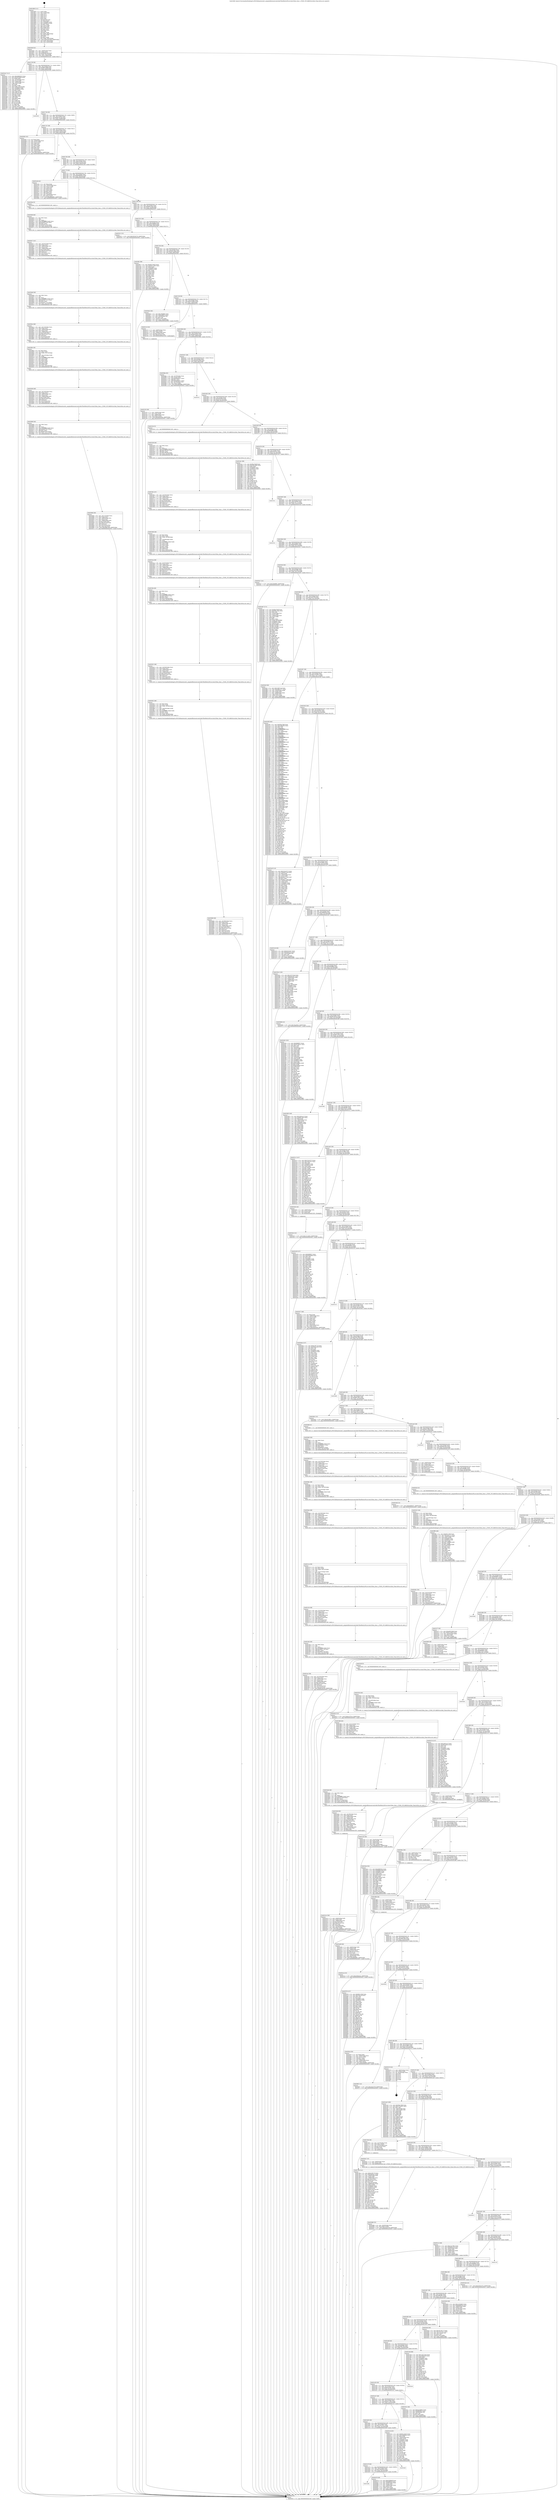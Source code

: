 digraph "0x401680" {
  label = "0x401680 (/mnt/c/Users/mathe/Desktop/tcc/POCII/binaries/extr_anypixelfirmwarecontrollerThirdPartySPLsrcstm32f4xx_fsmc.c_FSMC_PCCARDStructInit_Final-ollvm.out::main(0))"
  labelloc = "t"
  node[shape=record]

  Entry [label="",width=0.3,height=0.3,shape=circle,fillcolor=black,style=filled]
  "0x4016ef" [label="{
     0x4016ef [32]\l
     | [instrs]\l
     &nbsp;&nbsp;0x4016ef \<+6\>: mov -0xb8(%rbp),%eax\l
     &nbsp;&nbsp;0x4016f5 \<+2\>: mov %eax,%ecx\l
     &nbsp;&nbsp;0x4016f7 \<+6\>: sub $0x8b6be299,%ecx\l
     &nbsp;&nbsp;0x4016fd \<+6\>: mov %eax,-0xcc(%rbp)\l
     &nbsp;&nbsp;0x401703 \<+6\>: mov %ecx,-0xd0(%rbp)\l
     &nbsp;&nbsp;0x401709 \<+6\>: je 00000000004024a7 \<main+0xe27\>\l
  }"]
  "0x4024a7" [label="{
     0x4024a7 [111]\l
     | [instrs]\l
     &nbsp;&nbsp;0x4024a7 \<+5\>: mov $0xe6d95825,%eax\l
     &nbsp;&nbsp;0x4024ac \<+5\>: mov $0xc61f3903,%ecx\l
     &nbsp;&nbsp;0x4024b1 \<+2\>: xor %edx,%edx\l
     &nbsp;&nbsp;0x4024b3 \<+4\>: mov -0x78(%rbp),%rsi\l
     &nbsp;&nbsp;0x4024b7 \<+2\>: mov (%rsi),%edi\l
     &nbsp;&nbsp;0x4024b9 \<+4\>: mov -0x80(%rbp),%rsi\l
     &nbsp;&nbsp;0x4024bd \<+2\>: cmp (%rsi),%edi\l
     &nbsp;&nbsp;0x4024bf \<+4\>: setl %r8b\l
     &nbsp;&nbsp;0x4024c3 \<+4\>: and $0x1,%r8b\l
     &nbsp;&nbsp;0x4024c7 \<+4\>: mov %r8b,-0x2a(%rbp)\l
     &nbsp;&nbsp;0x4024cb \<+7\>: mov 0x40606c,%edi\l
     &nbsp;&nbsp;0x4024d2 \<+8\>: mov 0x406054,%r9d\l
     &nbsp;&nbsp;0x4024da \<+3\>: sub $0x1,%edx\l
     &nbsp;&nbsp;0x4024dd \<+3\>: mov %edi,%r10d\l
     &nbsp;&nbsp;0x4024e0 \<+3\>: add %edx,%r10d\l
     &nbsp;&nbsp;0x4024e3 \<+4\>: imul %r10d,%edi\l
     &nbsp;&nbsp;0x4024e7 \<+3\>: and $0x1,%edi\l
     &nbsp;&nbsp;0x4024ea \<+3\>: cmp $0x0,%edi\l
     &nbsp;&nbsp;0x4024ed \<+4\>: sete %r8b\l
     &nbsp;&nbsp;0x4024f1 \<+4\>: cmp $0xa,%r9d\l
     &nbsp;&nbsp;0x4024f5 \<+4\>: setl %r11b\l
     &nbsp;&nbsp;0x4024f9 \<+3\>: mov %r8b,%bl\l
     &nbsp;&nbsp;0x4024fc \<+3\>: and %r11b,%bl\l
     &nbsp;&nbsp;0x4024ff \<+3\>: xor %r11b,%r8b\l
     &nbsp;&nbsp;0x402502 \<+3\>: or %r8b,%bl\l
     &nbsp;&nbsp;0x402505 \<+3\>: test $0x1,%bl\l
     &nbsp;&nbsp;0x402508 \<+3\>: cmovne %ecx,%eax\l
     &nbsp;&nbsp;0x40250b \<+6\>: mov %eax,-0xb8(%rbp)\l
     &nbsp;&nbsp;0x402511 \<+5\>: jmp 0000000000403655 \<main+0x1fd5\>\l
  }"]
  "0x40170f" [label="{
     0x40170f [28]\l
     | [instrs]\l
     &nbsp;&nbsp;0x40170f \<+5\>: jmp 0000000000401714 \<main+0x94\>\l
     &nbsp;&nbsp;0x401714 \<+6\>: mov -0xcc(%rbp),%eax\l
     &nbsp;&nbsp;0x40171a \<+5\>: sub $0x8ba7f4df,%eax\l
     &nbsp;&nbsp;0x40171f \<+6\>: mov %eax,-0xd4(%rbp)\l
     &nbsp;&nbsp;0x401725 \<+6\>: je 0000000000403593 \<main+0x1f13\>\l
  }"]
  Exit [label="",width=0.3,height=0.3,shape=circle,fillcolor=black,style=filled,peripheries=2]
  "0x403593" [label="{
     0x403593\l
  }", style=dashed]
  "0x40172b" [label="{
     0x40172b [28]\l
     | [instrs]\l
     &nbsp;&nbsp;0x40172b \<+5\>: jmp 0000000000401730 \<main+0xb0\>\l
     &nbsp;&nbsp;0x401730 \<+6\>: mov -0xcc(%rbp),%eax\l
     &nbsp;&nbsp;0x401736 \<+5\>: sub $0x8cc5f7a4,%eax\l
     &nbsp;&nbsp;0x40173b \<+6\>: mov %eax,-0xd8(%rbp)\l
     &nbsp;&nbsp;0x401741 \<+6\>: je 00000000004030d2 \<main+0x1a52\>\l
  }"]
  "0x403342" [label="{
     0x403342 [15]\l
     | [instrs]\l
     &nbsp;&nbsp;0x403342 \<+10\>: movl $0x1512afcd,-0xb8(%rbp)\l
     &nbsp;&nbsp;0x40334c \<+5\>: jmp 0000000000403655 \<main+0x1fd5\>\l
  }"]
  "0x4030d2" [label="{
     0x4030d2 [42]\l
     | [instrs]\l
     &nbsp;&nbsp;0x4030d2 \<+2\>: xor %eax,%eax\l
     &nbsp;&nbsp;0x4030d4 \<+4\>: mov -0x48(%rbp),%rcx\l
     &nbsp;&nbsp;0x4030d8 \<+2\>: mov (%rcx),%edx\l
     &nbsp;&nbsp;0x4030da \<+2\>: mov %eax,%esi\l
     &nbsp;&nbsp;0x4030dc \<+2\>: sub %edx,%esi\l
     &nbsp;&nbsp;0x4030de \<+2\>: mov %eax,%edx\l
     &nbsp;&nbsp;0x4030e0 \<+3\>: sub $0x1,%edx\l
     &nbsp;&nbsp;0x4030e3 \<+2\>: add %edx,%esi\l
     &nbsp;&nbsp;0x4030e5 \<+2\>: sub %esi,%eax\l
     &nbsp;&nbsp;0x4030e7 \<+4\>: mov -0x48(%rbp),%rcx\l
     &nbsp;&nbsp;0x4030eb \<+2\>: mov %eax,(%rcx)\l
     &nbsp;&nbsp;0x4030ed \<+10\>: movl $0x7faa3b44,-0xb8(%rbp)\l
     &nbsp;&nbsp;0x4030f7 \<+5\>: jmp 0000000000403655 \<main+0x1fd5\>\l
  }"]
  "0x401747" [label="{
     0x401747 [28]\l
     | [instrs]\l
     &nbsp;&nbsp;0x401747 \<+5\>: jmp 000000000040174c \<main+0xcc\>\l
     &nbsp;&nbsp;0x40174c \<+6\>: mov -0xcc(%rbp),%eax\l
     &nbsp;&nbsp;0x401752 \<+5\>: sub $0x8d124e03,%eax\l
     &nbsp;&nbsp;0x401757 \<+6\>: mov %eax,-0xdc(%rbp)\l
     &nbsp;&nbsp;0x40175d \<+6\>: je 00000000004035fb \<main+0x1f7b\>\l
  }"]
  "0x40320d" [label="{
     0x40320d [15]\l
     | [instrs]\l
     &nbsp;&nbsp;0x40320d \<+10\>: movl $0xdc8f0287,-0xb8(%rbp)\l
     &nbsp;&nbsp;0x403217 \<+5\>: jmp 0000000000403655 \<main+0x1fd5\>\l
  }"]
  "0x4035fb" [label="{
     0x4035fb\l
  }", style=dashed]
  "0x401763" [label="{
     0x401763 [28]\l
     | [instrs]\l
     &nbsp;&nbsp;0x401763 \<+5\>: jmp 0000000000401768 \<main+0xe8\>\l
     &nbsp;&nbsp;0x401768 \<+6\>: mov -0xcc(%rbp),%eax\l
     &nbsp;&nbsp;0x40176e \<+5\>: sub $0x8e1dce58,%eax\l
     &nbsp;&nbsp;0x401773 \<+6\>: mov %eax,-0xe0(%rbp)\l
     &nbsp;&nbsp;0x401779 \<+6\>: je 0000000000402ce6 \<main+0x1666\>\l
  }"]
  "0x4030c3" [label="{
     0x4030c3 [15]\l
     | [instrs]\l
     &nbsp;&nbsp;0x4030c3 \<+10\>: movl $0x8cc5f7a4,-0xb8(%rbp)\l
     &nbsp;&nbsp;0x4030cd \<+5\>: jmp 0000000000403655 \<main+0x1fd5\>\l
  }"]
  "0x402ce6" [label="{
     0x402ce6 [42]\l
     | [instrs]\l
     &nbsp;&nbsp;0x402ce6 \<+2\>: xor %eax,%eax\l
     &nbsp;&nbsp;0x402ce8 \<+4\>: mov -0x58(%rbp),%rcx\l
     &nbsp;&nbsp;0x402cec \<+2\>: mov (%rcx),%edx\l
     &nbsp;&nbsp;0x402cee \<+2\>: mov %eax,%esi\l
     &nbsp;&nbsp;0x402cf0 \<+2\>: sub %edx,%esi\l
     &nbsp;&nbsp;0x402cf2 \<+2\>: mov %eax,%edx\l
     &nbsp;&nbsp;0x402cf4 \<+3\>: sub $0x1,%edx\l
     &nbsp;&nbsp;0x402cf7 \<+2\>: add %edx,%esi\l
     &nbsp;&nbsp;0x402cf9 \<+2\>: sub %esi,%eax\l
     &nbsp;&nbsp;0x402cfb \<+4\>: mov -0x58(%rbp),%rcx\l
     &nbsp;&nbsp;0x402cff \<+2\>: mov %eax,(%rcx)\l
     &nbsp;&nbsp;0x402d01 \<+10\>: movl $0xa86ad8f2,-0xb8(%rbp)\l
     &nbsp;&nbsp;0x402d0b \<+5\>: jmp 0000000000403655 \<main+0x1fd5\>\l
  }"]
  "0x40177f" [label="{
     0x40177f [28]\l
     | [instrs]\l
     &nbsp;&nbsp;0x40177f \<+5\>: jmp 0000000000401784 \<main+0x104\>\l
     &nbsp;&nbsp;0x401784 \<+6\>: mov -0xcc(%rbp),%eax\l
     &nbsp;&nbsp;0x40178a \<+5\>: sub $0x8edd6504,%eax\l
     &nbsp;&nbsp;0x40178f \<+6\>: mov %eax,-0xe4(%rbp)\l
     &nbsp;&nbsp;0x401795 \<+6\>: je 000000000040284a \<main+0x11ca\>\l
  }"]
  "0x401e9b" [label="{
     0x401e9b\l
  }", style=dashed]
  "0x40284a" [label="{
     0x40284a [5]\l
     | [instrs]\l
     &nbsp;&nbsp;0x40284a \<+5\>: call 0000000000401160 \<next_i\>\l
     | [calls]\l
     &nbsp;&nbsp;0x401160 \{1\} (/mnt/c/Users/mathe/Desktop/tcc/POCII/binaries/extr_anypixelfirmwarecontrollerThirdPartySPLsrcstm32f4xx_fsmc.c_FSMC_PCCARDStructInit_Final-ollvm.out::next_i)\l
  }"]
  "0x40179b" [label="{
     0x40179b [28]\l
     | [instrs]\l
     &nbsp;&nbsp;0x40179b \<+5\>: jmp 00000000004017a0 \<main+0x120\>\l
     &nbsp;&nbsp;0x4017a0 \<+6\>: mov -0xcc(%rbp),%eax\l
     &nbsp;&nbsp;0x4017a6 \<+5\>: sub $0x90015cfa,%eax\l
     &nbsp;&nbsp;0x4017ab \<+6\>: mov %eax,-0xe8(%rbp)\l
     &nbsp;&nbsp;0x4017b1 \<+6\>: je 0000000000403321 \<main+0x1ca1\>\l
  }"]
  "0x403078" [label="{
     0x403078 [39]\l
     | [instrs]\l
     &nbsp;&nbsp;0x403078 \<+5\>: mov $0x916f8d0f,%eax\l
     &nbsp;&nbsp;0x40307d \<+5\>: mov $0xb0fbb5d,%ecx\l
     &nbsp;&nbsp;0x403082 \<+4\>: mov -0x48(%rbp),%rdx\l
     &nbsp;&nbsp;0x403086 \<+2\>: mov (%rdx),%esi\l
     &nbsp;&nbsp;0x403088 \<+7\>: mov -0x98(%rbp),%rdx\l
     &nbsp;&nbsp;0x40308f \<+2\>: cmp (%rdx),%esi\l
     &nbsp;&nbsp;0x403091 \<+3\>: cmovl %ecx,%eax\l
     &nbsp;&nbsp;0x403094 \<+6\>: mov %eax,-0xb8(%rbp)\l
     &nbsp;&nbsp;0x40309a \<+5\>: jmp 0000000000403655 \<main+0x1fd5\>\l
  }"]
  "0x403321" [label="{
     0x403321 [15]\l
     | [instrs]\l
     &nbsp;&nbsp;0x403321 \<+10\>: movl $0x5301b27b,-0xb8(%rbp)\l
     &nbsp;&nbsp;0x40332b \<+5\>: jmp 0000000000403655 \<main+0x1fd5\>\l
  }"]
  "0x4017b7" [label="{
     0x4017b7 [28]\l
     | [instrs]\l
     &nbsp;&nbsp;0x4017b7 \<+5\>: jmp 00000000004017bc \<main+0x13c\>\l
     &nbsp;&nbsp;0x4017bc \<+6\>: mov -0xcc(%rbp),%eax\l
     &nbsp;&nbsp;0x4017c2 \<+5\>: sub $0x916f8d0f,%eax\l
     &nbsp;&nbsp;0x4017c7 \<+6\>: mov %eax,-0xec(%rbp)\l
     &nbsp;&nbsp;0x4017cd \<+6\>: je 00000000004030fc \<main+0x1a7c\>\l
  }"]
  "0x401e7f" [label="{
     0x401e7f [28]\l
     | [instrs]\l
     &nbsp;&nbsp;0x401e7f \<+5\>: jmp 0000000000401e84 \<main+0x804\>\l
     &nbsp;&nbsp;0x401e84 \<+6\>: mov -0xcc(%rbp),%eax\l
     &nbsp;&nbsp;0x401e8a \<+5\>: sub $0x7faa3b44,%eax\l
     &nbsp;&nbsp;0x401e8f \<+6\>: mov %eax,-0x1e4(%rbp)\l
     &nbsp;&nbsp;0x401e95 \<+6\>: je 0000000000403078 \<main+0x19f8\>\l
  }"]
  "0x4030fc" [label="{
     0x4030fc [86]\l
     | [instrs]\l
     &nbsp;&nbsp;0x4030fc \<+5\>: mov $0x8d124e03,%eax\l
     &nbsp;&nbsp;0x403101 \<+5\>: mov $0x65e71082,%ecx\l
     &nbsp;&nbsp;0x403106 \<+2\>: xor %edx,%edx\l
     &nbsp;&nbsp;0x403108 \<+7\>: mov 0x40606c,%esi\l
     &nbsp;&nbsp;0x40310f \<+7\>: mov 0x406054,%edi\l
     &nbsp;&nbsp;0x403116 \<+3\>: sub $0x1,%edx\l
     &nbsp;&nbsp;0x403119 \<+3\>: mov %esi,%r8d\l
     &nbsp;&nbsp;0x40311c \<+3\>: add %edx,%r8d\l
     &nbsp;&nbsp;0x40311f \<+4\>: imul %r8d,%esi\l
     &nbsp;&nbsp;0x403123 \<+3\>: and $0x1,%esi\l
     &nbsp;&nbsp;0x403126 \<+3\>: cmp $0x0,%esi\l
     &nbsp;&nbsp;0x403129 \<+4\>: sete %r9b\l
     &nbsp;&nbsp;0x40312d \<+3\>: cmp $0xa,%edi\l
     &nbsp;&nbsp;0x403130 \<+4\>: setl %r10b\l
     &nbsp;&nbsp;0x403134 \<+3\>: mov %r9b,%r11b\l
     &nbsp;&nbsp;0x403137 \<+3\>: and %r10b,%r11b\l
     &nbsp;&nbsp;0x40313a \<+3\>: xor %r10b,%r9b\l
     &nbsp;&nbsp;0x40313d \<+3\>: or %r9b,%r11b\l
     &nbsp;&nbsp;0x403140 \<+4\>: test $0x1,%r11b\l
     &nbsp;&nbsp;0x403144 \<+3\>: cmovne %ecx,%eax\l
     &nbsp;&nbsp;0x403147 \<+6\>: mov %eax,-0xb8(%rbp)\l
     &nbsp;&nbsp;0x40314d \<+5\>: jmp 0000000000403655 \<main+0x1fd5\>\l
  }"]
  "0x4017d3" [label="{
     0x4017d3 [28]\l
     | [instrs]\l
     &nbsp;&nbsp;0x4017d3 \<+5\>: jmp 00000000004017d8 \<main+0x158\>\l
     &nbsp;&nbsp;0x4017d8 \<+6\>: mov -0xcc(%rbp),%eax\l
     &nbsp;&nbsp;0x4017de \<+5\>: sub $0x948118aa,%eax\l
     &nbsp;&nbsp;0x4017e3 \<+6\>: mov %eax,-0xf0(%rbp)\l
     &nbsp;&nbsp;0x4017e9 \<+6\>: je 0000000000402b42 \<main+0x14c2\>\l
  }"]
  "0x4020e9" [label="{
     0x4020e9\l
  }", style=dashed]
  "0x402b42" [label="{
     0x402b42 [30]\l
     | [instrs]\l
     &nbsp;&nbsp;0x402b42 \<+5\>: mov $0x1dd488e,%eax\l
     &nbsp;&nbsp;0x402b47 \<+5\>: mov $0xfcadbf7a,%ecx\l
     &nbsp;&nbsp;0x402b4c \<+3\>: mov -0x29(%rbp),%dl\l
     &nbsp;&nbsp;0x402b4f \<+3\>: test $0x1,%dl\l
     &nbsp;&nbsp;0x402b52 \<+3\>: cmovne %ecx,%eax\l
     &nbsp;&nbsp;0x402b55 \<+6\>: mov %eax,-0xb8(%rbp)\l
     &nbsp;&nbsp;0x402b5b \<+5\>: jmp 0000000000403655 \<main+0x1fd5\>\l
  }"]
  "0x4017ef" [label="{
     0x4017ef [28]\l
     | [instrs]\l
     &nbsp;&nbsp;0x4017ef \<+5\>: jmp 00000000004017f4 \<main+0x174\>\l
     &nbsp;&nbsp;0x4017f4 \<+6\>: mov -0xcc(%rbp),%eax\l
     &nbsp;&nbsp;0x4017fa \<+5\>: sub $0x97e18f50,%eax\l
     &nbsp;&nbsp;0x4017ff \<+6\>: mov %eax,-0xf4(%rbp)\l
     &nbsp;&nbsp;0x401805 \<+6\>: je 0000000000402215 \<main+0xb95\>\l
  }"]
  "0x401e63" [label="{
     0x401e63 [28]\l
     | [instrs]\l
     &nbsp;&nbsp;0x401e63 \<+5\>: jmp 0000000000401e68 \<main+0x7e8\>\l
     &nbsp;&nbsp;0x401e68 \<+6\>: mov -0xcc(%rbp),%eax\l
     &nbsp;&nbsp;0x401e6e \<+5\>: sub $0x70237811,%eax\l
     &nbsp;&nbsp;0x401e73 \<+6\>: mov %eax,-0x1e0(%rbp)\l
     &nbsp;&nbsp;0x401e79 \<+6\>: je 00000000004020e9 \<main+0xa69\>\l
  }"]
  "0x402215" [label="{
     0x402215 [32]\l
     | [instrs]\l
     &nbsp;&nbsp;0x402215 \<+7\>: mov -0x98(%rbp),%rax\l
     &nbsp;&nbsp;0x40221c \<+6\>: movl $0x1,(%rax)\l
     &nbsp;&nbsp;0x402222 \<+7\>: mov -0x98(%rbp),%rax\l
     &nbsp;&nbsp;0x402229 \<+3\>: movslq (%rax),%rax\l
     &nbsp;&nbsp;0x40222c \<+4\>: imul $0x28,%rax,%rdi\l
     &nbsp;&nbsp;0x402230 \<+5\>: call 0000000000401050 \<malloc@plt\>\l
     | [calls]\l
     &nbsp;&nbsp;0x401050 \{1\} (unknown)\l
  }"]
  "0x40180b" [label="{
     0x40180b [28]\l
     | [instrs]\l
     &nbsp;&nbsp;0x40180b \<+5\>: jmp 0000000000401810 \<main+0x190\>\l
     &nbsp;&nbsp;0x401810 \<+6\>: mov -0xcc(%rbp),%eax\l
     &nbsp;&nbsp;0x401816 \<+5\>: sub $0x9ea55e23,%eax\l
     &nbsp;&nbsp;0x40181b \<+6\>: mov %eax,-0xf8(%rbp)\l
     &nbsp;&nbsp;0x401821 \<+6\>: je 00000000004026ba \<main+0x103a\>\l
  }"]
  "0x403152" [label="{
     0x403152 [97]\l
     | [instrs]\l
     &nbsp;&nbsp;0x403152 \<+5\>: mov $0x8d124e03,%eax\l
     &nbsp;&nbsp;0x403157 \<+5\>: mov $0x54dbb8eb,%ecx\l
     &nbsp;&nbsp;0x40315c \<+2\>: xor %edx,%edx\l
     &nbsp;&nbsp;0x40315e \<+4\>: mov -0x40(%rbp),%rsi\l
     &nbsp;&nbsp;0x403162 \<+6\>: movl $0x0,(%rsi)\l
     &nbsp;&nbsp;0x403168 \<+7\>: mov 0x40606c,%edi\l
     &nbsp;&nbsp;0x40316f \<+8\>: mov 0x406054,%r8d\l
     &nbsp;&nbsp;0x403177 \<+3\>: sub $0x1,%edx\l
     &nbsp;&nbsp;0x40317a \<+3\>: mov %edi,%r9d\l
     &nbsp;&nbsp;0x40317d \<+3\>: add %edx,%r9d\l
     &nbsp;&nbsp;0x403180 \<+4\>: imul %r9d,%edi\l
     &nbsp;&nbsp;0x403184 \<+3\>: and $0x1,%edi\l
     &nbsp;&nbsp;0x403187 \<+3\>: cmp $0x0,%edi\l
     &nbsp;&nbsp;0x40318a \<+4\>: sete %r10b\l
     &nbsp;&nbsp;0x40318e \<+4\>: cmp $0xa,%r8d\l
     &nbsp;&nbsp;0x403192 \<+4\>: setl %r11b\l
     &nbsp;&nbsp;0x403196 \<+3\>: mov %r10b,%bl\l
     &nbsp;&nbsp;0x403199 \<+3\>: and %r11b,%bl\l
     &nbsp;&nbsp;0x40319c \<+3\>: xor %r11b,%r10b\l
     &nbsp;&nbsp;0x40319f \<+3\>: or %r10b,%bl\l
     &nbsp;&nbsp;0x4031a2 \<+3\>: test $0x1,%bl\l
     &nbsp;&nbsp;0x4031a5 \<+3\>: cmovne %ecx,%eax\l
     &nbsp;&nbsp;0x4031a8 \<+6\>: mov %eax,-0xb8(%rbp)\l
     &nbsp;&nbsp;0x4031ae \<+5\>: jmp 0000000000403655 \<main+0x1fd5\>\l
  }"]
  "0x4026ba" [label="{
     0x4026ba [42]\l
     | [instrs]\l
     &nbsp;&nbsp;0x4026ba \<+4\>: mov -0x78(%rbp),%rax\l
     &nbsp;&nbsp;0x4026be \<+2\>: mov (%rax),%ecx\l
     &nbsp;&nbsp;0x4026c0 \<+6\>: sub $0xe009a011,%ecx\l
     &nbsp;&nbsp;0x4026c6 \<+3\>: add $0x1,%ecx\l
     &nbsp;&nbsp;0x4026c9 \<+6\>: add $0xe009a011,%ecx\l
     &nbsp;&nbsp;0x4026cf \<+4\>: mov -0x78(%rbp),%rax\l
     &nbsp;&nbsp;0x4026d3 \<+2\>: mov %ecx,(%rax)\l
     &nbsp;&nbsp;0x4026d5 \<+10\>: movl $0x1a80b8ab,-0xb8(%rbp)\l
     &nbsp;&nbsp;0x4026df \<+5\>: jmp 0000000000403655 \<main+0x1fd5\>\l
  }"]
  "0x401827" [label="{
     0x401827 [28]\l
     | [instrs]\l
     &nbsp;&nbsp;0x401827 \<+5\>: jmp 000000000040182c \<main+0x1ac\>\l
     &nbsp;&nbsp;0x40182c \<+6\>: mov -0xcc(%rbp),%eax\l
     &nbsp;&nbsp;0x401832 \<+5\>: sub $0xa0d253d9,%eax\l
     &nbsp;&nbsp;0x401837 \<+6\>: mov %eax,-0xfc(%rbp)\l
     &nbsp;&nbsp;0x40183d \<+6\>: je 0000000000403351 \<main+0x1cd1\>\l
  }"]
  "0x402e1a" [label="{
     0x402e1a [15]\l
     | [instrs]\l
     &nbsp;&nbsp;0x402e1a \<+10\>: movl $0xe394eea4,-0xb8(%rbp)\l
     &nbsp;&nbsp;0x402e24 \<+5\>: jmp 0000000000403655 \<main+0x1fd5\>\l
  }"]
  "0x403351" [label="{
     0x403351\l
  }", style=dashed]
  "0x401843" [label="{
     0x401843 [28]\l
     | [instrs]\l
     &nbsp;&nbsp;0x401843 \<+5\>: jmp 0000000000401848 \<main+0x1c8\>\l
     &nbsp;&nbsp;0x401848 \<+6\>: mov -0xcc(%rbp),%eax\l
     &nbsp;&nbsp;0x40184e \<+5\>: sub $0xa0ed1f19,%eax\l
     &nbsp;&nbsp;0x401853 \<+6\>: mov %eax,-0x100(%rbp)\l
     &nbsp;&nbsp;0x401859 \<+6\>: je 0000000000402534 \<main+0xeb4\>\l
  }"]
  "0x402db6" [label="{
     0x402db6 [25]\l
     | [instrs]\l
     &nbsp;&nbsp;0x402db6 \<+4\>: mov -0x50(%rbp),%rax\l
     &nbsp;&nbsp;0x402dba \<+6\>: movl $0x0,(%rax)\l
     &nbsp;&nbsp;0x402dc0 \<+10\>: movl $0xc0a3370f,-0xb8(%rbp)\l
     &nbsp;&nbsp;0x402dca \<+5\>: jmp 0000000000403655 \<main+0x1fd5\>\l
  }"]
  "0x402534" [label="{
     0x402534 [5]\l
     | [instrs]\l
     &nbsp;&nbsp;0x402534 \<+5\>: call 0000000000401160 \<next_i\>\l
     | [calls]\l
     &nbsp;&nbsp;0x401160 \{1\} (/mnt/c/Users/mathe/Desktop/tcc/POCII/binaries/extr_anypixelfirmwarecontrollerThirdPartySPLsrcstm32f4xx_fsmc.c_FSMC_PCCARDStructInit_Final-ollvm.out::next_i)\l
  }"]
  "0x40185f" [label="{
     0x40185f [28]\l
     | [instrs]\l
     &nbsp;&nbsp;0x40185f \<+5\>: jmp 0000000000401864 \<main+0x1e4\>\l
     &nbsp;&nbsp;0x401864 \<+6\>: mov -0xcc(%rbp),%eax\l
     &nbsp;&nbsp;0x40186a \<+5\>: sub $0xa86ad8f2,%eax\l
     &nbsp;&nbsp;0x40186f \<+6\>: mov %eax,-0x104(%rbp)\l
     &nbsp;&nbsp;0x401875 \<+6\>: je 0000000000402a41 \<main+0x13c1\>\l
  }"]
  "0x402d41" [label="{
     0x402d41 [54]\l
     | [instrs]\l
     &nbsp;&nbsp;0x402d41 \<+6\>: mov -0x23c(%rbp),%ecx\l
     &nbsp;&nbsp;0x402d47 \<+3\>: imul %eax,%ecx\l
     &nbsp;&nbsp;0x402d4a \<+7\>: mov -0x90(%rbp),%rdi\l
     &nbsp;&nbsp;0x402d51 \<+3\>: mov (%rdi),%rdi\l
     &nbsp;&nbsp;0x402d54 \<+7\>: mov -0x88(%rbp),%r8\l
     &nbsp;&nbsp;0x402d5b \<+3\>: movslq (%r8),%r8\l
     &nbsp;&nbsp;0x402d5e \<+4\>: imul $0x28,%r8,%r8\l
     &nbsp;&nbsp;0x402d62 \<+3\>: add %r8,%rdi\l
     &nbsp;&nbsp;0x402d65 \<+3\>: mov %ecx,0x20(%rdi)\l
     &nbsp;&nbsp;0x402d68 \<+10\>: movl $0xe6ca3870,-0xb8(%rbp)\l
     &nbsp;&nbsp;0x402d72 \<+5\>: jmp 0000000000403655 \<main+0x1fd5\>\l
  }"]
  "0x402a41" [label="{
     0x402a41 [86]\l
     | [instrs]\l
     &nbsp;&nbsp;0x402a41 \<+5\>: mov $0x8ba7f4df,%eax\l
     &nbsp;&nbsp;0x402a46 \<+5\>: mov $0xc0623985,%ecx\l
     &nbsp;&nbsp;0x402a4b \<+2\>: xor %edx,%edx\l
     &nbsp;&nbsp;0x402a4d \<+7\>: mov 0x40606c,%esi\l
     &nbsp;&nbsp;0x402a54 \<+7\>: mov 0x406054,%edi\l
     &nbsp;&nbsp;0x402a5b \<+3\>: sub $0x1,%edx\l
     &nbsp;&nbsp;0x402a5e \<+3\>: mov %esi,%r8d\l
     &nbsp;&nbsp;0x402a61 \<+3\>: add %edx,%r8d\l
     &nbsp;&nbsp;0x402a64 \<+4\>: imul %r8d,%esi\l
     &nbsp;&nbsp;0x402a68 \<+3\>: and $0x1,%esi\l
     &nbsp;&nbsp;0x402a6b \<+3\>: cmp $0x0,%esi\l
     &nbsp;&nbsp;0x402a6e \<+4\>: sete %r9b\l
     &nbsp;&nbsp;0x402a72 \<+3\>: cmp $0xa,%edi\l
     &nbsp;&nbsp;0x402a75 \<+4\>: setl %r10b\l
     &nbsp;&nbsp;0x402a79 \<+3\>: mov %r9b,%r11b\l
     &nbsp;&nbsp;0x402a7c \<+3\>: and %r10b,%r11b\l
     &nbsp;&nbsp;0x402a7f \<+3\>: xor %r10b,%r9b\l
     &nbsp;&nbsp;0x402a82 \<+3\>: or %r9b,%r11b\l
     &nbsp;&nbsp;0x402a85 \<+4\>: test $0x1,%r11b\l
     &nbsp;&nbsp;0x402a89 \<+3\>: cmovne %ecx,%eax\l
     &nbsp;&nbsp;0x402a8c \<+6\>: mov %eax,-0xb8(%rbp)\l
     &nbsp;&nbsp;0x402a92 \<+5\>: jmp 0000000000403655 \<main+0x1fd5\>\l
  }"]
  "0x40187b" [label="{
     0x40187b [28]\l
     | [instrs]\l
     &nbsp;&nbsp;0x40187b \<+5\>: jmp 0000000000401880 \<main+0x200\>\l
     &nbsp;&nbsp;0x401880 \<+6\>: mov -0xcc(%rbp),%eax\l
     &nbsp;&nbsp;0x401886 \<+5\>: sub $0xb2a0574c,%eax\l
     &nbsp;&nbsp;0x40188b \<+6\>: mov %eax,-0x108(%rbp)\l
     &nbsp;&nbsp;0x401891 \<+6\>: je 00000000004021b1 \<main+0xb31\>\l
  }"]
  "0x402d15" [label="{
     0x402d15 [44]\l
     | [instrs]\l
     &nbsp;&nbsp;0x402d15 \<+2\>: xor %ecx,%ecx\l
     &nbsp;&nbsp;0x402d17 \<+5\>: mov $0x2,%edx\l
     &nbsp;&nbsp;0x402d1c \<+6\>: mov %edx,-0x238(%rbp)\l
     &nbsp;&nbsp;0x402d22 \<+1\>: cltd\l
     &nbsp;&nbsp;0x402d23 \<+6\>: mov -0x238(%rbp),%esi\l
     &nbsp;&nbsp;0x402d29 \<+2\>: idiv %esi\l
     &nbsp;&nbsp;0x402d2b \<+6\>: imul $0xfffffffe,%edx,%edx\l
     &nbsp;&nbsp;0x402d31 \<+3\>: sub $0x1,%ecx\l
     &nbsp;&nbsp;0x402d34 \<+2\>: sub %ecx,%edx\l
     &nbsp;&nbsp;0x402d36 \<+6\>: mov %edx,-0x23c(%rbp)\l
     &nbsp;&nbsp;0x402d3c \<+5\>: call 0000000000401160 \<next_i\>\l
     | [calls]\l
     &nbsp;&nbsp;0x401160 \{1\} (/mnt/c/Users/mathe/Desktop/tcc/POCII/binaries/extr_anypixelfirmwarecontrollerThirdPartySPLsrcstm32f4xx_fsmc.c_FSMC_PCCARDStructInit_Final-ollvm.out::next_i)\l
  }"]
  "0x4021b1" [label="{
     0x4021b1\l
  }", style=dashed]
  "0x401897" [label="{
     0x401897 [28]\l
     | [instrs]\l
     &nbsp;&nbsp;0x401897 \<+5\>: jmp 000000000040189c \<main+0x21c\>\l
     &nbsp;&nbsp;0x40189c \<+6\>: mov -0xcc(%rbp),%eax\l
     &nbsp;&nbsp;0x4018a2 \<+5\>: sub $0xbc2f5770,%eax\l
     &nbsp;&nbsp;0x4018a7 \<+6\>: mov %eax,-0x10c(%rbp)\l
     &nbsp;&nbsp;0x4018ad \<+6\>: je 000000000040353e \<main+0x1ebe\>\l
  }"]
  "0x402cac" [label="{
     0x402cac [58]\l
     | [instrs]\l
     &nbsp;&nbsp;0x402cac \<+6\>: mov -0x234(%rbp),%ecx\l
     &nbsp;&nbsp;0x402cb2 \<+3\>: imul %eax,%ecx\l
     &nbsp;&nbsp;0x402cb5 \<+7\>: mov -0x90(%rbp),%rsi\l
     &nbsp;&nbsp;0x402cbc \<+3\>: mov (%rsi),%rsi\l
     &nbsp;&nbsp;0x402cbf \<+7\>: mov -0x88(%rbp),%rdi\l
     &nbsp;&nbsp;0x402cc6 \<+3\>: movslq (%rdi),%rdi\l
     &nbsp;&nbsp;0x402cc9 \<+4\>: imul $0x28,%rdi,%rdi\l
     &nbsp;&nbsp;0x402ccd \<+3\>: add %rdi,%rsi\l
     &nbsp;&nbsp;0x402cd0 \<+4\>: mov 0x18(%rsi),%rsi\l
     &nbsp;&nbsp;0x402cd4 \<+3\>: mov %ecx,0xc(%rsi)\l
     &nbsp;&nbsp;0x402cd7 \<+10\>: movl $0x8e1dce58,-0xb8(%rbp)\l
     &nbsp;&nbsp;0x402ce1 \<+5\>: jmp 0000000000403655 \<main+0x1fd5\>\l
  }"]
  "0x40353e" [label="{
     0x40353e\l
  }", style=dashed]
  "0x4018b3" [label="{
     0x4018b3 [28]\l
     | [instrs]\l
     &nbsp;&nbsp;0x4018b3 \<+5\>: jmp 00000000004018b8 \<main+0x238\>\l
     &nbsp;&nbsp;0x4018b8 \<+6\>: mov -0xcc(%rbp),%eax\l
     &nbsp;&nbsp;0x4018be \<+5\>: sub $0xbcb95f5c,%eax\l
     &nbsp;&nbsp;0x4018c3 \<+6\>: mov %eax,-0x110(%rbp)\l
     &nbsp;&nbsp;0x4018c9 \<+6\>: je 0000000000402817 \<main+0x1197\>\l
  }"]
  "0x402c84" [label="{
     0x402c84 [40]\l
     | [instrs]\l
     &nbsp;&nbsp;0x402c84 \<+5\>: mov $0x2,%ecx\l
     &nbsp;&nbsp;0x402c89 \<+1\>: cltd\l
     &nbsp;&nbsp;0x402c8a \<+2\>: idiv %ecx\l
     &nbsp;&nbsp;0x402c8c \<+6\>: imul $0xfffffffe,%edx,%ecx\l
     &nbsp;&nbsp;0x402c92 \<+6\>: add $0x48eb7726,%ecx\l
     &nbsp;&nbsp;0x402c98 \<+3\>: add $0x1,%ecx\l
     &nbsp;&nbsp;0x402c9b \<+6\>: sub $0x48eb7726,%ecx\l
     &nbsp;&nbsp;0x402ca1 \<+6\>: mov %ecx,-0x234(%rbp)\l
     &nbsp;&nbsp;0x402ca7 \<+5\>: call 0000000000401160 \<next_i\>\l
     | [calls]\l
     &nbsp;&nbsp;0x401160 \{1\} (/mnt/c/Users/mathe/Desktop/tcc/POCII/binaries/extr_anypixelfirmwarecontrollerThirdPartySPLsrcstm32f4xx_fsmc.c_FSMC_PCCARDStructInit_Final-ollvm.out::next_i)\l
  }"]
  "0x402817" [label="{
     0x402817 [15]\l
     | [instrs]\l
     &nbsp;&nbsp;0x402817 \<+10\>: movl $0x55fe6f68,-0xb8(%rbp)\l
     &nbsp;&nbsp;0x402821 \<+5\>: jmp 0000000000403655 \<main+0x1fd5\>\l
  }"]
  "0x4018cf" [label="{
     0x4018cf [28]\l
     | [instrs]\l
     &nbsp;&nbsp;0x4018cf \<+5\>: jmp 00000000004018d4 \<main+0x254\>\l
     &nbsp;&nbsp;0x4018d4 \<+6\>: mov -0xcc(%rbp),%eax\l
     &nbsp;&nbsp;0x4018da \<+5\>: sub $0xc0623985,%eax\l
     &nbsp;&nbsp;0x4018df \<+6\>: mov %eax,-0x114(%rbp)\l
     &nbsp;&nbsp;0x4018e5 \<+6\>: je 0000000000402a97 \<main+0x1417\>\l
  }"]
  "0x402c54" [label="{
     0x402c54 [48]\l
     | [instrs]\l
     &nbsp;&nbsp;0x402c54 \<+6\>: mov -0x230(%rbp),%ecx\l
     &nbsp;&nbsp;0x402c5a \<+3\>: imul %eax,%ecx\l
     &nbsp;&nbsp;0x402c5d \<+7\>: mov -0x90(%rbp),%rsi\l
     &nbsp;&nbsp;0x402c64 \<+3\>: mov (%rsi),%rsi\l
     &nbsp;&nbsp;0x402c67 \<+7\>: mov -0x88(%rbp),%rdi\l
     &nbsp;&nbsp;0x402c6e \<+3\>: movslq (%rdi),%rdi\l
     &nbsp;&nbsp;0x402c71 \<+4\>: imul $0x28,%rdi,%rdi\l
     &nbsp;&nbsp;0x402c75 \<+3\>: add %rdi,%rsi\l
     &nbsp;&nbsp;0x402c78 \<+4\>: mov 0x18(%rsi),%rsi\l
     &nbsp;&nbsp;0x402c7c \<+3\>: mov %ecx,0x8(%rsi)\l
     &nbsp;&nbsp;0x402c7f \<+5\>: call 0000000000401160 \<next_i\>\l
     | [calls]\l
     &nbsp;&nbsp;0x401160 \{1\} (/mnt/c/Users/mathe/Desktop/tcc/POCII/binaries/extr_anypixelfirmwarecontrollerThirdPartySPLsrcstm32f4xx_fsmc.c_FSMC_PCCARDStructInit_Final-ollvm.out::next_i)\l
  }"]
  "0x402a97" [label="{
     0x402a97 [171]\l
     | [instrs]\l
     &nbsp;&nbsp;0x402a97 \<+5\>: mov $0x8ba7f4df,%eax\l
     &nbsp;&nbsp;0x402a9c \<+5\>: mov $0x948118aa,%ecx\l
     &nbsp;&nbsp;0x402aa1 \<+2\>: mov $0x1,%dl\l
     &nbsp;&nbsp;0x402aa3 \<+4\>: mov -0x58(%rbp),%rsi\l
     &nbsp;&nbsp;0x402aa7 \<+2\>: mov (%rsi),%edi\l
     &nbsp;&nbsp;0x402aa9 \<+4\>: mov -0x60(%rbp),%rsi\l
     &nbsp;&nbsp;0x402aad \<+2\>: cmp (%rsi),%edi\l
     &nbsp;&nbsp;0x402aaf \<+4\>: setl %r8b\l
     &nbsp;&nbsp;0x402ab3 \<+4\>: and $0x1,%r8b\l
     &nbsp;&nbsp;0x402ab7 \<+4\>: mov %r8b,-0x29(%rbp)\l
     &nbsp;&nbsp;0x402abb \<+7\>: mov 0x40606c,%edi\l
     &nbsp;&nbsp;0x402ac2 \<+8\>: mov 0x406054,%r9d\l
     &nbsp;&nbsp;0x402aca \<+3\>: mov %edi,%r10d\l
     &nbsp;&nbsp;0x402acd \<+7\>: add $0x191896f1,%r10d\l
     &nbsp;&nbsp;0x402ad4 \<+4\>: sub $0x1,%r10d\l
     &nbsp;&nbsp;0x402ad8 \<+7\>: sub $0x191896f1,%r10d\l
     &nbsp;&nbsp;0x402adf \<+4\>: imul %r10d,%edi\l
     &nbsp;&nbsp;0x402ae3 \<+3\>: and $0x1,%edi\l
     &nbsp;&nbsp;0x402ae6 \<+3\>: cmp $0x0,%edi\l
     &nbsp;&nbsp;0x402ae9 \<+4\>: sete %r8b\l
     &nbsp;&nbsp;0x402aed \<+4\>: cmp $0xa,%r9d\l
     &nbsp;&nbsp;0x402af1 \<+4\>: setl %r11b\l
     &nbsp;&nbsp;0x402af5 \<+3\>: mov %r8b,%bl\l
     &nbsp;&nbsp;0x402af8 \<+3\>: xor $0xff,%bl\l
     &nbsp;&nbsp;0x402afb \<+3\>: mov %r11b,%r14b\l
     &nbsp;&nbsp;0x402afe \<+4\>: xor $0xff,%r14b\l
     &nbsp;&nbsp;0x402b02 \<+3\>: xor $0x1,%dl\l
     &nbsp;&nbsp;0x402b05 \<+3\>: mov %bl,%r15b\l
     &nbsp;&nbsp;0x402b08 \<+4\>: and $0xff,%r15b\l
     &nbsp;&nbsp;0x402b0c \<+3\>: and %dl,%r8b\l
     &nbsp;&nbsp;0x402b0f \<+3\>: mov %r14b,%r12b\l
     &nbsp;&nbsp;0x402b12 \<+4\>: and $0xff,%r12b\l
     &nbsp;&nbsp;0x402b16 \<+3\>: and %dl,%r11b\l
     &nbsp;&nbsp;0x402b19 \<+3\>: or %r8b,%r15b\l
     &nbsp;&nbsp;0x402b1c \<+3\>: or %r11b,%r12b\l
     &nbsp;&nbsp;0x402b1f \<+3\>: xor %r12b,%r15b\l
     &nbsp;&nbsp;0x402b22 \<+3\>: or %r14b,%bl\l
     &nbsp;&nbsp;0x402b25 \<+3\>: xor $0xff,%bl\l
     &nbsp;&nbsp;0x402b28 \<+3\>: or $0x1,%dl\l
     &nbsp;&nbsp;0x402b2b \<+2\>: and %dl,%bl\l
     &nbsp;&nbsp;0x402b2d \<+3\>: or %bl,%r15b\l
     &nbsp;&nbsp;0x402b30 \<+4\>: test $0x1,%r15b\l
     &nbsp;&nbsp;0x402b34 \<+3\>: cmovne %ecx,%eax\l
     &nbsp;&nbsp;0x402b37 \<+6\>: mov %eax,-0xb8(%rbp)\l
     &nbsp;&nbsp;0x402b3d \<+5\>: jmp 0000000000403655 \<main+0x1fd5\>\l
  }"]
  "0x4018eb" [label="{
     0x4018eb [28]\l
     | [instrs]\l
     &nbsp;&nbsp;0x4018eb \<+5\>: jmp 00000000004018f0 \<main+0x270\>\l
     &nbsp;&nbsp;0x4018f0 \<+6\>: mov -0xcc(%rbp),%eax\l
     &nbsp;&nbsp;0x4018f6 \<+5\>: sub $0xc0a3370f,%eax\l
     &nbsp;&nbsp;0x4018fb \<+6\>: mov %eax,-0x118(%rbp)\l
     &nbsp;&nbsp;0x401901 \<+6\>: je 0000000000402dcf \<main+0x174f\>\l
  }"]
  "0x402c1a" [label="{
     0x402c1a [58]\l
     | [instrs]\l
     &nbsp;&nbsp;0x402c1a \<+2\>: xor %ecx,%ecx\l
     &nbsp;&nbsp;0x402c1c \<+5\>: mov $0x2,%edx\l
     &nbsp;&nbsp;0x402c21 \<+6\>: mov %edx,-0x22c(%rbp)\l
     &nbsp;&nbsp;0x402c27 \<+1\>: cltd\l
     &nbsp;&nbsp;0x402c28 \<+7\>: mov -0x22c(%rbp),%r8d\l
     &nbsp;&nbsp;0x402c2f \<+3\>: idiv %r8d\l
     &nbsp;&nbsp;0x402c32 \<+6\>: imul $0xfffffffe,%edx,%edx\l
     &nbsp;&nbsp;0x402c38 \<+3\>: mov %ecx,%r9d\l
     &nbsp;&nbsp;0x402c3b \<+3\>: sub %edx,%r9d\l
     &nbsp;&nbsp;0x402c3e \<+2\>: mov %ecx,%edx\l
     &nbsp;&nbsp;0x402c40 \<+3\>: sub $0x1,%edx\l
     &nbsp;&nbsp;0x402c43 \<+3\>: add %edx,%r9d\l
     &nbsp;&nbsp;0x402c46 \<+3\>: sub %r9d,%ecx\l
     &nbsp;&nbsp;0x402c49 \<+6\>: mov %ecx,-0x230(%rbp)\l
     &nbsp;&nbsp;0x402c4f \<+5\>: call 0000000000401160 \<next_i\>\l
     | [calls]\l
     &nbsp;&nbsp;0x401160 \{1\} (/mnt/c/Users/mathe/Desktop/tcc/POCII/binaries/extr_anypixelfirmwarecontrollerThirdPartySPLsrcstm32f4xx_fsmc.c_FSMC_PCCARDStructInit_Final-ollvm.out::next_i)\l
  }"]
  "0x402dcf" [label="{
     0x402dcf [39]\l
     | [instrs]\l
     &nbsp;&nbsp;0x402dcf \<+5\>: mov $0x316871ae,%eax\l
     &nbsp;&nbsp;0x402dd4 \<+5\>: mov $0x29607377,%ecx\l
     &nbsp;&nbsp;0x402dd9 \<+4\>: mov -0x50(%rbp),%rdx\l
     &nbsp;&nbsp;0x402ddd \<+2\>: mov (%rdx),%esi\l
     &nbsp;&nbsp;0x402ddf \<+7\>: mov -0x98(%rbp),%rdx\l
     &nbsp;&nbsp;0x402de6 \<+2\>: cmp (%rdx),%esi\l
     &nbsp;&nbsp;0x402de8 \<+3\>: cmovl %ecx,%eax\l
     &nbsp;&nbsp;0x402deb \<+6\>: mov %eax,-0xb8(%rbp)\l
     &nbsp;&nbsp;0x402df1 \<+5\>: jmp 0000000000403655 \<main+0x1fd5\>\l
  }"]
  "0x401907" [label="{
     0x401907 [28]\l
     | [instrs]\l
     &nbsp;&nbsp;0x401907 \<+5\>: jmp 000000000040190c \<main+0x28c\>\l
     &nbsp;&nbsp;0x40190c \<+6\>: mov -0xcc(%rbp),%eax\l
     &nbsp;&nbsp;0x401912 \<+5\>: sub $0xc37d2397,%eax\l
     &nbsp;&nbsp;0x401917 \<+6\>: mov %eax,-0x11c(%rbp)\l
     &nbsp;&nbsp;0x40191d \<+6\>: je 0000000000401f0f \<main+0x88f\>\l
  }"]
  "0x402bea" [label="{
     0x402bea [48]\l
     | [instrs]\l
     &nbsp;&nbsp;0x402bea \<+6\>: mov -0x228(%rbp),%ecx\l
     &nbsp;&nbsp;0x402bf0 \<+3\>: imul %eax,%ecx\l
     &nbsp;&nbsp;0x402bf3 \<+7\>: mov -0x90(%rbp),%rsi\l
     &nbsp;&nbsp;0x402bfa \<+3\>: mov (%rsi),%rsi\l
     &nbsp;&nbsp;0x402bfd \<+7\>: mov -0x88(%rbp),%rdi\l
     &nbsp;&nbsp;0x402c04 \<+3\>: movslq (%rdi),%rdi\l
     &nbsp;&nbsp;0x402c07 \<+4\>: imul $0x28,%rdi,%rdi\l
     &nbsp;&nbsp;0x402c0b \<+3\>: add %rdi,%rsi\l
     &nbsp;&nbsp;0x402c0e \<+4\>: mov 0x18(%rsi),%rsi\l
     &nbsp;&nbsp;0x402c12 \<+3\>: mov %ecx,0x4(%rsi)\l
     &nbsp;&nbsp;0x402c15 \<+5\>: call 0000000000401160 \<next_i\>\l
     | [calls]\l
     &nbsp;&nbsp;0x401160 \{1\} (/mnt/c/Users/mathe/Desktop/tcc/POCII/binaries/extr_anypixelfirmwarecontrollerThirdPartySPLsrcstm32f4xx_fsmc.c_FSMC_PCCARDStructInit_Final-ollvm.out::next_i)\l
  }"]
  "0x401f0f" [label="{
     0x401f0f [444]\l
     | [instrs]\l
     &nbsp;&nbsp;0x401f0f \<+5\>: mov $0xf39a7066,%eax\l
     &nbsp;&nbsp;0x401f14 \<+5\>: mov $0x5a9fe362,%ecx\l
     &nbsp;&nbsp;0x401f19 \<+2\>: mov $0x1,%dl\l
     &nbsp;&nbsp;0x401f1b \<+3\>: mov %rsp,%rsi\l
     &nbsp;&nbsp;0x401f1e \<+4\>: add $0xfffffffffffffff0,%rsi\l
     &nbsp;&nbsp;0x401f22 \<+3\>: mov %rsi,%rsp\l
     &nbsp;&nbsp;0x401f25 \<+7\>: mov %rsi,-0xb0(%rbp)\l
     &nbsp;&nbsp;0x401f2c \<+3\>: mov %rsp,%rsi\l
     &nbsp;&nbsp;0x401f2f \<+4\>: add $0xfffffffffffffff0,%rsi\l
     &nbsp;&nbsp;0x401f33 \<+3\>: mov %rsi,%rsp\l
     &nbsp;&nbsp;0x401f36 \<+3\>: mov %rsp,%rdi\l
     &nbsp;&nbsp;0x401f39 \<+4\>: add $0xfffffffffffffff0,%rdi\l
     &nbsp;&nbsp;0x401f3d \<+3\>: mov %rdi,%rsp\l
     &nbsp;&nbsp;0x401f40 \<+7\>: mov %rdi,-0xa8(%rbp)\l
     &nbsp;&nbsp;0x401f47 \<+3\>: mov %rsp,%rdi\l
     &nbsp;&nbsp;0x401f4a \<+4\>: add $0xfffffffffffffff0,%rdi\l
     &nbsp;&nbsp;0x401f4e \<+3\>: mov %rdi,%rsp\l
     &nbsp;&nbsp;0x401f51 \<+7\>: mov %rdi,-0xa0(%rbp)\l
     &nbsp;&nbsp;0x401f58 \<+3\>: mov %rsp,%rdi\l
     &nbsp;&nbsp;0x401f5b \<+4\>: add $0xfffffffffffffff0,%rdi\l
     &nbsp;&nbsp;0x401f5f \<+3\>: mov %rdi,%rsp\l
     &nbsp;&nbsp;0x401f62 \<+7\>: mov %rdi,-0x98(%rbp)\l
     &nbsp;&nbsp;0x401f69 \<+3\>: mov %rsp,%rdi\l
     &nbsp;&nbsp;0x401f6c \<+4\>: add $0xfffffffffffffff0,%rdi\l
     &nbsp;&nbsp;0x401f70 \<+3\>: mov %rdi,%rsp\l
     &nbsp;&nbsp;0x401f73 \<+7\>: mov %rdi,-0x90(%rbp)\l
     &nbsp;&nbsp;0x401f7a \<+3\>: mov %rsp,%rdi\l
     &nbsp;&nbsp;0x401f7d \<+4\>: add $0xfffffffffffffff0,%rdi\l
     &nbsp;&nbsp;0x401f81 \<+3\>: mov %rdi,%rsp\l
     &nbsp;&nbsp;0x401f84 \<+7\>: mov %rdi,-0x88(%rbp)\l
     &nbsp;&nbsp;0x401f8b \<+3\>: mov %rsp,%rdi\l
     &nbsp;&nbsp;0x401f8e \<+4\>: add $0xfffffffffffffff0,%rdi\l
     &nbsp;&nbsp;0x401f92 \<+3\>: mov %rdi,%rsp\l
     &nbsp;&nbsp;0x401f95 \<+4\>: mov %rdi,-0x80(%rbp)\l
     &nbsp;&nbsp;0x401f99 \<+3\>: mov %rsp,%rdi\l
     &nbsp;&nbsp;0x401f9c \<+4\>: add $0xfffffffffffffff0,%rdi\l
     &nbsp;&nbsp;0x401fa0 \<+3\>: mov %rdi,%rsp\l
     &nbsp;&nbsp;0x401fa3 \<+4\>: mov %rdi,-0x78(%rbp)\l
     &nbsp;&nbsp;0x401fa7 \<+3\>: mov %rsp,%rdi\l
     &nbsp;&nbsp;0x401faa \<+4\>: add $0xfffffffffffffff0,%rdi\l
     &nbsp;&nbsp;0x401fae \<+3\>: mov %rdi,%rsp\l
     &nbsp;&nbsp;0x401fb1 \<+4\>: mov %rdi,-0x70(%rbp)\l
     &nbsp;&nbsp;0x401fb5 \<+3\>: mov %rsp,%rdi\l
     &nbsp;&nbsp;0x401fb8 \<+4\>: add $0xfffffffffffffff0,%rdi\l
     &nbsp;&nbsp;0x401fbc \<+3\>: mov %rdi,%rsp\l
     &nbsp;&nbsp;0x401fbf \<+4\>: mov %rdi,-0x68(%rbp)\l
     &nbsp;&nbsp;0x401fc3 \<+3\>: mov %rsp,%rdi\l
     &nbsp;&nbsp;0x401fc6 \<+4\>: add $0xfffffffffffffff0,%rdi\l
     &nbsp;&nbsp;0x401fca \<+3\>: mov %rdi,%rsp\l
     &nbsp;&nbsp;0x401fcd \<+4\>: mov %rdi,-0x60(%rbp)\l
     &nbsp;&nbsp;0x401fd1 \<+3\>: mov %rsp,%rdi\l
     &nbsp;&nbsp;0x401fd4 \<+4\>: add $0xfffffffffffffff0,%rdi\l
     &nbsp;&nbsp;0x401fd8 \<+3\>: mov %rdi,%rsp\l
     &nbsp;&nbsp;0x401fdb \<+4\>: mov %rdi,-0x58(%rbp)\l
     &nbsp;&nbsp;0x401fdf \<+3\>: mov %rsp,%rdi\l
     &nbsp;&nbsp;0x401fe2 \<+4\>: add $0xfffffffffffffff0,%rdi\l
     &nbsp;&nbsp;0x401fe6 \<+3\>: mov %rdi,%rsp\l
     &nbsp;&nbsp;0x401fe9 \<+4\>: mov %rdi,-0x50(%rbp)\l
     &nbsp;&nbsp;0x401fed \<+3\>: mov %rsp,%rdi\l
     &nbsp;&nbsp;0x401ff0 \<+4\>: add $0xfffffffffffffff0,%rdi\l
     &nbsp;&nbsp;0x401ff4 \<+3\>: mov %rdi,%rsp\l
     &nbsp;&nbsp;0x401ff7 \<+4\>: mov %rdi,-0x48(%rbp)\l
     &nbsp;&nbsp;0x401ffb \<+3\>: mov %rsp,%rdi\l
     &nbsp;&nbsp;0x401ffe \<+4\>: add $0xfffffffffffffff0,%rdi\l
     &nbsp;&nbsp;0x402002 \<+3\>: mov %rdi,%rsp\l
     &nbsp;&nbsp;0x402005 \<+4\>: mov %rdi,-0x40(%rbp)\l
     &nbsp;&nbsp;0x402009 \<+7\>: mov -0xb0(%rbp),%rdi\l
     &nbsp;&nbsp;0x402010 \<+6\>: movl $0x0,(%rdi)\l
     &nbsp;&nbsp;0x402016 \<+7\>: mov -0xbc(%rbp),%r8d\l
     &nbsp;&nbsp;0x40201d \<+3\>: mov %r8d,(%rsi)\l
     &nbsp;&nbsp;0x402020 \<+7\>: mov -0xa8(%rbp),%rdi\l
     &nbsp;&nbsp;0x402027 \<+7\>: mov -0xc8(%rbp),%r9\l
     &nbsp;&nbsp;0x40202e \<+3\>: mov %r9,(%rdi)\l
     &nbsp;&nbsp;0x402031 \<+3\>: cmpl $0x2,(%rsi)\l
     &nbsp;&nbsp;0x402034 \<+4\>: setne %r10b\l
     &nbsp;&nbsp;0x402038 \<+4\>: and $0x1,%r10b\l
     &nbsp;&nbsp;0x40203c \<+4\>: mov %r10b,-0x31(%rbp)\l
     &nbsp;&nbsp;0x402040 \<+8\>: mov 0x40606c,%r11d\l
     &nbsp;&nbsp;0x402048 \<+7\>: mov 0x406054,%ebx\l
     &nbsp;&nbsp;0x40204f \<+3\>: mov %r11d,%r14d\l
     &nbsp;&nbsp;0x402052 \<+7\>: sub $0x4815921b,%r14d\l
     &nbsp;&nbsp;0x402059 \<+4\>: sub $0x1,%r14d\l
     &nbsp;&nbsp;0x40205d \<+7\>: add $0x4815921b,%r14d\l
     &nbsp;&nbsp;0x402064 \<+4\>: imul %r14d,%r11d\l
     &nbsp;&nbsp;0x402068 \<+4\>: and $0x1,%r11d\l
     &nbsp;&nbsp;0x40206c \<+4\>: cmp $0x0,%r11d\l
     &nbsp;&nbsp;0x402070 \<+4\>: sete %r10b\l
     &nbsp;&nbsp;0x402074 \<+3\>: cmp $0xa,%ebx\l
     &nbsp;&nbsp;0x402077 \<+4\>: setl %r15b\l
     &nbsp;&nbsp;0x40207b \<+3\>: mov %r10b,%r12b\l
     &nbsp;&nbsp;0x40207e \<+4\>: xor $0xff,%r12b\l
     &nbsp;&nbsp;0x402082 \<+3\>: mov %r15b,%r13b\l
     &nbsp;&nbsp;0x402085 \<+4\>: xor $0xff,%r13b\l
     &nbsp;&nbsp;0x402089 \<+3\>: xor $0x1,%dl\l
     &nbsp;&nbsp;0x40208c \<+3\>: mov %r12b,%sil\l
     &nbsp;&nbsp;0x40208f \<+4\>: and $0xff,%sil\l
     &nbsp;&nbsp;0x402093 \<+3\>: and %dl,%r10b\l
     &nbsp;&nbsp;0x402096 \<+3\>: mov %r13b,%dil\l
     &nbsp;&nbsp;0x402099 \<+4\>: and $0xff,%dil\l
     &nbsp;&nbsp;0x40209d \<+3\>: and %dl,%r15b\l
     &nbsp;&nbsp;0x4020a0 \<+3\>: or %r10b,%sil\l
     &nbsp;&nbsp;0x4020a3 \<+3\>: or %r15b,%dil\l
     &nbsp;&nbsp;0x4020a6 \<+3\>: xor %dil,%sil\l
     &nbsp;&nbsp;0x4020a9 \<+3\>: or %r13b,%r12b\l
     &nbsp;&nbsp;0x4020ac \<+4\>: xor $0xff,%r12b\l
     &nbsp;&nbsp;0x4020b0 \<+3\>: or $0x1,%dl\l
     &nbsp;&nbsp;0x4020b3 \<+3\>: and %dl,%r12b\l
     &nbsp;&nbsp;0x4020b6 \<+3\>: or %r12b,%sil\l
     &nbsp;&nbsp;0x4020b9 \<+4\>: test $0x1,%sil\l
     &nbsp;&nbsp;0x4020bd \<+3\>: cmovne %ecx,%eax\l
     &nbsp;&nbsp;0x4020c0 \<+6\>: mov %eax,-0xb8(%rbp)\l
     &nbsp;&nbsp;0x4020c6 \<+5\>: jmp 0000000000403655 \<main+0x1fd5\>\l
  }"]
  "0x401923" [label="{
     0x401923 [28]\l
     | [instrs]\l
     &nbsp;&nbsp;0x401923 \<+5\>: jmp 0000000000401928 \<main+0x2a8\>\l
     &nbsp;&nbsp;0x401928 \<+6\>: mov -0xcc(%rbp),%eax\l
     &nbsp;&nbsp;0x40192e \<+5\>: sub $0xc4ebc541,%eax\l
     &nbsp;&nbsp;0x401933 \<+6\>: mov %eax,-0x120(%rbp)\l
     &nbsp;&nbsp;0x401939 \<+6\>: je 00000000004032af \<main+0x1c2f\>\l
  }"]
  "0x402bbc" [label="{
     0x402bbc [46]\l
     | [instrs]\l
     &nbsp;&nbsp;0x402bbc \<+2\>: xor %ecx,%ecx\l
     &nbsp;&nbsp;0x402bbe \<+5\>: mov $0x2,%edx\l
     &nbsp;&nbsp;0x402bc3 \<+6\>: mov %edx,-0x224(%rbp)\l
     &nbsp;&nbsp;0x402bc9 \<+1\>: cltd\l
     &nbsp;&nbsp;0x402bca \<+7\>: mov -0x224(%rbp),%r8d\l
     &nbsp;&nbsp;0x402bd1 \<+3\>: idiv %r8d\l
     &nbsp;&nbsp;0x402bd4 \<+6\>: imul $0xfffffffe,%edx,%edx\l
     &nbsp;&nbsp;0x402bda \<+3\>: sub $0x1,%ecx\l
     &nbsp;&nbsp;0x402bdd \<+2\>: sub %ecx,%edx\l
     &nbsp;&nbsp;0x402bdf \<+6\>: mov %edx,-0x228(%rbp)\l
     &nbsp;&nbsp;0x402be5 \<+5\>: call 0000000000401160 \<next_i\>\l
     | [calls]\l
     &nbsp;&nbsp;0x401160 \{1\} (/mnt/c/Users/mathe/Desktop/tcc/POCII/binaries/extr_anypixelfirmwarecontrollerThirdPartySPLsrcstm32f4xx_fsmc.c_FSMC_PCCARDStructInit_Final-ollvm.out::next_i)\l
  }"]
  "0x4032af" [label="{
     0x4032af [114]\l
     | [instrs]\l
     &nbsp;&nbsp;0x4032af \<+5\>: mov $0x525e2073,%eax\l
     &nbsp;&nbsp;0x4032b4 \<+5\>: mov $0x90015cfa,%ecx\l
     &nbsp;&nbsp;0x4032b9 \<+2\>: xor %edx,%edx\l
     &nbsp;&nbsp;0x4032bb \<+4\>: mov -0x40(%rbp),%rsi\l
     &nbsp;&nbsp;0x4032bf \<+2\>: mov (%rsi),%edi\l
     &nbsp;&nbsp;0x4032c1 \<+6\>: add $0xab5171bd,%edi\l
     &nbsp;&nbsp;0x4032c7 \<+3\>: add $0x1,%edi\l
     &nbsp;&nbsp;0x4032ca \<+6\>: sub $0xab5171bd,%edi\l
     &nbsp;&nbsp;0x4032d0 \<+4\>: mov -0x40(%rbp),%rsi\l
     &nbsp;&nbsp;0x4032d4 \<+2\>: mov %edi,(%rsi)\l
     &nbsp;&nbsp;0x4032d6 \<+7\>: mov 0x40606c,%edi\l
     &nbsp;&nbsp;0x4032dd \<+8\>: mov 0x406054,%r8d\l
     &nbsp;&nbsp;0x4032e5 \<+3\>: sub $0x1,%edx\l
     &nbsp;&nbsp;0x4032e8 \<+3\>: mov %edi,%r9d\l
     &nbsp;&nbsp;0x4032eb \<+3\>: add %edx,%r9d\l
     &nbsp;&nbsp;0x4032ee \<+4\>: imul %r9d,%edi\l
     &nbsp;&nbsp;0x4032f2 \<+3\>: and $0x1,%edi\l
     &nbsp;&nbsp;0x4032f5 \<+3\>: cmp $0x0,%edi\l
     &nbsp;&nbsp;0x4032f8 \<+4\>: sete %r10b\l
     &nbsp;&nbsp;0x4032fc \<+4\>: cmp $0xa,%r8d\l
     &nbsp;&nbsp;0x403300 \<+4\>: setl %r11b\l
     &nbsp;&nbsp;0x403304 \<+3\>: mov %r10b,%bl\l
     &nbsp;&nbsp;0x403307 \<+3\>: and %r11b,%bl\l
     &nbsp;&nbsp;0x40330a \<+3\>: xor %r11b,%r10b\l
     &nbsp;&nbsp;0x40330d \<+3\>: or %r10b,%bl\l
     &nbsp;&nbsp;0x403310 \<+3\>: test $0x1,%bl\l
     &nbsp;&nbsp;0x403313 \<+3\>: cmovne %ecx,%eax\l
     &nbsp;&nbsp;0x403316 \<+6\>: mov %eax,-0xb8(%rbp)\l
     &nbsp;&nbsp;0x40331c \<+5\>: jmp 0000000000403655 \<main+0x1fd5\>\l
  }"]
  "0x40193f" [label="{
     0x40193f [28]\l
     | [instrs]\l
     &nbsp;&nbsp;0x40193f \<+5\>: jmp 0000000000401944 \<main+0x2c4\>\l
     &nbsp;&nbsp;0x401944 \<+6\>: mov -0xcc(%rbp),%eax\l
     &nbsp;&nbsp;0x40194a \<+5\>: sub $0xc61f3903,%eax\l
     &nbsp;&nbsp;0x40194f \<+6\>: mov %eax,-0x124(%rbp)\l
     &nbsp;&nbsp;0x401955 \<+6\>: je 0000000000402516 \<main+0xe96\>\l
  }"]
  "0x402b8d" [label="{
     0x402b8d [47]\l
     | [instrs]\l
     &nbsp;&nbsp;0x402b8d \<+6\>: mov -0x220(%rbp),%ecx\l
     &nbsp;&nbsp;0x402b93 \<+3\>: imul %eax,%ecx\l
     &nbsp;&nbsp;0x402b96 \<+7\>: mov -0x90(%rbp),%rsi\l
     &nbsp;&nbsp;0x402b9d \<+3\>: mov (%rsi),%rsi\l
     &nbsp;&nbsp;0x402ba0 \<+7\>: mov -0x88(%rbp),%rdi\l
     &nbsp;&nbsp;0x402ba7 \<+3\>: movslq (%rdi),%rdi\l
     &nbsp;&nbsp;0x402baa \<+4\>: imul $0x28,%rdi,%rdi\l
     &nbsp;&nbsp;0x402bae \<+3\>: add %rdi,%rsi\l
     &nbsp;&nbsp;0x402bb1 \<+4\>: mov 0x18(%rsi),%rsi\l
     &nbsp;&nbsp;0x402bb5 \<+2\>: mov %ecx,(%rsi)\l
     &nbsp;&nbsp;0x402bb7 \<+5\>: call 0000000000401160 \<next_i\>\l
     | [calls]\l
     &nbsp;&nbsp;0x401160 \{1\} (/mnt/c/Users/mathe/Desktop/tcc/POCII/binaries/extr_anypixelfirmwarecontrollerThirdPartySPLsrcstm32f4xx_fsmc.c_FSMC_PCCARDStructInit_Final-ollvm.out::next_i)\l
  }"]
  "0x402516" [label="{
     0x402516 [30]\l
     | [instrs]\l
     &nbsp;&nbsp;0x402516 \<+5\>: mov $0xee5410e7,%eax\l
     &nbsp;&nbsp;0x40251b \<+5\>: mov $0xa0ed1f19,%ecx\l
     &nbsp;&nbsp;0x402520 \<+3\>: mov -0x2a(%rbp),%dl\l
     &nbsp;&nbsp;0x402523 \<+3\>: test $0x1,%dl\l
     &nbsp;&nbsp;0x402526 \<+3\>: cmovne %ecx,%eax\l
     &nbsp;&nbsp;0x402529 \<+6\>: mov %eax,-0xb8(%rbp)\l
     &nbsp;&nbsp;0x40252f \<+5\>: jmp 0000000000403655 \<main+0x1fd5\>\l
  }"]
  "0x40195b" [label="{
     0x40195b [28]\l
     | [instrs]\l
     &nbsp;&nbsp;0x40195b \<+5\>: jmp 0000000000401960 \<main+0x2e0\>\l
     &nbsp;&nbsp;0x401960 \<+6\>: mov -0xcc(%rbp),%eax\l
     &nbsp;&nbsp;0x401966 \<+5\>: sub $0xc8989426,%eax\l
     &nbsp;&nbsp;0x40196b \<+6\>: mov %eax,-0x128(%rbp)\l
     &nbsp;&nbsp;0x401971 \<+6\>: je 00000000004022b1 \<main+0xc31\>\l
  }"]
  "0x402b65" [label="{
     0x402b65 [40]\l
     | [instrs]\l
     &nbsp;&nbsp;0x402b65 \<+5\>: mov $0x2,%ecx\l
     &nbsp;&nbsp;0x402b6a \<+1\>: cltd\l
     &nbsp;&nbsp;0x402b6b \<+2\>: idiv %ecx\l
     &nbsp;&nbsp;0x402b6d \<+6\>: imul $0xfffffffe,%edx,%ecx\l
     &nbsp;&nbsp;0x402b73 \<+6\>: add $0xfbdd407c,%ecx\l
     &nbsp;&nbsp;0x402b79 \<+3\>: add $0x1,%ecx\l
     &nbsp;&nbsp;0x402b7c \<+6\>: sub $0xfbdd407c,%ecx\l
     &nbsp;&nbsp;0x402b82 \<+6\>: mov %ecx,-0x220(%rbp)\l
     &nbsp;&nbsp;0x402b88 \<+5\>: call 0000000000401160 \<next_i\>\l
     | [calls]\l
     &nbsp;&nbsp;0x401160 \{1\} (/mnt/c/Users/mathe/Desktop/tcc/POCII/binaries/extr_anypixelfirmwarecontrollerThirdPartySPLsrcstm32f4xx_fsmc.c_FSMC_PCCARDStructInit_Final-ollvm.out::next_i)\l
  }"]
  "0x4022b1" [label="{
     0x4022b1 [128]\l
     | [instrs]\l
     &nbsp;&nbsp;0x4022b1 \<+5\>: mov $0x12b751b4,%eax\l
     &nbsp;&nbsp;0x4022b6 \<+5\>: mov $0x65ae2e87,%ecx\l
     &nbsp;&nbsp;0x4022bb \<+7\>: mov -0x88(%rbp),%rdx\l
     &nbsp;&nbsp;0x4022c2 \<+2\>: mov (%rdx),%esi\l
     &nbsp;&nbsp;0x4022c4 \<+7\>: mov -0x98(%rbp),%rdx\l
     &nbsp;&nbsp;0x4022cb \<+2\>: cmp (%rdx),%esi\l
     &nbsp;&nbsp;0x4022cd \<+4\>: setl %dil\l
     &nbsp;&nbsp;0x4022d1 \<+4\>: and $0x1,%dil\l
     &nbsp;&nbsp;0x4022d5 \<+4\>: mov %dil,-0x2b(%rbp)\l
     &nbsp;&nbsp;0x4022d9 \<+7\>: mov 0x40606c,%esi\l
     &nbsp;&nbsp;0x4022e0 \<+8\>: mov 0x406054,%r8d\l
     &nbsp;&nbsp;0x4022e8 \<+3\>: mov %esi,%r9d\l
     &nbsp;&nbsp;0x4022eb \<+7\>: add $0xe42c662,%r9d\l
     &nbsp;&nbsp;0x4022f2 \<+4\>: sub $0x1,%r9d\l
     &nbsp;&nbsp;0x4022f6 \<+7\>: sub $0xe42c662,%r9d\l
     &nbsp;&nbsp;0x4022fd \<+4\>: imul %r9d,%esi\l
     &nbsp;&nbsp;0x402301 \<+3\>: and $0x1,%esi\l
     &nbsp;&nbsp;0x402304 \<+3\>: cmp $0x0,%esi\l
     &nbsp;&nbsp;0x402307 \<+4\>: sete %dil\l
     &nbsp;&nbsp;0x40230b \<+4\>: cmp $0xa,%r8d\l
     &nbsp;&nbsp;0x40230f \<+4\>: setl %r10b\l
     &nbsp;&nbsp;0x402313 \<+3\>: mov %dil,%r11b\l
     &nbsp;&nbsp;0x402316 \<+3\>: and %r10b,%r11b\l
     &nbsp;&nbsp;0x402319 \<+3\>: xor %r10b,%dil\l
     &nbsp;&nbsp;0x40231c \<+3\>: or %dil,%r11b\l
     &nbsp;&nbsp;0x40231f \<+4\>: test $0x1,%r11b\l
     &nbsp;&nbsp;0x402323 \<+3\>: cmovne %ecx,%eax\l
     &nbsp;&nbsp;0x402326 \<+6\>: mov %eax,-0xb8(%rbp)\l
     &nbsp;&nbsp;0x40232c \<+5\>: jmp 0000000000403655 \<main+0x1fd5\>\l
  }"]
  "0x401977" [label="{
     0x401977 [28]\l
     | [instrs]\l
     &nbsp;&nbsp;0x401977 \<+5\>: jmp 000000000040197c \<main+0x2fc\>\l
     &nbsp;&nbsp;0x40197c \<+6\>: mov -0xcc(%rbp),%eax\l
     &nbsp;&nbsp;0x401982 \<+5\>: sub $0xccb3c7c1,%eax\l
     &nbsp;&nbsp;0x401987 \<+6\>: mov %eax,-0x12c(%rbp)\l
     &nbsp;&nbsp;0x40198d \<+6\>: je 0000000000403069 \<main+0x19e9\>\l
  }"]
  "0x402a09" [label="{
     0x402a09 [56]\l
     | [instrs]\l
     &nbsp;&nbsp;0x402a09 \<+7\>: mov -0x90(%rbp),%rdi\l
     &nbsp;&nbsp;0x402a10 \<+3\>: mov (%rdi),%rdi\l
     &nbsp;&nbsp;0x402a13 \<+7\>: mov -0x88(%rbp),%rcx\l
     &nbsp;&nbsp;0x402a1a \<+3\>: movslq (%rcx),%rcx\l
     &nbsp;&nbsp;0x402a1d \<+4\>: imul $0x28,%rcx,%rcx\l
     &nbsp;&nbsp;0x402a21 \<+3\>: add %rcx,%rdi\l
     &nbsp;&nbsp;0x402a24 \<+4\>: mov %rax,0x18(%rdi)\l
     &nbsp;&nbsp;0x402a28 \<+4\>: mov -0x58(%rbp),%rax\l
     &nbsp;&nbsp;0x402a2c \<+6\>: movl $0x0,(%rax)\l
     &nbsp;&nbsp;0x402a32 \<+10\>: movl $0xa86ad8f2,-0xb8(%rbp)\l
     &nbsp;&nbsp;0x402a3c \<+5\>: jmp 0000000000403655 \<main+0x1fd5\>\l
  }"]
  "0x403069" [label="{
     0x403069 [15]\l
     | [instrs]\l
     &nbsp;&nbsp;0x403069 \<+10\>: movl $0x7faa3b44,-0xb8(%rbp)\l
     &nbsp;&nbsp;0x403073 \<+5\>: jmp 0000000000403655 \<main+0x1fd5\>\l
  }"]
  "0x401993" [label="{
     0x401993 [28]\l
     | [instrs]\l
     &nbsp;&nbsp;0x401993 \<+5\>: jmp 0000000000401998 \<main+0x318\>\l
     &nbsp;&nbsp;0x401998 \<+6\>: mov -0xcc(%rbp),%eax\l
     &nbsp;&nbsp;0x40199e \<+5\>: sub $0xd4494960,%eax\l
     &nbsp;&nbsp;0x4019a3 \<+6\>: mov %eax,-0x130(%rbp)\l
     &nbsp;&nbsp;0x4019a9 \<+6\>: je 0000000000402eb2 \<main+0x1832\>\l
  }"]
  "0x402990" [label="{
     0x402990 [58]\l
     | [instrs]\l
     &nbsp;&nbsp;0x402990 \<+6\>: mov -0x21c(%rbp),%ecx\l
     &nbsp;&nbsp;0x402996 \<+3\>: imul %eax,%ecx\l
     &nbsp;&nbsp;0x402999 \<+7\>: mov -0x90(%rbp),%rsi\l
     &nbsp;&nbsp;0x4029a0 \<+3\>: mov (%rsi),%rsi\l
     &nbsp;&nbsp;0x4029a3 \<+7\>: mov -0x88(%rbp),%rdi\l
     &nbsp;&nbsp;0x4029aa \<+3\>: movslq (%rdi),%rdi\l
     &nbsp;&nbsp;0x4029ad \<+4\>: imul $0x28,%rdi,%rdi\l
     &nbsp;&nbsp;0x4029b1 \<+3\>: add %rdi,%rsi\l
     &nbsp;&nbsp;0x4029b4 \<+4\>: mov 0x10(%rsi),%rsi\l
     &nbsp;&nbsp;0x4029b8 \<+3\>: mov %ecx,0xc(%rsi)\l
     &nbsp;&nbsp;0x4029bb \<+10\>: movl $0x399ec580,-0xb8(%rbp)\l
     &nbsp;&nbsp;0x4029c5 \<+5\>: jmp 0000000000403655 \<main+0x1fd5\>\l
  }"]
  "0x402eb2" [label="{
     0x402eb2 [181]\l
     | [instrs]\l
     &nbsp;&nbsp;0x402eb2 \<+5\>: mov $0x8dd9637,%eax\l
     &nbsp;&nbsp;0x402eb7 \<+5\>: mov $0x437decd7,%ecx\l
     &nbsp;&nbsp;0x402ebc \<+2\>: mov $0x1,%dl\l
     &nbsp;&nbsp;0x402ebe \<+2\>: xor %esi,%esi\l
     &nbsp;&nbsp;0x402ec0 \<+4\>: mov -0x50(%rbp),%rdi\l
     &nbsp;&nbsp;0x402ec4 \<+3\>: mov (%rdi),%r8d\l
     &nbsp;&nbsp;0x402ec7 \<+3\>: mov %esi,%r9d\l
     &nbsp;&nbsp;0x402eca \<+3\>: sub %r8d,%r9d\l
     &nbsp;&nbsp;0x402ecd \<+3\>: mov %esi,%r8d\l
     &nbsp;&nbsp;0x402ed0 \<+4\>: sub $0x1,%r8d\l
     &nbsp;&nbsp;0x402ed4 \<+3\>: add %r8d,%r9d\l
     &nbsp;&nbsp;0x402ed7 \<+3\>: sub %r9d,%esi\l
     &nbsp;&nbsp;0x402eda \<+4\>: mov -0x50(%rbp),%rdi\l
     &nbsp;&nbsp;0x402ede \<+2\>: mov %esi,(%rdi)\l
     &nbsp;&nbsp;0x402ee0 \<+7\>: mov 0x40606c,%esi\l
     &nbsp;&nbsp;0x402ee7 \<+8\>: mov 0x406054,%r8d\l
     &nbsp;&nbsp;0x402eef \<+3\>: mov %esi,%r9d\l
     &nbsp;&nbsp;0x402ef2 \<+7\>: add $0xf53ad8da,%r9d\l
     &nbsp;&nbsp;0x402ef9 \<+4\>: sub $0x1,%r9d\l
     &nbsp;&nbsp;0x402efd \<+7\>: sub $0xf53ad8da,%r9d\l
     &nbsp;&nbsp;0x402f04 \<+4\>: imul %r9d,%esi\l
     &nbsp;&nbsp;0x402f08 \<+3\>: and $0x1,%esi\l
     &nbsp;&nbsp;0x402f0b \<+3\>: cmp $0x0,%esi\l
     &nbsp;&nbsp;0x402f0e \<+4\>: sete %r10b\l
     &nbsp;&nbsp;0x402f12 \<+4\>: cmp $0xa,%r8d\l
     &nbsp;&nbsp;0x402f16 \<+4\>: setl %r11b\l
     &nbsp;&nbsp;0x402f1a \<+3\>: mov %r10b,%bl\l
     &nbsp;&nbsp;0x402f1d \<+3\>: xor $0xff,%bl\l
     &nbsp;&nbsp;0x402f20 \<+3\>: mov %r11b,%r14b\l
     &nbsp;&nbsp;0x402f23 \<+4\>: xor $0xff,%r14b\l
     &nbsp;&nbsp;0x402f27 \<+3\>: xor $0x1,%dl\l
     &nbsp;&nbsp;0x402f2a \<+3\>: mov %bl,%r15b\l
     &nbsp;&nbsp;0x402f2d \<+4\>: and $0xff,%r15b\l
     &nbsp;&nbsp;0x402f31 \<+3\>: and %dl,%r10b\l
     &nbsp;&nbsp;0x402f34 \<+3\>: mov %r14b,%r12b\l
     &nbsp;&nbsp;0x402f37 \<+4\>: and $0xff,%r12b\l
     &nbsp;&nbsp;0x402f3b \<+3\>: and %dl,%r11b\l
     &nbsp;&nbsp;0x402f3e \<+3\>: or %r10b,%r15b\l
     &nbsp;&nbsp;0x402f41 \<+3\>: or %r11b,%r12b\l
     &nbsp;&nbsp;0x402f44 \<+3\>: xor %r12b,%r15b\l
     &nbsp;&nbsp;0x402f47 \<+3\>: or %r14b,%bl\l
     &nbsp;&nbsp;0x402f4a \<+3\>: xor $0xff,%bl\l
     &nbsp;&nbsp;0x402f4d \<+3\>: or $0x1,%dl\l
     &nbsp;&nbsp;0x402f50 \<+2\>: and %dl,%bl\l
     &nbsp;&nbsp;0x402f52 \<+3\>: or %bl,%r15b\l
     &nbsp;&nbsp;0x402f55 \<+4\>: test $0x1,%r15b\l
     &nbsp;&nbsp;0x402f59 \<+3\>: cmovne %ecx,%eax\l
     &nbsp;&nbsp;0x402f5c \<+6\>: mov %eax,-0xb8(%rbp)\l
     &nbsp;&nbsp;0x402f62 \<+5\>: jmp 0000000000403655 \<main+0x1fd5\>\l
  }"]
  "0x4019af" [label="{
     0x4019af [28]\l
     | [instrs]\l
     &nbsp;&nbsp;0x4019af \<+5\>: jmp 00000000004019b4 \<main+0x334\>\l
     &nbsp;&nbsp;0x4019b4 \<+6\>: mov -0xcc(%rbp),%eax\l
     &nbsp;&nbsp;0x4019ba \<+5\>: sub $0xd8258524,%eax\l
     &nbsp;&nbsp;0x4019bf \<+6\>: mov %eax,-0x134(%rbp)\l
     &nbsp;&nbsp;0x4019c5 \<+6\>: je 00000000004033fd \<main+0x1d7d\>\l
  }"]
  "0x402968" [label="{
     0x402968 [40]\l
     | [instrs]\l
     &nbsp;&nbsp;0x402968 \<+5\>: mov $0x2,%ecx\l
     &nbsp;&nbsp;0x40296d \<+1\>: cltd\l
     &nbsp;&nbsp;0x40296e \<+2\>: idiv %ecx\l
     &nbsp;&nbsp;0x402970 \<+6\>: imul $0xfffffffe,%edx,%ecx\l
     &nbsp;&nbsp;0x402976 \<+6\>: add $0xbe47657f,%ecx\l
     &nbsp;&nbsp;0x40297c \<+3\>: add $0x1,%ecx\l
     &nbsp;&nbsp;0x40297f \<+6\>: sub $0xbe47657f,%ecx\l
     &nbsp;&nbsp;0x402985 \<+6\>: mov %ecx,-0x21c(%rbp)\l
     &nbsp;&nbsp;0x40298b \<+5\>: call 0000000000401160 \<next_i\>\l
     | [calls]\l
     &nbsp;&nbsp;0x401160 \{1\} (/mnt/c/Users/mathe/Desktop/tcc/POCII/binaries/extr_anypixelfirmwarecontrollerThirdPartySPLsrcstm32f4xx_fsmc.c_FSMC_PCCARDStructInit_Final-ollvm.out::next_i)\l
  }"]
  "0x4033fd" [label="{
     0x4033fd [100]\l
     | [instrs]\l
     &nbsp;&nbsp;0x4033fd \<+5\>: mov $0x3c801ac2,%eax\l
     &nbsp;&nbsp;0x403402 \<+5\>: mov $0xf6875fe2,%ecx\l
     &nbsp;&nbsp;0x403407 \<+2\>: xor %edx,%edx\l
     &nbsp;&nbsp;0x403409 \<+7\>: mov -0xb0(%rbp),%rsi\l
     &nbsp;&nbsp;0x403410 \<+6\>: movl $0x0,(%rsi)\l
     &nbsp;&nbsp;0x403416 \<+7\>: mov 0x40606c,%edi\l
     &nbsp;&nbsp;0x40341d \<+8\>: mov 0x406054,%r8d\l
     &nbsp;&nbsp;0x403425 \<+3\>: sub $0x1,%edx\l
     &nbsp;&nbsp;0x403428 \<+3\>: mov %edi,%r9d\l
     &nbsp;&nbsp;0x40342b \<+3\>: add %edx,%r9d\l
     &nbsp;&nbsp;0x40342e \<+4\>: imul %r9d,%edi\l
     &nbsp;&nbsp;0x403432 \<+3\>: and $0x1,%edi\l
     &nbsp;&nbsp;0x403435 \<+3\>: cmp $0x0,%edi\l
     &nbsp;&nbsp;0x403438 \<+4\>: sete %r10b\l
     &nbsp;&nbsp;0x40343c \<+4\>: cmp $0xa,%r8d\l
     &nbsp;&nbsp;0x403440 \<+4\>: setl %r11b\l
     &nbsp;&nbsp;0x403444 \<+3\>: mov %r10b,%bl\l
     &nbsp;&nbsp;0x403447 \<+3\>: and %r11b,%bl\l
     &nbsp;&nbsp;0x40344a \<+3\>: xor %r11b,%r10b\l
     &nbsp;&nbsp;0x40344d \<+3\>: or %r10b,%bl\l
     &nbsp;&nbsp;0x403450 \<+3\>: test $0x1,%bl\l
     &nbsp;&nbsp;0x403453 \<+3\>: cmovne %ecx,%eax\l
     &nbsp;&nbsp;0x403456 \<+6\>: mov %eax,-0xb8(%rbp)\l
     &nbsp;&nbsp;0x40345c \<+5\>: jmp 0000000000403655 \<main+0x1fd5\>\l
  }"]
  "0x4019cb" [label="{
     0x4019cb [28]\l
     | [instrs]\l
     &nbsp;&nbsp;0x4019cb \<+5\>: jmp 00000000004019d0 \<main+0x350\>\l
     &nbsp;&nbsp;0x4019d0 \<+6\>: mov -0xcc(%rbp),%eax\l
     &nbsp;&nbsp;0x4019d6 \<+5\>: sub $0xd9c7cb7a,%eax\l
     &nbsp;&nbsp;0x4019db \<+6\>: mov %eax,-0x138(%rbp)\l
     &nbsp;&nbsp;0x4019e1 \<+6\>: je 0000000000403360 \<main+0x1ce0\>\l
  }"]
  "0x402938" [label="{
     0x402938 [48]\l
     | [instrs]\l
     &nbsp;&nbsp;0x402938 \<+6\>: mov -0x218(%rbp),%ecx\l
     &nbsp;&nbsp;0x40293e \<+3\>: imul %eax,%ecx\l
     &nbsp;&nbsp;0x402941 \<+7\>: mov -0x90(%rbp),%rsi\l
     &nbsp;&nbsp;0x402948 \<+3\>: mov (%rsi),%rsi\l
     &nbsp;&nbsp;0x40294b \<+7\>: mov -0x88(%rbp),%rdi\l
     &nbsp;&nbsp;0x402952 \<+3\>: movslq (%rdi),%rdi\l
     &nbsp;&nbsp;0x402955 \<+4\>: imul $0x28,%rdi,%rdi\l
     &nbsp;&nbsp;0x402959 \<+3\>: add %rdi,%rsi\l
     &nbsp;&nbsp;0x40295c \<+4\>: mov 0x10(%rsi),%rsi\l
     &nbsp;&nbsp;0x402960 \<+3\>: mov %ecx,0x8(%rsi)\l
     &nbsp;&nbsp;0x402963 \<+5\>: call 0000000000401160 \<next_i\>\l
     | [calls]\l
     &nbsp;&nbsp;0x401160 \{1\} (/mnt/c/Users/mathe/Desktop/tcc/POCII/binaries/extr_anypixelfirmwarecontrollerThirdPartySPLsrcstm32f4xx_fsmc.c_FSMC_PCCARDStructInit_Final-ollvm.out::next_i)\l
  }"]
  "0x403360" [label="{
     0x403360\l
  }", style=dashed]
  "0x4019e7" [label="{
     0x4019e7 [28]\l
     | [instrs]\l
     &nbsp;&nbsp;0x4019e7 \<+5\>: jmp 00000000004019ec \<main+0x36c\>\l
     &nbsp;&nbsp;0x4019ec \<+6\>: mov -0xcc(%rbp),%eax\l
     &nbsp;&nbsp;0x4019f2 \<+5\>: sub $0xdc8f0287,%eax\l
     &nbsp;&nbsp;0x4019f7 \<+6\>: mov %eax,-0x13c(%rbp)\l
     &nbsp;&nbsp;0x4019fd \<+6\>: je 000000000040321c \<main+0x1b9c\>\l
  }"]
  "0x4028fe" [label="{
     0x4028fe [58]\l
     | [instrs]\l
     &nbsp;&nbsp;0x4028fe \<+2\>: xor %ecx,%ecx\l
     &nbsp;&nbsp;0x402900 \<+5\>: mov $0x2,%edx\l
     &nbsp;&nbsp;0x402905 \<+6\>: mov %edx,-0x214(%rbp)\l
     &nbsp;&nbsp;0x40290b \<+1\>: cltd\l
     &nbsp;&nbsp;0x40290c \<+7\>: mov -0x214(%rbp),%r8d\l
     &nbsp;&nbsp;0x402913 \<+3\>: idiv %r8d\l
     &nbsp;&nbsp;0x402916 \<+6\>: imul $0xfffffffe,%edx,%edx\l
     &nbsp;&nbsp;0x40291c \<+3\>: mov %ecx,%r9d\l
     &nbsp;&nbsp;0x40291f \<+3\>: sub %edx,%r9d\l
     &nbsp;&nbsp;0x402922 \<+2\>: mov %ecx,%edx\l
     &nbsp;&nbsp;0x402924 \<+3\>: sub $0x1,%edx\l
     &nbsp;&nbsp;0x402927 \<+3\>: add %edx,%r9d\l
     &nbsp;&nbsp;0x40292a \<+3\>: sub %r9d,%ecx\l
     &nbsp;&nbsp;0x40292d \<+6\>: mov %ecx,-0x218(%rbp)\l
     &nbsp;&nbsp;0x402933 \<+5\>: call 0000000000401160 \<next_i\>\l
     | [calls]\l
     &nbsp;&nbsp;0x401160 \{1\} (/mnt/c/Users/mathe/Desktop/tcc/POCII/binaries/extr_anypixelfirmwarecontrollerThirdPartySPLsrcstm32f4xx_fsmc.c_FSMC_PCCARDStructInit_Final-ollvm.out::next_i)\l
  }"]
  "0x40321c" [label="{
     0x40321c [147]\l
     | [instrs]\l
     &nbsp;&nbsp;0x40321c \<+5\>: mov $0x525e2073,%eax\l
     &nbsp;&nbsp;0x403221 \<+5\>: mov $0xc4ebc541,%ecx\l
     &nbsp;&nbsp;0x403226 \<+2\>: mov $0x1,%dl\l
     &nbsp;&nbsp;0x403228 \<+7\>: mov 0x40606c,%esi\l
     &nbsp;&nbsp;0x40322f \<+7\>: mov 0x406054,%edi\l
     &nbsp;&nbsp;0x403236 \<+3\>: mov %esi,%r8d\l
     &nbsp;&nbsp;0x403239 \<+7\>: sub $0x75ef2e95,%r8d\l
     &nbsp;&nbsp;0x403240 \<+4\>: sub $0x1,%r8d\l
     &nbsp;&nbsp;0x403244 \<+7\>: add $0x75ef2e95,%r8d\l
     &nbsp;&nbsp;0x40324b \<+4\>: imul %r8d,%esi\l
     &nbsp;&nbsp;0x40324f \<+3\>: and $0x1,%esi\l
     &nbsp;&nbsp;0x403252 \<+3\>: cmp $0x0,%esi\l
     &nbsp;&nbsp;0x403255 \<+4\>: sete %r9b\l
     &nbsp;&nbsp;0x403259 \<+3\>: cmp $0xa,%edi\l
     &nbsp;&nbsp;0x40325c \<+4\>: setl %r10b\l
     &nbsp;&nbsp;0x403260 \<+3\>: mov %r9b,%r11b\l
     &nbsp;&nbsp;0x403263 \<+4\>: xor $0xff,%r11b\l
     &nbsp;&nbsp;0x403267 \<+3\>: mov %r10b,%bl\l
     &nbsp;&nbsp;0x40326a \<+3\>: xor $0xff,%bl\l
     &nbsp;&nbsp;0x40326d \<+3\>: xor $0x1,%dl\l
     &nbsp;&nbsp;0x403270 \<+3\>: mov %r11b,%r14b\l
     &nbsp;&nbsp;0x403273 \<+4\>: and $0xff,%r14b\l
     &nbsp;&nbsp;0x403277 \<+3\>: and %dl,%r9b\l
     &nbsp;&nbsp;0x40327a \<+3\>: mov %bl,%r15b\l
     &nbsp;&nbsp;0x40327d \<+4\>: and $0xff,%r15b\l
     &nbsp;&nbsp;0x403281 \<+3\>: and %dl,%r10b\l
     &nbsp;&nbsp;0x403284 \<+3\>: or %r9b,%r14b\l
     &nbsp;&nbsp;0x403287 \<+3\>: or %r10b,%r15b\l
     &nbsp;&nbsp;0x40328a \<+3\>: xor %r15b,%r14b\l
     &nbsp;&nbsp;0x40328d \<+3\>: or %bl,%r11b\l
     &nbsp;&nbsp;0x403290 \<+4\>: xor $0xff,%r11b\l
     &nbsp;&nbsp;0x403294 \<+3\>: or $0x1,%dl\l
     &nbsp;&nbsp;0x403297 \<+3\>: and %dl,%r11b\l
     &nbsp;&nbsp;0x40329a \<+3\>: or %r11b,%r14b\l
     &nbsp;&nbsp;0x40329d \<+4\>: test $0x1,%r14b\l
     &nbsp;&nbsp;0x4032a1 \<+3\>: cmovne %ecx,%eax\l
     &nbsp;&nbsp;0x4032a4 \<+6\>: mov %eax,-0xb8(%rbp)\l
     &nbsp;&nbsp;0x4032aa \<+5\>: jmp 0000000000403655 \<main+0x1fd5\>\l
  }"]
  "0x401a03" [label="{
     0x401a03 [28]\l
     | [instrs]\l
     &nbsp;&nbsp;0x401a03 \<+5\>: jmp 0000000000401a08 \<main+0x388\>\l
     &nbsp;&nbsp;0x401a08 \<+6\>: mov -0xcc(%rbp),%eax\l
     &nbsp;&nbsp;0x401a0e \<+5\>: sub $0xe1ea769c,%eax\l
     &nbsp;&nbsp;0x401a13 \<+6\>: mov %eax,-0x140(%rbp)\l
     &nbsp;&nbsp;0x401a19 \<+6\>: je 0000000000403330 \<main+0x1cb0\>\l
  }"]
  "0x4028ce" [label="{
     0x4028ce [48]\l
     | [instrs]\l
     &nbsp;&nbsp;0x4028ce \<+6\>: mov -0x210(%rbp),%ecx\l
     &nbsp;&nbsp;0x4028d4 \<+3\>: imul %eax,%ecx\l
     &nbsp;&nbsp;0x4028d7 \<+7\>: mov -0x90(%rbp),%rsi\l
     &nbsp;&nbsp;0x4028de \<+3\>: mov (%rsi),%rsi\l
     &nbsp;&nbsp;0x4028e1 \<+7\>: mov -0x88(%rbp),%rdi\l
     &nbsp;&nbsp;0x4028e8 \<+3\>: movslq (%rdi),%rdi\l
     &nbsp;&nbsp;0x4028eb \<+4\>: imul $0x28,%rdi,%rdi\l
     &nbsp;&nbsp;0x4028ef \<+3\>: add %rdi,%rsi\l
     &nbsp;&nbsp;0x4028f2 \<+4\>: mov 0x10(%rsi),%rsi\l
     &nbsp;&nbsp;0x4028f6 \<+3\>: mov %ecx,0x4(%rsi)\l
     &nbsp;&nbsp;0x4028f9 \<+5\>: call 0000000000401160 \<next_i\>\l
     | [calls]\l
     &nbsp;&nbsp;0x401160 \{1\} (/mnt/c/Users/mathe/Desktop/tcc/POCII/binaries/extr_anypixelfirmwarecontrollerThirdPartySPLsrcstm32f4xx_fsmc.c_FSMC_PCCARDStructInit_Final-ollvm.out::next_i)\l
  }"]
  "0x403330" [label="{
     0x403330 [18]\l
     | [instrs]\l
     &nbsp;&nbsp;0x403330 \<+7\>: mov -0x90(%rbp),%rax\l
     &nbsp;&nbsp;0x403337 \<+3\>: mov (%rax),%rax\l
     &nbsp;&nbsp;0x40333a \<+3\>: mov %rax,%rdi\l
     &nbsp;&nbsp;0x40333d \<+5\>: call 0000000000401030 \<free@plt\>\l
     | [calls]\l
     &nbsp;&nbsp;0x401030 \{1\} (unknown)\l
  }"]
  "0x401a1f" [label="{
     0x401a1f [28]\l
     | [instrs]\l
     &nbsp;&nbsp;0x401a1f \<+5\>: jmp 0000000000401a24 \<main+0x3a4\>\l
     &nbsp;&nbsp;0x401a24 \<+6\>: mov -0xcc(%rbp),%eax\l
     &nbsp;&nbsp;0x401a2a \<+5\>: sub $0xe394eea4,%eax\l
     &nbsp;&nbsp;0x401a2f \<+6\>: mov %eax,-0x144(%rbp)\l
     &nbsp;&nbsp;0x401a35 \<+6\>: je 0000000000402e29 \<main+0x17a9\>\l
  }"]
  "0x4028a6" [label="{
     0x4028a6 [40]\l
     | [instrs]\l
     &nbsp;&nbsp;0x4028a6 \<+5\>: mov $0x2,%ecx\l
     &nbsp;&nbsp;0x4028ab \<+1\>: cltd\l
     &nbsp;&nbsp;0x4028ac \<+2\>: idiv %ecx\l
     &nbsp;&nbsp;0x4028ae \<+6\>: imul $0xfffffffe,%edx,%ecx\l
     &nbsp;&nbsp;0x4028b4 \<+6\>: add $0x3917111c,%ecx\l
     &nbsp;&nbsp;0x4028ba \<+3\>: add $0x1,%ecx\l
     &nbsp;&nbsp;0x4028bd \<+6\>: sub $0x3917111c,%ecx\l
     &nbsp;&nbsp;0x4028c3 \<+6\>: mov %ecx,-0x210(%rbp)\l
     &nbsp;&nbsp;0x4028c9 \<+5\>: call 0000000000401160 \<next_i\>\l
     | [calls]\l
     &nbsp;&nbsp;0x401160 \{1\} (/mnt/c/Users/mathe/Desktop/tcc/POCII/binaries/extr_anypixelfirmwarecontrollerThirdPartySPLsrcstm32f4xx_fsmc.c_FSMC_PCCARDStructInit_Final-ollvm.out::next_i)\l
  }"]
  "0x402e29" [label="{
     0x402e29 [137]\l
     | [instrs]\l
     &nbsp;&nbsp;0x402e29 \<+5\>: mov $0x8dd9637,%eax\l
     &nbsp;&nbsp;0x402e2e \<+5\>: mov $0xd4494960,%ecx\l
     &nbsp;&nbsp;0x402e33 \<+2\>: mov $0x1,%dl\l
     &nbsp;&nbsp;0x402e35 \<+2\>: xor %esi,%esi\l
     &nbsp;&nbsp;0x402e37 \<+7\>: mov 0x40606c,%edi\l
     &nbsp;&nbsp;0x402e3e \<+8\>: mov 0x406054,%r8d\l
     &nbsp;&nbsp;0x402e46 \<+3\>: sub $0x1,%esi\l
     &nbsp;&nbsp;0x402e49 \<+3\>: mov %edi,%r9d\l
     &nbsp;&nbsp;0x402e4c \<+3\>: add %esi,%r9d\l
     &nbsp;&nbsp;0x402e4f \<+4\>: imul %r9d,%edi\l
     &nbsp;&nbsp;0x402e53 \<+3\>: and $0x1,%edi\l
     &nbsp;&nbsp;0x402e56 \<+3\>: cmp $0x0,%edi\l
     &nbsp;&nbsp;0x402e59 \<+4\>: sete %r10b\l
     &nbsp;&nbsp;0x402e5d \<+4\>: cmp $0xa,%r8d\l
     &nbsp;&nbsp;0x402e61 \<+4\>: setl %r11b\l
     &nbsp;&nbsp;0x402e65 \<+3\>: mov %r10b,%bl\l
     &nbsp;&nbsp;0x402e68 \<+3\>: xor $0xff,%bl\l
     &nbsp;&nbsp;0x402e6b \<+3\>: mov %r11b,%r14b\l
     &nbsp;&nbsp;0x402e6e \<+4\>: xor $0xff,%r14b\l
     &nbsp;&nbsp;0x402e72 \<+3\>: xor $0x1,%dl\l
     &nbsp;&nbsp;0x402e75 \<+3\>: mov %bl,%r15b\l
     &nbsp;&nbsp;0x402e78 \<+4\>: and $0xff,%r15b\l
     &nbsp;&nbsp;0x402e7c \<+3\>: and %dl,%r10b\l
     &nbsp;&nbsp;0x402e7f \<+3\>: mov %r14b,%r12b\l
     &nbsp;&nbsp;0x402e82 \<+4\>: and $0xff,%r12b\l
     &nbsp;&nbsp;0x402e86 \<+3\>: and %dl,%r11b\l
     &nbsp;&nbsp;0x402e89 \<+3\>: or %r10b,%r15b\l
     &nbsp;&nbsp;0x402e8c \<+3\>: or %r11b,%r12b\l
     &nbsp;&nbsp;0x402e8f \<+3\>: xor %r12b,%r15b\l
     &nbsp;&nbsp;0x402e92 \<+3\>: or %r14b,%bl\l
     &nbsp;&nbsp;0x402e95 \<+3\>: xor $0xff,%bl\l
     &nbsp;&nbsp;0x402e98 \<+3\>: or $0x1,%dl\l
     &nbsp;&nbsp;0x402e9b \<+2\>: and %dl,%bl\l
     &nbsp;&nbsp;0x402e9d \<+3\>: or %bl,%r15b\l
     &nbsp;&nbsp;0x402ea0 \<+4\>: test $0x1,%r15b\l
     &nbsp;&nbsp;0x402ea4 \<+3\>: cmovne %ecx,%eax\l
     &nbsp;&nbsp;0x402ea7 \<+6\>: mov %eax,-0xb8(%rbp)\l
     &nbsp;&nbsp;0x402ead \<+5\>: jmp 0000000000403655 \<main+0x1fd5\>\l
  }"]
  "0x401a3b" [label="{
     0x401a3b [28]\l
     | [instrs]\l
     &nbsp;&nbsp;0x401a3b \<+5\>: jmp 0000000000401a40 \<main+0x3c0\>\l
     &nbsp;&nbsp;0x401a40 \<+6\>: mov -0xcc(%rbp),%eax\l
     &nbsp;&nbsp;0x401a46 \<+5\>: sub $0xe6ca3870,%eax\l
     &nbsp;&nbsp;0x401a4b \<+6\>: mov %eax,-0x148(%rbp)\l
     &nbsp;&nbsp;0x401a51 \<+6\>: je 0000000000402d77 \<main+0x16f7\>\l
  }"]
  "0x402877" [label="{
     0x402877 [47]\l
     | [instrs]\l
     &nbsp;&nbsp;0x402877 \<+6\>: mov -0x20c(%rbp),%ecx\l
     &nbsp;&nbsp;0x40287d \<+3\>: imul %eax,%ecx\l
     &nbsp;&nbsp;0x402880 \<+7\>: mov -0x90(%rbp),%rsi\l
     &nbsp;&nbsp;0x402887 \<+3\>: mov (%rsi),%rsi\l
     &nbsp;&nbsp;0x40288a \<+7\>: mov -0x88(%rbp),%rdi\l
     &nbsp;&nbsp;0x402891 \<+3\>: movslq (%rdi),%rdi\l
     &nbsp;&nbsp;0x402894 \<+4\>: imul $0x28,%rdi,%rdi\l
     &nbsp;&nbsp;0x402898 \<+3\>: add %rdi,%rsi\l
     &nbsp;&nbsp;0x40289b \<+4\>: mov 0x10(%rsi),%rsi\l
     &nbsp;&nbsp;0x40289f \<+2\>: mov %ecx,(%rsi)\l
     &nbsp;&nbsp;0x4028a1 \<+5\>: call 0000000000401160 \<next_i\>\l
     | [calls]\l
     &nbsp;&nbsp;0x401160 \{1\} (/mnt/c/Users/mathe/Desktop/tcc/POCII/binaries/extr_anypixelfirmwarecontrollerThirdPartySPLsrcstm32f4xx_fsmc.c_FSMC_PCCARDStructInit_Final-ollvm.out::next_i)\l
  }"]
  "0x402d77" [label="{
     0x402d77 [48]\l
     | [instrs]\l
     &nbsp;&nbsp;0x402d77 \<+2\>: xor %eax,%eax\l
     &nbsp;&nbsp;0x402d79 \<+7\>: mov -0x88(%rbp),%rcx\l
     &nbsp;&nbsp;0x402d80 \<+2\>: mov (%rcx),%edx\l
     &nbsp;&nbsp;0x402d82 \<+2\>: mov %eax,%esi\l
     &nbsp;&nbsp;0x402d84 \<+2\>: sub %edx,%esi\l
     &nbsp;&nbsp;0x402d86 \<+2\>: mov %eax,%edx\l
     &nbsp;&nbsp;0x402d88 \<+3\>: sub $0x1,%edx\l
     &nbsp;&nbsp;0x402d8b \<+2\>: add %edx,%esi\l
     &nbsp;&nbsp;0x402d8d \<+2\>: sub %esi,%eax\l
     &nbsp;&nbsp;0x402d8f \<+7\>: mov -0x88(%rbp),%rcx\l
     &nbsp;&nbsp;0x402d96 \<+2\>: mov %eax,(%rcx)\l
     &nbsp;&nbsp;0x402d98 \<+10\>: movl $0x5d43e44e,-0xb8(%rbp)\l
     &nbsp;&nbsp;0x402da2 \<+5\>: jmp 0000000000403655 \<main+0x1fd5\>\l
  }"]
  "0x401a57" [label="{
     0x401a57 [28]\l
     | [instrs]\l
     &nbsp;&nbsp;0x401a57 \<+5\>: jmp 0000000000401a5c \<main+0x3dc\>\l
     &nbsp;&nbsp;0x401a5c \<+6\>: mov -0xcc(%rbp),%eax\l
     &nbsp;&nbsp;0x401a62 \<+5\>: sub $0xe6d95825,%eax\l
     &nbsp;&nbsp;0x401a67 \<+6\>: mov %eax,-0x14c(%rbp)\l
     &nbsp;&nbsp;0x401a6d \<+6\>: je 0000000000403519 \<main+0x1e99\>\l
  }"]
  "0x40284f" [label="{
     0x40284f [40]\l
     | [instrs]\l
     &nbsp;&nbsp;0x40284f \<+5\>: mov $0x2,%ecx\l
     &nbsp;&nbsp;0x402854 \<+1\>: cltd\l
     &nbsp;&nbsp;0x402855 \<+2\>: idiv %ecx\l
     &nbsp;&nbsp;0x402857 \<+6\>: imul $0xfffffffe,%edx,%ecx\l
     &nbsp;&nbsp;0x40285d \<+6\>: add $0xa62cc03c,%ecx\l
     &nbsp;&nbsp;0x402863 \<+3\>: add $0x1,%ecx\l
     &nbsp;&nbsp;0x402866 \<+6\>: sub $0xa62cc03c,%ecx\l
     &nbsp;&nbsp;0x40286c \<+6\>: mov %ecx,-0x20c(%rbp)\l
     &nbsp;&nbsp;0x402872 \<+5\>: call 0000000000401160 \<next_i\>\l
     | [calls]\l
     &nbsp;&nbsp;0x401160 \{1\} (/mnt/c/Users/mathe/Desktop/tcc/POCII/binaries/extr_anypixelfirmwarecontrollerThirdPartySPLsrcstm32f4xx_fsmc.c_FSMC_PCCARDStructInit_Final-ollvm.out::next_i)\l
  }"]
  "0x403519" [label="{
     0x403519\l
  }", style=dashed]
  "0x401a73" [label="{
     0x401a73 [28]\l
     | [instrs]\l
     &nbsp;&nbsp;0x401a73 \<+5\>: jmp 0000000000401a78 \<main+0x3f8\>\l
     &nbsp;&nbsp;0x401a78 \<+6\>: mov -0xcc(%rbp),%eax\l
     &nbsp;&nbsp;0x401a7e \<+5\>: sub $0xee5410e7,%eax\l
     &nbsp;&nbsp;0x401a83 \<+6\>: mov %eax,-0x150(%rbp)\l
     &nbsp;&nbsp;0x401a89 \<+6\>: je 00000000004026e4 \<main+0x1064\>\l
  }"]
  "0x40278a" [label="{
     0x40278a [141]\l
     | [instrs]\l
     &nbsp;&nbsp;0x40278a \<+5\>: mov $0xbc2f5770,%ecx\l
     &nbsp;&nbsp;0x40278f \<+5\>: mov $0xbcb95f5c,%edx\l
     &nbsp;&nbsp;0x402794 \<+7\>: mov -0x90(%rbp),%rdi\l
     &nbsp;&nbsp;0x40279b \<+3\>: mov (%rdi),%rdi\l
     &nbsp;&nbsp;0x40279e \<+7\>: mov -0x88(%rbp),%rsi\l
     &nbsp;&nbsp;0x4027a5 \<+3\>: movslq (%rsi),%rsi\l
     &nbsp;&nbsp;0x4027a8 \<+4\>: imul $0x28,%rsi,%rsi\l
     &nbsp;&nbsp;0x4027ac \<+3\>: add %rsi,%rdi\l
     &nbsp;&nbsp;0x4027af \<+4\>: mov %rax,0x10(%rdi)\l
     &nbsp;&nbsp;0x4027b3 \<+4\>: mov -0x68(%rbp),%rax\l
     &nbsp;&nbsp;0x4027b7 \<+6\>: movl $0x0,(%rax)\l
     &nbsp;&nbsp;0x4027bd \<+8\>: mov 0x40606c,%r8d\l
     &nbsp;&nbsp;0x4027c5 \<+8\>: mov 0x406054,%r9d\l
     &nbsp;&nbsp;0x4027cd \<+3\>: mov %r8d,%r10d\l
     &nbsp;&nbsp;0x4027d0 \<+7\>: add $0xf075018,%r10d\l
     &nbsp;&nbsp;0x4027d7 \<+4\>: sub $0x1,%r10d\l
     &nbsp;&nbsp;0x4027db \<+7\>: sub $0xf075018,%r10d\l
     &nbsp;&nbsp;0x4027e2 \<+4\>: imul %r10d,%r8d\l
     &nbsp;&nbsp;0x4027e6 \<+4\>: and $0x1,%r8d\l
     &nbsp;&nbsp;0x4027ea \<+4\>: cmp $0x0,%r8d\l
     &nbsp;&nbsp;0x4027ee \<+4\>: sete %r11b\l
     &nbsp;&nbsp;0x4027f2 \<+4\>: cmp $0xa,%r9d\l
     &nbsp;&nbsp;0x4027f6 \<+3\>: setl %bl\l
     &nbsp;&nbsp;0x4027f9 \<+3\>: mov %r11b,%r14b\l
     &nbsp;&nbsp;0x4027fc \<+3\>: and %bl,%r14b\l
     &nbsp;&nbsp;0x4027ff \<+3\>: xor %bl,%r11b\l
     &nbsp;&nbsp;0x402802 \<+3\>: or %r11b,%r14b\l
     &nbsp;&nbsp;0x402805 \<+4\>: test $0x1,%r14b\l
     &nbsp;&nbsp;0x402809 \<+3\>: cmovne %edx,%ecx\l
     &nbsp;&nbsp;0x40280c \<+6\>: mov %ecx,-0xb8(%rbp)\l
     &nbsp;&nbsp;0x402812 \<+5\>: jmp 0000000000403655 \<main+0x1fd5\>\l
  }"]
  "0x4026e4" [label="{
     0x4026e4 [137]\l
     | [instrs]\l
     &nbsp;&nbsp;0x4026e4 \<+5\>: mov $0xbc2f5770,%eax\l
     &nbsp;&nbsp;0x4026e9 \<+5\>: mov $0x485e5286,%ecx\l
     &nbsp;&nbsp;0x4026ee \<+2\>: mov $0x1,%dl\l
     &nbsp;&nbsp;0x4026f0 \<+2\>: xor %esi,%esi\l
     &nbsp;&nbsp;0x4026f2 \<+7\>: mov 0x40606c,%edi\l
     &nbsp;&nbsp;0x4026f9 \<+8\>: mov 0x406054,%r8d\l
     &nbsp;&nbsp;0x402701 \<+3\>: sub $0x1,%esi\l
     &nbsp;&nbsp;0x402704 \<+3\>: mov %edi,%r9d\l
     &nbsp;&nbsp;0x402707 \<+3\>: add %esi,%r9d\l
     &nbsp;&nbsp;0x40270a \<+4\>: imul %r9d,%edi\l
     &nbsp;&nbsp;0x40270e \<+3\>: and $0x1,%edi\l
     &nbsp;&nbsp;0x402711 \<+3\>: cmp $0x0,%edi\l
     &nbsp;&nbsp;0x402714 \<+4\>: sete %r10b\l
     &nbsp;&nbsp;0x402718 \<+4\>: cmp $0xa,%r8d\l
     &nbsp;&nbsp;0x40271c \<+4\>: setl %r11b\l
     &nbsp;&nbsp;0x402720 \<+3\>: mov %r10b,%bl\l
     &nbsp;&nbsp;0x402723 \<+3\>: xor $0xff,%bl\l
     &nbsp;&nbsp;0x402726 \<+3\>: mov %r11b,%r14b\l
     &nbsp;&nbsp;0x402729 \<+4\>: xor $0xff,%r14b\l
     &nbsp;&nbsp;0x40272d \<+3\>: xor $0x1,%dl\l
     &nbsp;&nbsp;0x402730 \<+3\>: mov %bl,%r15b\l
     &nbsp;&nbsp;0x402733 \<+4\>: and $0xff,%r15b\l
     &nbsp;&nbsp;0x402737 \<+3\>: and %dl,%r10b\l
     &nbsp;&nbsp;0x40273a \<+3\>: mov %r14b,%r12b\l
     &nbsp;&nbsp;0x40273d \<+4\>: and $0xff,%r12b\l
     &nbsp;&nbsp;0x402741 \<+3\>: and %dl,%r11b\l
     &nbsp;&nbsp;0x402744 \<+3\>: or %r10b,%r15b\l
     &nbsp;&nbsp;0x402747 \<+3\>: or %r11b,%r12b\l
     &nbsp;&nbsp;0x40274a \<+3\>: xor %r12b,%r15b\l
     &nbsp;&nbsp;0x40274d \<+3\>: or %r14b,%bl\l
     &nbsp;&nbsp;0x402750 \<+3\>: xor $0xff,%bl\l
     &nbsp;&nbsp;0x402753 \<+3\>: or $0x1,%dl\l
     &nbsp;&nbsp;0x402756 \<+2\>: and %dl,%bl\l
     &nbsp;&nbsp;0x402758 \<+3\>: or %bl,%r15b\l
     &nbsp;&nbsp;0x40275b \<+4\>: test $0x1,%r15b\l
     &nbsp;&nbsp;0x40275f \<+3\>: cmovne %ecx,%eax\l
     &nbsp;&nbsp;0x402762 \<+6\>: mov %eax,-0xb8(%rbp)\l
     &nbsp;&nbsp;0x402768 \<+5\>: jmp 0000000000403655 \<main+0x1fd5\>\l
  }"]
  "0x401a8f" [label="{
     0x401a8f [28]\l
     | [instrs]\l
     &nbsp;&nbsp;0x401a8f \<+5\>: jmp 0000000000401a94 \<main+0x414\>\l
     &nbsp;&nbsp;0x401a94 \<+6\>: mov -0xcc(%rbp),%eax\l
     &nbsp;&nbsp;0x401a9a \<+5\>: sub $0xf39a7066,%eax\l
     &nbsp;&nbsp;0x401a9f \<+6\>: mov %eax,-0x154(%rbp)\l
     &nbsp;&nbsp;0x401aa5 \<+6\>: je 0000000000403488 \<main+0x1e08\>\l
  }"]
  "0x402680" [label="{
     0x402680 [58]\l
     | [instrs]\l
     &nbsp;&nbsp;0x402680 \<+6\>: mov -0x208(%rbp),%ecx\l
     &nbsp;&nbsp;0x402686 \<+3\>: imul %eax,%ecx\l
     &nbsp;&nbsp;0x402689 \<+7\>: mov -0x90(%rbp),%rsi\l
     &nbsp;&nbsp;0x402690 \<+3\>: mov (%rsi),%rsi\l
     &nbsp;&nbsp;0x402693 \<+7\>: mov -0x88(%rbp),%rdi\l
     &nbsp;&nbsp;0x40269a \<+3\>: movslq (%rdi),%rdi\l
     &nbsp;&nbsp;0x40269d \<+4\>: imul $0x28,%rdi,%rdi\l
     &nbsp;&nbsp;0x4026a1 \<+3\>: add %rdi,%rsi\l
     &nbsp;&nbsp;0x4026a4 \<+4\>: mov 0x8(%rsi),%rsi\l
     &nbsp;&nbsp;0x4026a8 \<+3\>: mov %ecx,0xc(%rsi)\l
     &nbsp;&nbsp;0x4026ab \<+10\>: movl $0x9ea55e23,-0xb8(%rbp)\l
     &nbsp;&nbsp;0x4026b5 \<+5\>: jmp 0000000000403655 \<main+0x1fd5\>\l
  }"]
  "0x403488" [label="{
     0x403488\l
  }", style=dashed]
  "0x401aab" [label="{
     0x401aab [28]\l
     | [instrs]\l
     &nbsp;&nbsp;0x401aab \<+5\>: jmp 0000000000401ab0 \<main+0x430\>\l
     &nbsp;&nbsp;0x401ab0 \<+6\>: mov -0xcc(%rbp),%eax\l
     &nbsp;&nbsp;0x401ab6 \<+5\>: sub $0xf6875fe2,%eax\l
     &nbsp;&nbsp;0x401abb \<+6\>: mov %eax,-0x158(%rbp)\l
     &nbsp;&nbsp;0x401ac1 \<+6\>: je 0000000000403461 \<main+0x1de1\>\l
  }"]
  "0x402652" [label="{
     0x402652 [46]\l
     | [instrs]\l
     &nbsp;&nbsp;0x402652 \<+2\>: xor %ecx,%ecx\l
     &nbsp;&nbsp;0x402654 \<+5\>: mov $0x2,%edx\l
     &nbsp;&nbsp;0x402659 \<+6\>: mov %edx,-0x204(%rbp)\l
     &nbsp;&nbsp;0x40265f \<+1\>: cltd\l
     &nbsp;&nbsp;0x402660 \<+7\>: mov -0x204(%rbp),%r8d\l
     &nbsp;&nbsp;0x402667 \<+3\>: idiv %r8d\l
     &nbsp;&nbsp;0x40266a \<+6\>: imul $0xfffffffe,%edx,%edx\l
     &nbsp;&nbsp;0x402670 \<+3\>: sub $0x1,%ecx\l
     &nbsp;&nbsp;0x402673 \<+2\>: sub %ecx,%edx\l
     &nbsp;&nbsp;0x402675 \<+6\>: mov %edx,-0x208(%rbp)\l
     &nbsp;&nbsp;0x40267b \<+5\>: call 0000000000401160 \<next_i\>\l
     | [calls]\l
     &nbsp;&nbsp;0x401160 \{1\} (/mnt/c/Users/mathe/Desktop/tcc/POCII/binaries/extr_anypixelfirmwarecontrollerThirdPartySPLsrcstm32f4xx_fsmc.c_FSMC_PCCARDStructInit_Final-ollvm.out::next_i)\l
  }"]
  "0x403461" [label="{
     0x403461 [15]\l
     | [instrs]\l
     &nbsp;&nbsp;0x403461 \<+10\>: movl $0x4424ff1a,-0xb8(%rbp)\l
     &nbsp;&nbsp;0x40346b \<+5\>: jmp 0000000000403655 \<main+0x1fd5\>\l
  }"]
  "0x401ac7" [label="{
     0x401ac7 [28]\l
     | [instrs]\l
     &nbsp;&nbsp;0x401ac7 \<+5\>: jmp 0000000000401acc \<main+0x44c\>\l
     &nbsp;&nbsp;0x401acc \<+6\>: mov -0xcc(%rbp),%eax\l
     &nbsp;&nbsp;0x401ad2 \<+5\>: sub $0xfcadbf7a,%eax\l
     &nbsp;&nbsp;0x401ad7 \<+6\>: mov %eax,-0x15c(%rbp)\l
     &nbsp;&nbsp;0x401add \<+6\>: je 0000000000402b60 \<main+0x14e0\>\l
  }"]
  "0x402622" [label="{
     0x402622 [48]\l
     | [instrs]\l
     &nbsp;&nbsp;0x402622 \<+6\>: mov -0x200(%rbp),%ecx\l
     &nbsp;&nbsp;0x402628 \<+3\>: imul %eax,%ecx\l
     &nbsp;&nbsp;0x40262b \<+7\>: mov -0x90(%rbp),%rsi\l
     &nbsp;&nbsp;0x402632 \<+3\>: mov (%rsi),%rsi\l
     &nbsp;&nbsp;0x402635 \<+7\>: mov -0x88(%rbp),%rdi\l
     &nbsp;&nbsp;0x40263c \<+3\>: movslq (%rdi),%rdi\l
     &nbsp;&nbsp;0x40263f \<+4\>: imul $0x28,%rdi,%rdi\l
     &nbsp;&nbsp;0x402643 \<+3\>: add %rdi,%rsi\l
     &nbsp;&nbsp;0x402646 \<+4\>: mov 0x8(%rsi),%rsi\l
     &nbsp;&nbsp;0x40264a \<+3\>: mov %ecx,0x8(%rsi)\l
     &nbsp;&nbsp;0x40264d \<+5\>: call 0000000000401160 \<next_i\>\l
     | [calls]\l
     &nbsp;&nbsp;0x401160 \{1\} (/mnt/c/Users/mathe/Desktop/tcc/POCII/binaries/extr_anypixelfirmwarecontrollerThirdPartySPLsrcstm32f4xx_fsmc.c_FSMC_PCCARDStructInit_Final-ollvm.out::next_i)\l
  }"]
  "0x402b60" [label="{
     0x402b60 [5]\l
     | [instrs]\l
     &nbsp;&nbsp;0x402b60 \<+5\>: call 0000000000401160 \<next_i\>\l
     | [calls]\l
     &nbsp;&nbsp;0x401160 \{1\} (/mnt/c/Users/mathe/Desktop/tcc/POCII/binaries/extr_anypixelfirmwarecontrollerThirdPartySPLsrcstm32f4xx_fsmc.c_FSMC_PCCARDStructInit_Final-ollvm.out::next_i)\l
  }"]
  "0x401ae3" [label="{
     0x401ae3 [28]\l
     | [instrs]\l
     &nbsp;&nbsp;0x401ae3 \<+5\>: jmp 0000000000401ae8 \<main+0x468\>\l
     &nbsp;&nbsp;0x401ae8 \<+6\>: mov -0xcc(%rbp),%eax\l
     &nbsp;&nbsp;0x401aee \<+5\>: sub $0xfeb21598,%eax\l
     &nbsp;&nbsp;0x401af3 \<+6\>: mov %eax,-0x160(%rbp)\l
     &nbsp;&nbsp;0x401af9 \<+6\>: je 00000000004035e2 \<main+0x1f62\>\l
  }"]
  "0x4025fa" [label="{
     0x4025fa [40]\l
     | [instrs]\l
     &nbsp;&nbsp;0x4025fa \<+5\>: mov $0x2,%ecx\l
     &nbsp;&nbsp;0x4025ff \<+1\>: cltd\l
     &nbsp;&nbsp;0x402600 \<+2\>: idiv %ecx\l
     &nbsp;&nbsp;0x402602 \<+6\>: imul $0xfffffffe,%edx,%ecx\l
     &nbsp;&nbsp;0x402608 \<+6\>: sub $0xf1a99cb5,%ecx\l
     &nbsp;&nbsp;0x40260e \<+3\>: add $0x1,%ecx\l
     &nbsp;&nbsp;0x402611 \<+6\>: add $0xf1a99cb5,%ecx\l
     &nbsp;&nbsp;0x402617 \<+6\>: mov %ecx,-0x200(%rbp)\l
     &nbsp;&nbsp;0x40261d \<+5\>: call 0000000000401160 \<next_i\>\l
     | [calls]\l
     &nbsp;&nbsp;0x401160 \{1\} (/mnt/c/Users/mathe/Desktop/tcc/POCII/binaries/extr_anypixelfirmwarecontrollerThirdPartySPLsrcstm32f4xx_fsmc.c_FSMC_PCCARDStructInit_Final-ollvm.out::next_i)\l
  }"]
  "0x4035e2" [label="{
     0x4035e2\l
  }", style=dashed]
  "0x401aff" [label="{
     0x401aff [28]\l
     | [instrs]\l
     &nbsp;&nbsp;0x401aff \<+5\>: jmp 0000000000401b04 \<main+0x484\>\l
     &nbsp;&nbsp;0x401b04 \<+6\>: mov -0xcc(%rbp),%eax\l
     &nbsp;&nbsp;0x401b0a \<+5\>: sub $0xfedee240,%eax\l
     &nbsp;&nbsp;0x401b0f \<+6\>: mov %eax,-0x164(%rbp)\l
     &nbsp;&nbsp;0x401b15 \<+6\>: je 00000000004031e9 \<main+0x1b69\>\l
  }"]
  "0x4025ca" [label="{
     0x4025ca [48]\l
     | [instrs]\l
     &nbsp;&nbsp;0x4025ca \<+6\>: mov -0x1fc(%rbp),%ecx\l
     &nbsp;&nbsp;0x4025d0 \<+3\>: imul %eax,%ecx\l
     &nbsp;&nbsp;0x4025d3 \<+7\>: mov -0x90(%rbp),%rsi\l
     &nbsp;&nbsp;0x4025da \<+3\>: mov (%rsi),%rsi\l
     &nbsp;&nbsp;0x4025dd \<+7\>: mov -0x88(%rbp),%rdi\l
     &nbsp;&nbsp;0x4025e4 \<+3\>: movslq (%rdi),%rdi\l
     &nbsp;&nbsp;0x4025e7 \<+4\>: imul $0x28,%rdi,%rdi\l
     &nbsp;&nbsp;0x4025eb \<+3\>: add %rdi,%rsi\l
     &nbsp;&nbsp;0x4025ee \<+4\>: mov 0x8(%rsi),%rsi\l
     &nbsp;&nbsp;0x4025f2 \<+3\>: mov %ecx,0x4(%rsi)\l
     &nbsp;&nbsp;0x4025f5 \<+5\>: call 0000000000401160 \<next_i\>\l
     | [calls]\l
     &nbsp;&nbsp;0x401160 \{1\} (/mnt/c/Users/mathe/Desktop/tcc/POCII/binaries/extr_anypixelfirmwarecontrollerThirdPartySPLsrcstm32f4xx_fsmc.c_FSMC_PCCARDStructInit_Final-ollvm.out::next_i)\l
  }"]
  "0x4031e9" [label="{
     0x4031e9 [36]\l
     | [instrs]\l
     &nbsp;&nbsp;0x4031e9 \<+7\>: mov -0x90(%rbp),%rax\l
     &nbsp;&nbsp;0x4031f0 \<+3\>: mov (%rax),%rax\l
     &nbsp;&nbsp;0x4031f3 \<+4\>: mov -0x40(%rbp),%rcx\l
     &nbsp;&nbsp;0x4031f7 \<+3\>: movslq (%rcx),%rcx\l
     &nbsp;&nbsp;0x4031fa \<+4\>: imul $0x28,%rcx,%rcx\l
     &nbsp;&nbsp;0x4031fe \<+3\>: add %rcx,%rax\l
     &nbsp;&nbsp;0x403201 \<+4\>: mov 0x18(%rax),%rax\l
     &nbsp;&nbsp;0x403205 \<+3\>: mov %rax,%rdi\l
     &nbsp;&nbsp;0x403208 \<+5\>: call 0000000000401030 \<free@plt\>\l
     | [calls]\l
     &nbsp;&nbsp;0x401030 \{1\} (unknown)\l
  }"]
  "0x401b1b" [label="{
     0x401b1b [28]\l
     | [instrs]\l
     &nbsp;&nbsp;0x401b1b \<+5\>: jmp 0000000000401b20 \<main+0x4a0\>\l
     &nbsp;&nbsp;0x401b20 \<+6\>: mov -0xcc(%rbp),%eax\l
     &nbsp;&nbsp;0x401b26 \<+5\>: sub $0x1dd488e,%eax\l
     &nbsp;&nbsp;0x401b2b \<+6\>: mov %eax,-0x168(%rbp)\l
     &nbsp;&nbsp;0x401b31 \<+6\>: je 0000000000402d10 \<main+0x1690\>\l
  }"]
  "0x402590" [label="{
     0x402590 [58]\l
     | [instrs]\l
     &nbsp;&nbsp;0x402590 \<+2\>: xor %ecx,%ecx\l
     &nbsp;&nbsp;0x402592 \<+5\>: mov $0x2,%edx\l
     &nbsp;&nbsp;0x402597 \<+6\>: mov %edx,-0x1f8(%rbp)\l
     &nbsp;&nbsp;0x40259d \<+1\>: cltd\l
     &nbsp;&nbsp;0x40259e \<+7\>: mov -0x1f8(%rbp),%r8d\l
     &nbsp;&nbsp;0x4025a5 \<+3\>: idiv %r8d\l
     &nbsp;&nbsp;0x4025a8 \<+6\>: imul $0xfffffffe,%edx,%edx\l
     &nbsp;&nbsp;0x4025ae \<+3\>: mov %ecx,%r9d\l
     &nbsp;&nbsp;0x4025b1 \<+3\>: sub %edx,%r9d\l
     &nbsp;&nbsp;0x4025b4 \<+2\>: mov %ecx,%edx\l
     &nbsp;&nbsp;0x4025b6 \<+3\>: sub $0x1,%edx\l
     &nbsp;&nbsp;0x4025b9 \<+3\>: add %edx,%r9d\l
     &nbsp;&nbsp;0x4025bc \<+3\>: sub %r9d,%ecx\l
     &nbsp;&nbsp;0x4025bf \<+6\>: mov %ecx,-0x1fc(%rbp)\l
     &nbsp;&nbsp;0x4025c5 \<+5\>: call 0000000000401160 \<next_i\>\l
     | [calls]\l
     &nbsp;&nbsp;0x401160 \{1\} (/mnt/c/Users/mathe/Desktop/tcc/POCII/binaries/extr_anypixelfirmwarecontrollerThirdPartySPLsrcstm32f4xx_fsmc.c_FSMC_PCCARDStructInit_Final-ollvm.out::next_i)\l
  }"]
  "0x402d10" [label="{
     0x402d10 [5]\l
     | [instrs]\l
     &nbsp;&nbsp;0x402d10 \<+5\>: call 0000000000401160 \<next_i\>\l
     | [calls]\l
     &nbsp;&nbsp;0x401160 \{1\} (/mnt/c/Users/mathe/Desktop/tcc/POCII/binaries/extr_anypixelfirmwarecontrollerThirdPartySPLsrcstm32f4xx_fsmc.c_FSMC_PCCARDStructInit_Final-ollvm.out::next_i)\l
  }"]
  "0x401b37" [label="{
     0x401b37 [28]\l
     | [instrs]\l
     &nbsp;&nbsp;0x401b37 \<+5\>: jmp 0000000000401b3c \<main+0x4bc\>\l
     &nbsp;&nbsp;0x401b3c \<+6\>: mov -0xcc(%rbp),%eax\l
     &nbsp;&nbsp;0x401b42 \<+5\>: sub $0x334014f,%eax\l
     &nbsp;&nbsp;0x401b47 \<+6\>: mov %eax,-0x16c(%rbp)\l
     &nbsp;&nbsp;0x401b4d \<+6\>: je 0000000000402fff \<main+0x197f\>\l
  }"]
  "0x402561" [label="{
     0x402561 [47]\l
     | [instrs]\l
     &nbsp;&nbsp;0x402561 \<+6\>: mov -0x1f4(%rbp),%ecx\l
     &nbsp;&nbsp;0x402567 \<+3\>: imul %eax,%ecx\l
     &nbsp;&nbsp;0x40256a \<+7\>: mov -0x90(%rbp),%rsi\l
     &nbsp;&nbsp;0x402571 \<+3\>: mov (%rsi),%rsi\l
     &nbsp;&nbsp;0x402574 \<+7\>: mov -0x88(%rbp),%rdi\l
     &nbsp;&nbsp;0x40257b \<+3\>: movslq (%rdi),%rdi\l
     &nbsp;&nbsp;0x40257e \<+4\>: imul $0x28,%rdi,%rdi\l
     &nbsp;&nbsp;0x402582 \<+3\>: add %rdi,%rsi\l
     &nbsp;&nbsp;0x402585 \<+4\>: mov 0x8(%rsi),%rsi\l
     &nbsp;&nbsp;0x402589 \<+2\>: mov %ecx,(%rsi)\l
     &nbsp;&nbsp;0x40258b \<+5\>: call 0000000000401160 \<next_i\>\l
     | [calls]\l
     &nbsp;&nbsp;0x401160 \{1\} (/mnt/c/Users/mathe/Desktop/tcc/POCII/binaries/extr_anypixelfirmwarecontrollerThirdPartySPLsrcstm32f4xx_fsmc.c_FSMC_PCCARDStructInit_Final-ollvm.out::next_i)\l
  }"]
  "0x402fff" [label="{
     0x402fff [106]\l
     | [instrs]\l
     &nbsp;&nbsp;0x402fff \<+5\>: mov $0xfeb21598,%eax\l
     &nbsp;&nbsp;0x403004 \<+5\>: mov $0xccb3c7c1,%ecx\l
     &nbsp;&nbsp;0x403009 \<+4\>: mov -0x48(%rbp),%rdx\l
     &nbsp;&nbsp;0x40300d \<+6\>: movl $0x0,(%rdx)\l
     &nbsp;&nbsp;0x403013 \<+7\>: mov 0x40606c,%esi\l
     &nbsp;&nbsp;0x40301a \<+7\>: mov 0x406054,%edi\l
     &nbsp;&nbsp;0x403021 \<+3\>: mov %esi,%r8d\l
     &nbsp;&nbsp;0x403024 \<+7\>: add $0x7189f8f6,%r8d\l
     &nbsp;&nbsp;0x40302b \<+4\>: sub $0x1,%r8d\l
     &nbsp;&nbsp;0x40302f \<+7\>: sub $0x7189f8f6,%r8d\l
     &nbsp;&nbsp;0x403036 \<+4\>: imul %r8d,%esi\l
     &nbsp;&nbsp;0x40303a \<+3\>: and $0x1,%esi\l
     &nbsp;&nbsp;0x40303d \<+3\>: cmp $0x0,%esi\l
     &nbsp;&nbsp;0x403040 \<+4\>: sete %r9b\l
     &nbsp;&nbsp;0x403044 \<+3\>: cmp $0xa,%edi\l
     &nbsp;&nbsp;0x403047 \<+4\>: setl %r10b\l
     &nbsp;&nbsp;0x40304b \<+3\>: mov %r9b,%r11b\l
     &nbsp;&nbsp;0x40304e \<+3\>: and %r10b,%r11b\l
     &nbsp;&nbsp;0x403051 \<+3\>: xor %r10b,%r9b\l
     &nbsp;&nbsp;0x403054 \<+3\>: or %r9b,%r11b\l
     &nbsp;&nbsp;0x403057 \<+4\>: test $0x1,%r11b\l
     &nbsp;&nbsp;0x40305b \<+3\>: cmovne %ecx,%eax\l
     &nbsp;&nbsp;0x40305e \<+6\>: mov %eax,-0xb8(%rbp)\l
     &nbsp;&nbsp;0x403064 \<+5\>: jmp 0000000000403655 \<main+0x1fd5\>\l
  }"]
  "0x401b53" [label="{
     0x401b53 [28]\l
     | [instrs]\l
     &nbsp;&nbsp;0x401b53 \<+5\>: jmp 0000000000401b58 \<main+0x4d8\>\l
     &nbsp;&nbsp;0x401b58 \<+6\>: mov -0xcc(%rbp),%eax\l
     &nbsp;&nbsp;0x401b5e \<+5\>: sub $0x46618c3,%eax\l
     &nbsp;&nbsp;0x401b63 \<+6\>: mov %eax,-0x170(%rbp)\l
     &nbsp;&nbsp;0x401b69 \<+6\>: je 00000000004021f7 \<main+0xb77\>\l
  }"]
  "0x402539" [label="{
     0x402539 [40]\l
     | [instrs]\l
     &nbsp;&nbsp;0x402539 \<+5\>: mov $0x2,%ecx\l
     &nbsp;&nbsp;0x40253e \<+1\>: cltd\l
     &nbsp;&nbsp;0x40253f \<+2\>: idiv %ecx\l
     &nbsp;&nbsp;0x402541 \<+6\>: imul $0xfffffffe,%edx,%ecx\l
     &nbsp;&nbsp;0x402547 \<+6\>: add $0xcc961f02,%ecx\l
     &nbsp;&nbsp;0x40254d \<+3\>: add $0x1,%ecx\l
     &nbsp;&nbsp;0x402550 \<+6\>: sub $0xcc961f02,%ecx\l
     &nbsp;&nbsp;0x402556 \<+6\>: mov %ecx,-0x1f4(%rbp)\l
     &nbsp;&nbsp;0x40255c \<+5\>: call 0000000000401160 \<next_i\>\l
     | [calls]\l
     &nbsp;&nbsp;0x401160 \{1\} (/mnt/c/Users/mathe/Desktop/tcc/POCII/binaries/extr_anypixelfirmwarecontrollerThirdPartySPLsrcstm32f4xx_fsmc.c_FSMC_PCCARDStructInit_Final-ollvm.out::next_i)\l
  }"]
  "0x4021f7" [label="{
     0x4021f7 [30]\l
     | [instrs]\l
     &nbsp;&nbsp;0x4021f7 \<+5\>: mov $0xa0d253d9,%eax\l
     &nbsp;&nbsp;0x4021fc \<+5\>: mov $0x97e18f50,%ecx\l
     &nbsp;&nbsp;0x402201 \<+3\>: mov -0x30(%rbp),%edx\l
     &nbsp;&nbsp;0x402204 \<+3\>: cmp $0x0,%edx\l
     &nbsp;&nbsp;0x402207 \<+3\>: cmove %ecx,%eax\l
     &nbsp;&nbsp;0x40220a \<+6\>: mov %eax,-0xb8(%rbp)\l
     &nbsp;&nbsp;0x402210 \<+5\>: jmp 0000000000403655 \<main+0x1fd5\>\l
  }"]
  "0x401b6f" [label="{
     0x401b6f [28]\l
     | [instrs]\l
     &nbsp;&nbsp;0x401b6f \<+5\>: jmp 0000000000401b74 \<main+0x4f4\>\l
     &nbsp;&nbsp;0x401b74 \<+6\>: mov -0xcc(%rbp),%eax\l
     &nbsp;&nbsp;0x401b7a \<+5\>: sub $0x8dd9637,%eax\l
     &nbsp;&nbsp;0x401b7f \<+6\>: mov %eax,-0x174(%rbp)\l
     &nbsp;&nbsp;0x401b85 \<+6\>: je 00000000004035b8 \<main+0x1f38\>\l
  }"]
  "0x402414" [label="{
     0x402414 [56]\l
     | [instrs]\l
     &nbsp;&nbsp;0x402414 \<+7\>: mov -0x90(%rbp),%rdi\l
     &nbsp;&nbsp;0x40241b \<+3\>: mov (%rdi),%rdi\l
     &nbsp;&nbsp;0x40241e \<+7\>: mov -0x88(%rbp),%r8\l
     &nbsp;&nbsp;0x402425 \<+3\>: movslq (%r8),%r8\l
     &nbsp;&nbsp;0x402428 \<+4\>: imul $0x28,%r8,%r8\l
     &nbsp;&nbsp;0x40242c \<+3\>: add %r8,%rdi\l
     &nbsp;&nbsp;0x40242f \<+4\>: mov %rax,0x8(%rdi)\l
     &nbsp;&nbsp;0x402433 \<+4\>: mov -0x78(%rbp),%rax\l
     &nbsp;&nbsp;0x402437 \<+6\>: movl $0x0,(%rax)\l
     &nbsp;&nbsp;0x40243d \<+10\>: movl $0x1a80b8ab,-0xb8(%rbp)\l
     &nbsp;&nbsp;0x402447 \<+5\>: jmp 0000000000403655 \<main+0x1fd5\>\l
  }"]
  "0x4035b8" [label="{
     0x4035b8\l
  }", style=dashed]
  "0x401b8b" [label="{
     0x401b8b [28]\l
     | [instrs]\l
     &nbsp;&nbsp;0x401b8b \<+5\>: jmp 0000000000401b90 \<main+0x510\>\l
     &nbsp;&nbsp;0x401b90 \<+6\>: mov -0xcc(%rbp),%eax\l
     &nbsp;&nbsp;0x401b96 \<+5\>: sub $0xb0fbb5d,%eax\l
     &nbsp;&nbsp;0x401b9b \<+6\>: mov %eax,-0x178(%rbp)\l
     &nbsp;&nbsp;0x401ba1 \<+6\>: je 000000000040309f \<main+0x1a1f\>\l
  }"]
  "0x4023d3" [label="{
     0x4023d3 [65]\l
     | [instrs]\l
     &nbsp;&nbsp;0x4023d3 \<+6\>: mov -0x1f0(%rbp),%ecx\l
     &nbsp;&nbsp;0x4023d9 \<+3\>: imul %eax,%ecx\l
     &nbsp;&nbsp;0x4023dc \<+7\>: mov -0x90(%rbp),%rdi\l
     &nbsp;&nbsp;0x4023e3 \<+3\>: mov (%rdi),%rdi\l
     &nbsp;&nbsp;0x4023e6 \<+7\>: mov -0x88(%rbp),%r8\l
     &nbsp;&nbsp;0x4023ed \<+3\>: movslq (%r8),%r8\l
     &nbsp;&nbsp;0x4023f0 \<+4\>: imul $0x28,%r8,%r8\l
     &nbsp;&nbsp;0x4023f4 \<+3\>: add %r8,%rdi\l
     &nbsp;&nbsp;0x4023f7 \<+3\>: mov %ecx,0x4(%rdi)\l
     &nbsp;&nbsp;0x4023fa \<+4\>: mov -0x80(%rbp),%rdi\l
     &nbsp;&nbsp;0x4023fe \<+6\>: movl $0x1,(%rdi)\l
     &nbsp;&nbsp;0x402404 \<+4\>: mov -0x80(%rbp),%rdi\l
     &nbsp;&nbsp;0x402408 \<+3\>: movslq (%rdi),%rdi\l
     &nbsp;&nbsp;0x40240b \<+4\>: shl $0x4,%rdi\l
     &nbsp;&nbsp;0x40240f \<+5\>: call 0000000000401050 \<malloc@plt\>\l
     | [calls]\l
     &nbsp;&nbsp;0x401050 \{1\} (unknown)\l
  }"]
  "0x40309f" [label="{
     0x40309f [36]\l
     | [instrs]\l
     &nbsp;&nbsp;0x40309f \<+7\>: mov -0x90(%rbp),%rax\l
     &nbsp;&nbsp;0x4030a6 \<+3\>: mov (%rax),%rax\l
     &nbsp;&nbsp;0x4030a9 \<+4\>: mov -0x48(%rbp),%rcx\l
     &nbsp;&nbsp;0x4030ad \<+3\>: movslq (%rcx),%rcx\l
     &nbsp;&nbsp;0x4030b0 \<+4\>: imul $0x28,%rcx,%rcx\l
     &nbsp;&nbsp;0x4030b4 \<+3\>: add %rcx,%rax\l
     &nbsp;&nbsp;0x4030b7 \<+4\>: mov 0x10(%rax),%rax\l
     &nbsp;&nbsp;0x4030bb \<+3\>: mov %rax,%rdi\l
     &nbsp;&nbsp;0x4030be \<+5\>: call 0000000000401030 \<free@plt\>\l
     | [calls]\l
     &nbsp;&nbsp;0x401030 \{1\} (unknown)\l
  }"]
  "0x401ba7" [label="{
     0x401ba7 [28]\l
     | [instrs]\l
     &nbsp;&nbsp;0x401ba7 \<+5\>: jmp 0000000000401bac \<main+0x52c\>\l
     &nbsp;&nbsp;0x401bac \<+6\>: mov -0xcc(%rbp),%eax\l
     &nbsp;&nbsp;0x401bb2 \<+5\>: sub $0xd6806ec,%eax\l
     &nbsp;&nbsp;0x401bb7 \<+6\>: mov %eax,-0x17c(%rbp)\l
     &nbsp;&nbsp;0x401bbd \<+6\>: je 000000000040234f \<main+0xccf\>\l
  }"]
  "0x4023ab" [label="{
     0x4023ab [40]\l
     | [instrs]\l
     &nbsp;&nbsp;0x4023ab \<+5\>: mov $0x2,%ecx\l
     &nbsp;&nbsp;0x4023b0 \<+1\>: cltd\l
     &nbsp;&nbsp;0x4023b1 \<+2\>: idiv %ecx\l
     &nbsp;&nbsp;0x4023b3 \<+6\>: imul $0xfffffffe,%edx,%ecx\l
     &nbsp;&nbsp;0x4023b9 \<+6\>: sub $0xa1b7a0c9,%ecx\l
     &nbsp;&nbsp;0x4023bf \<+3\>: add $0x1,%ecx\l
     &nbsp;&nbsp;0x4023c2 \<+6\>: add $0xa1b7a0c9,%ecx\l
     &nbsp;&nbsp;0x4023c8 \<+6\>: mov %ecx,-0x1f0(%rbp)\l
     &nbsp;&nbsp;0x4023ce \<+5\>: call 0000000000401160 \<next_i\>\l
     | [calls]\l
     &nbsp;&nbsp;0x401160 \{1\} (/mnt/c/Users/mathe/Desktop/tcc/POCII/binaries/extr_anypixelfirmwarecontrollerThirdPartySPLsrcstm32f4xx_fsmc.c_FSMC_PCCARDStructInit_Final-ollvm.out::next_i)\l
  }"]
  "0x40234f" [label="{
     0x40234f [5]\l
     | [instrs]\l
     &nbsp;&nbsp;0x40234f \<+5\>: call 0000000000401160 \<next_i\>\l
     | [calls]\l
     &nbsp;&nbsp;0x401160 \{1\} (/mnt/c/Users/mathe/Desktop/tcc/POCII/binaries/extr_anypixelfirmwarecontrollerThirdPartySPLsrcstm32f4xx_fsmc.c_FSMC_PCCARDStructInit_Final-ollvm.out::next_i)\l
  }"]
  "0x401bc3" [label="{
     0x401bc3 [28]\l
     | [instrs]\l
     &nbsp;&nbsp;0x401bc3 \<+5\>: jmp 0000000000401bc8 \<main+0x548\>\l
     &nbsp;&nbsp;0x401bc8 \<+6\>: mov -0xcc(%rbp),%eax\l
     &nbsp;&nbsp;0x401bce \<+5\>: sub $0x12b751b4,%eax\l
     &nbsp;&nbsp;0x401bd3 \<+6\>: mov %eax,-0x180(%rbp)\l
     &nbsp;&nbsp;0x401bd9 \<+6\>: je 00000000004034ee \<main+0x1e6e\>\l
  }"]
  "0x402380" [label="{
     0x402380 [43]\l
     | [instrs]\l
     &nbsp;&nbsp;0x402380 \<+6\>: mov -0x1ec(%rbp),%ecx\l
     &nbsp;&nbsp;0x402386 \<+3\>: imul %eax,%ecx\l
     &nbsp;&nbsp;0x402389 \<+7\>: mov -0x90(%rbp),%rdi\l
     &nbsp;&nbsp;0x402390 \<+3\>: mov (%rdi),%rdi\l
     &nbsp;&nbsp;0x402393 \<+7\>: mov -0x88(%rbp),%r8\l
     &nbsp;&nbsp;0x40239a \<+3\>: movslq (%r8),%r8\l
     &nbsp;&nbsp;0x40239d \<+4\>: imul $0x28,%r8,%r8\l
     &nbsp;&nbsp;0x4023a1 \<+3\>: add %r8,%rdi\l
     &nbsp;&nbsp;0x4023a4 \<+2\>: mov %ecx,(%rdi)\l
     &nbsp;&nbsp;0x4023a6 \<+5\>: call 0000000000401160 \<next_i\>\l
     | [calls]\l
     &nbsp;&nbsp;0x401160 \{1\} (/mnt/c/Users/mathe/Desktop/tcc/POCII/binaries/extr_anypixelfirmwarecontrollerThirdPartySPLsrcstm32f4xx_fsmc.c_FSMC_PCCARDStructInit_Final-ollvm.out::next_i)\l
  }"]
  "0x4034ee" [label="{
     0x4034ee\l
  }", style=dashed]
  "0x401bdf" [label="{
     0x401bdf [28]\l
     | [instrs]\l
     &nbsp;&nbsp;0x401bdf \<+5\>: jmp 0000000000401be4 \<main+0x564\>\l
     &nbsp;&nbsp;0x401be4 \<+6\>: mov -0xcc(%rbp),%eax\l
     &nbsp;&nbsp;0x401bea \<+5\>: sub $0x1512afcd,%eax\l
     &nbsp;&nbsp;0x401bef \<+6\>: mov %eax,-0x184(%rbp)\l
     &nbsp;&nbsp;0x401bf5 \<+6\>: je 0000000000403374 \<main+0x1cf4\>\l
  }"]
  "0x402354" [label="{
     0x402354 [44]\l
     | [instrs]\l
     &nbsp;&nbsp;0x402354 \<+2\>: xor %ecx,%ecx\l
     &nbsp;&nbsp;0x402356 \<+5\>: mov $0x2,%edx\l
     &nbsp;&nbsp;0x40235b \<+6\>: mov %edx,-0x1e8(%rbp)\l
     &nbsp;&nbsp;0x402361 \<+1\>: cltd\l
     &nbsp;&nbsp;0x402362 \<+6\>: mov -0x1e8(%rbp),%esi\l
     &nbsp;&nbsp;0x402368 \<+2\>: idiv %esi\l
     &nbsp;&nbsp;0x40236a \<+6\>: imul $0xfffffffe,%edx,%edx\l
     &nbsp;&nbsp;0x402370 \<+3\>: sub $0x1,%ecx\l
     &nbsp;&nbsp;0x402373 \<+2\>: sub %ecx,%edx\l
     &nbsp;&nbsp;0x402375 \<+6\>: mov %edx,-0x1ec(%rbp)\l
     &nbsp;&nbsp;0x40237b \<+5\>: call 0000000000401160 \<next_i\>\l
     | [calls]\l
     &nbsp;&nbsp;0x401160 \{1\} (/mnt/c/Users/mathe/Desktop/tcc/POCII/binaries/extr_anypixelfirmwarecontrollerThirdPartySPLsrcstm32f4xx_fsmc.c_FSMC_PCCARDStructInit_Final-ollvm.out::next_i)\l
  }"]
  "0x403374" [label="{
     0x403374 [137]\l
     | [instrs]\l
     &nbsp;&nbsp;0x403374 \<+5\>: mov $0x3c801ac2,%eax\l
     &nbsp;&nbsp;0x403379 \<+5\>: mov $0xd8258524,%ecx\l
     &nbsp;&nbsp;0x40337e \<+2\>: mov $0x1,%dl\l
     &nbsp;&nbsp;0x403380 \<+2\>: xor %esi,%esi\l
     &nbsp;&nbsp;0x403382 \<+7\>: mov 0x40606c,%edi\l
     &nbsp;&nbsp;0x403389 \<+8\>: mov 0x406054,%r8d\l
     &nbsp;&nbsp;0x403391 \<+3\>: sub $0x1,%esi\l
     &nbsp;&nbsp;0x403394 \<+3\>: mov %edi,%r9d\l
     &nbsp;&nbsp;0x403397 \<+3\>: add %esi,%r9d\l
     &nbsp;&nbsp;0x40339a \<+4\>: imul %r9d,%edi\l
     &nbsp;&nbsp;0x40339e \<+3\>: and $0x1,%edi\l
     &nbsp;&nbsp;0x4033a1 \<+3\>: cmp $0x0,%edi\l
     &nbsp;&nbsp;0x4033a4 \<+4\>: sete %r10b\l
     &nbsp;&nbsp;0x4033a8 \<+4\>: cmp $0xa,%r8d\l
     &nbsp;&nbsp;0x4033ac \<+4\>: setl %r11b\l
     &nbsp;&nbsp;0x4033b0 \<+3\>: mov %r10b,%bl\l
     &nbsp;&nbsp;0x4033b3 \<+3\>: xor $0xff,%bl\l
     &nbsp;&nbsp;0x4033b6 \<+3\>: mov %r11b,%r14b\l
     &nbsp;&nbsp;0x4033b9 \<+4\>: xor $0xff,%r14b\l
     &nbsp;&nbsp;0x4033bd \<+3\>: xor $0x1,%dl\l
     &nbsp;&nbsp;0x4033c0 \<+3\>: mov %bl,%r15b\l
     &nbsp;&nbsp;0x4033c3 \<+4\>: and $0xff,%r15b\l
     &nbsp;&nbsp;0x4033c7 \<+3\>: and %dl,%r10b\l
     &nbsp;&nbsp;0x4033ca \<+3\>: mov %r14b,%r12b\l
     &nbsp;&nbsp;0x4033cd \<+4\>: and $0xff,%r12b\l
     &nbsp;&nbsp;0x4033d1 \<+3\>: and %dl,%r11b\l
     &nbsp;&nbsp;0x4033d4 \<+3\>: or %r10b,%r15b\l
     &nbsp;&nbsp;0x4033d7 \<+3\>: or %r11b,%r12b\l
     &nbsp;&nbsp;0x4033da \<+3\>: xor %r12b,%r15b\l
     &nbsp;&nbsp;0x4033dd \<+3\>: or %r14b,%bl\l
     &nbsp;&nbsp;0x4033e0 \<+3\>: xor $0xff,%bl\l
     &nbsp;&nbsp;0x4033e3 \<+3\>: or $0x1,%dl\l
     &nbsp;&nbsp;0x4033e6 \<+2\>: and %dl,%bl\l
     &nbsp;&nbsp;0x4033e8 \<+3\>: or %bl,%r15b\l
     &nbsp;&nbsp;0x4033eb \<+4\>: test $0x1,%r15b\l
     &nbsp;&nbsp;0x4033ef \<+3\>: cmovne %ecx,%eax\l
     &nbsp;&nbsp;0x4033f2 \<+6\>: mov %eax,-0xb8(%rbp)\l
     &nbsp;&nbsp;0x4033f8 \<+5\>: jmp 0000000000403655 \<main+0x1fd5\>\l
  }"]
  "0x401bfb" [label="{
     0x401bfb [28]\l
     | [instrs]\l
     &nbsp;&nbsp;0x401bfb \<+5\>: jmp 0000000000401c00 \<main+0x580\>\l
     &nbsp;&nbsp;0x401c00 \<+6\>: mov -0xcc(%rbp),%eax\l
     &nbsp;&nbsp;0x401c06 \<+5\>: sub $0x18128112,%eax\l
     &nbsp;&nbsp;0x401c0b \<+6\>: mov %eax,-0x188(%rbp)\l
     &nbsp;&nbsp;0x401c11 \<+6\>: je 00000000004021c0 \<main+0xb40\>\l
  }"]
  "0x401e47" [label="{
     0x401e47 [28]\l
     | [instrs]\l
     &nbsp;&nbsp;0x401e47 \<+5\>: jmp 0000000000401e4c \<main+0x7cc\>\l
     &nbsp;&nbsp;0x401e4c \<+6\>: mov -0xcc(%rbp),%eax\l
     &nbsp;&nbsp;0x401e52 \<+5\>: sub $0x65e71082,%eax\l
     &nbsp;&nbsp;0x401e57 \<+6\>: mov %eax,-0x1dc(%rbp)\l
     &nbsp;&nbsp;0x401e5d \<+6\>: je 0000000000403152 \<main+0x1ad2\>\l
  }"]
  "0x4021c0" [label="{
     0x4021c0 [19]\l
     | [instrs]\l
     &nbsp;&nbsp;0x4021c0 \<+7\>: mov -0xa8(%rbp),%rax\l
     &nbsp;&nbsp;0x4021c7 \<+3\>: mov (%rax),%rax\l
     &nbsp;&nbsp;0x4021ca \<+4\>: mov 0x8(%rax),%rdi\l
     &nbsp;&nbsp;0x4021ce \<+5\>: call 0000000000401060 \<atoi@plt\>\l
     | [calls]\l
     &nbsp;&nbsp;0x401060 \{1\} (unknown)\l
  }"]
  "0x401c17" [label="{
     0x401c17 [28]\l
     | [instrs]\l
     &nbsp;&nbsp;0x401c17 \<+5\>: jmp 0000000000401c1c \<main+0x59c\>\l
     &nbsp;&nbsp;0x401c1c \<+6\>: mov -0xcc(%rbp),%eax\l
     &nbsp;&nbsp;0x401c22 \<+5\>: sub $0x1a80b8ab,%eax\l
     &nbsp;&nbsp;0x401c27 \<+6\>: mov %eax,-0x18c(%rbp)\l
     &nbsp;&nbsp;0x401c2d \<+6\>: je 000000000040244c \<main+0xdcc\>\l
  }"]
  "0x402331" [label="{
     0x402331 [30]\l
     | [instrs]\l
     &nbsp;&nbsp;0x402331 \<+5\>: mov $0x4e19dddc,%eax\l
     &nbsp;&nbsp;0x402336 \<+5\>: mov $0xd6806ec,%ecx\l
     &nbsp;&nbsp;0x40233b \<+3\>: mov -0x2b(%rbp),%dl\l
     &nbsp;&nbsp;0x40233e \<+3\>: test $0x1,%dl\l
     &nbsp;&nbsp;0x402341 \<+3\>: cmovne %ecx,%eax\l
     &nbsp;&nbsp;0x402344 \<+6\>: mov %eax,-0xb8(%rbp)\l
     &nbsp;&nbsp;0x40234a \<+5\>: jmp 0000000000403655 \<main+0x1fd5\>\l
  }"]
  "0x40244c" [label="{
     0x40244c [91]\l
     | [instrs]\l
     &nbsp;&nbsp;0x40244c \<+5\>: mov $0xe6d95825,%eax\l
     &nbsp;&nbsp;0x402451 \<+5\>: mov $0x8b6be299,%ecx\l
     &nbsp;&nbsp;0x402456 \<+7\>: mov 0x40606c,%edx\l
     &nbsp;&nbsp;0x40245d \<+7\>: mov 0x406054,%esi\l
     &nbsp;&nbsp;0x402464 \<+2\>: mov %edx,%edi\l
     &nbsp;&nbsp;0x402466 \<+6\>: add $0xd47fa24e,%edi\l
     &nbsp;&nbsp;0x40246c \<+3\>: sub $0x1,%edi\l
     &nbsp;&nbsp;0x40246f \<+6\>: sub $0xd47fa24e,%edi\l
     &nbsp;&nbsp;0x402475 \<+3\>: imul %edi,%edx\l
     &nbsp;&nbsp;0x402478 \<+3\>: and $0x1,%edx\l
     &nbsp;&nbsp;0x40247b \<+3\>: cmp $0x0,%edx\l
     &nbsp;&nbsp;0x40247e \<+4\>: sete %r8b\l
     &nbsp;&nbsp;0x402482 \<+3\>: cmp $0xa,%esi\l
     &nbsp;&nbsp;0x402485 \<+4\>: setl %r9b\l
     &nbsp;&nbsp;0x402489 \<+3\>: mov %r8b,%r10b\l
     &nbsp;&nbsp;0x40248c \<+3\>: and %r9b,%r10b\l
     &nbsp;&nbsp;0x40248f \<+3\>: xor %r9b,%r8b\l
     &nbsp;&nbsp;0x402492 \<+3\>: or %r8b,%r10b\l
     &nbsp;&nbsp;0x402495 \<+4\>: test $0x1,%r10b\l
     &nbsp;&nbsp;0x402499 \<+3\>: cmovne %ecx,%eax\l
     &nbsp;&nbsp;0x40249c \<+6\>: mov %eax,-0xb8(%rbp)\l
     &nbsp;&nbsp;0x4024a2 \<+5\>: jmp 0000000000403655 \<main+0x1fd5\>\l
  }"]
  "0x401c33" [label="{
     0x401c33 [28]\l
     | [instrs]\l
     &nbsp;&nbsp;0x401c33 \<+5\>: jmp 0000000000401c38 \<main+0x5b8\>\l
     &nbsp;&nbsp;0x401c38 \<+6\>: mov -0xcc(%rbp),%eax\l
     &nbsp;&nbsp;0x401c3e \<+5\>: sub $0x1e32d4d2,%eax\l
     &nbsp;&nbsp;0x401c43 \<+6\>: mov %eax,-0x190(%rbp)\l
     &nbsp;&nbsp;0x401c49 \<+6\>: je 00000000004029ec \<main+0x136c\>\l
  }"]
  "0x401e2b" [label="{
     0x401e2b [28]\l
     | [instrs]\l
     &nbsp;&nbsp;0x401e2b \<+5\>: jmp 0000000000401e30 \<main+0x7b0\>\l
     &nbsp;&nbsp;0x401e30 \<+6\>: mov -0xcc(%rbp),%eax\l
     &nbsp;&nbsp;0x401e36 \<+5\>: sub $0x65ae2e87,%eax\l
     &nbsp;&nbsp;0x401e3b \<+6\>: mov %eax,-0x1d8(%rbp)\l
     &nbsp;&nbsp;0x401e41 \<+6\>: je 0000000000402331 \<main+0xcb1\>\l
  }"]
  "0x4029ec" [label="{
     0x4029ec [29]\l
     | [instrs]\l
     &nbsp;&nbsp;0x4029ec \<+4\>: mov -0x60(%rbp),%rax\l
     &nbsp;&nbsp;0x4029f0 \<+6\>: movl $0x1,(%rax)\l
     &nbsp;&nbsp;0x4029f6 \<+4\>: mov -0x60(%rbp),%rax\l
     &nbsp;&nbsp;0x4029fa \<+3\>: movslq (%rax),%rax\l
     &nbsp;&nbsp;0x4029fd \<+4\>: shl $0x4,%rax\l
     &nbsp;&nbsp;0x402a01 \<+3\>: mov %rax,%rdi\l
     &nbsp;&nbsp;0x402a04 \<+5\>: call 0000000000401050 \<malloc@plt\>\l
     | [calls]\l
     &nbsp;&nbsp;0x401050 \{1\} (unknown)\l
  }"]
  "0x401c4f" [label="{
     0x401c4f [28]\l
     | [instrs]\l
     &nbsp;&nbsp;0x401c4f \<+5\>: jmp 0000000000401c54 \<main+0x5d4\>\l
     &nbsp;&nbsp;0x401c54 \<+6\>: mov -0xcc(%rbp),%eax\l
     &nbsp;&nbsp;0x401c5a \<+5\>: sub $0x29607377,%eax\l
     &nbsp;&nbsp;0x401c5f \<+6\>: mov %eax,-0x194(%rbp)\l
     &nbsp;&nbsp;0x401c65 \<+6\>: je 0000000000402df6 \<main+0x1776\>\l
  }"]
  "0x4034cd" [label="{
     0x4034cd\l
  }", style=dashed]
  "0x402df6" [label="{
     0x402df6 [36]\l
     | [instrs]\l
     &nbsp;&nbsp;0x402df6 \<+7\>: mov -0x90(%rbp),%rax\l
     &nbsp;&nbsp;0x402dfd \<+3\>: mov (%rax),%rax\l
     &nbsp;&nbsp;0x402e00 \<+4\>: mov -0x50(%rbp),%rcx\l
     &nbsp;&nbsp;0x402e04 \<+3\>: movslq (%rcx),%rcx\l
     &nbsp;&nbsp;0x402e07 \<+4\>: imul $0x28,%rcx,%rcx\l
     &nbsp;&nbsp;0x402e0b \<+3\>: add %rcx,%rax\l
     &nbsp;&nbsp;0x402e0e \<+4\>: mov 0x8(%rax),%rax\l
     &nbsp;&nbsp;0x402e12 \<+3\>: mov %rax,%rdi\l
     &nbsp;&nbsp;0x402e15 \<+5\>: call 0000000000401030 \<free@plt\>\l
     | [calls]\l
     &nbsp;&nbsp;0x401030 \{1\} (unknown)\l
  }"]
  "0x401c6b" [label="{
     0x401c6b [28]\l
     | [instrs]\l
     &nbsp;&nbsp;0x401c6b \<+5\>: jmp 0000000000401c70 \<main+0x5f0\>\l
     &nbsp;&nbsp;0x401c70 \<+6\>: mov -0xcc(%rbp),%eax\l
     &nbsp;&nbsp;0x401c76 \<+5\>: sub $0x316871ae,%eax\l
     &nbsp;&nbsp;0x401c7b \<+6\>: mov %eax,-0x198(%rbp)\l
     &nbsp;&nbsp;0x401c81 \<+6\>: je 0000000000402f76 \<main+0x18f6\>\l
  }"]
  "0x401e0f" [label="{
     0x401e0f [28]\l
     | [instrs]\l
     &nbsp;&nbsp;0x401e0f \<+5\>: jmp 0000000000401e14 \<main+0x794\>\l
     &nbsp;&nbsp;0x401e14 \<+6\>: mov -0xcc(%rbp),%eax\l
     &nbsp;&nbsp;0x401e1a \<+5\>: sub $0x5fd9f74b,%eax\l
     &nbsp;&nbsp;0x401e1f \<+6\>: mov %eax,-0x1d4(%rbp)\l
     &nbsp;&nbsp;0x401e25 \<+6\>: je 00000000004034cd \<main+0x1e4d\>\l
  }"]
  "0x402f76" [label="{
     0x402f76 [137]\l
     | [instrs]\l
     &nbsp;&nbsp;0x402f76 \<+5\>: mov $0xfeb21598,%eax\l
     &nbsp;&nbsp;0x402f7b \<+5\>: mov $0x334014f,%ecx\l
     &nbsp;&nbsp;0x402f80 \<+2\>: mov $0x1,%dl\l
     &nbsp;&nbsp;0x402f82 \<+2\>: xor %esi,%esi\l
     &nbsp;&nbsp;0x402f84 \<+7\>: mov 0x40606c,%edi\l
     &nbsp;&nbsp;0x402f8b \<+8\>: mov 0x406054,%r8d\l
     &nbsp;&nbsp;0x402f93 \<+3\>: sub $0x1,%esi\l
     &nbsp;&nbsp;0x402f96 \<+3\>: mov %edi,%r9d\l
     &nbsp;&nbsp;0x402f99 \<+3\>: add %esi,%r9d\l
     &nbsp;&nbsp;0x402f9c \<+4\>: imul %r9d,%edi\l
     &nbsp;&nbsp;0x402fa0 \<+3\>: and $0x1,%edi\l
     &nbsp;&nbsp;0x402fa3 \<+3\>: cmp $0x0,%edi\l
     &nbsp;&nbsp;0x402fa6 \<+4\>: sete %r10b\l
     &nbsp;&nbsp;0x402faa \<+4\>: cmp $0xa,%r8d\l
     &nbsp;&nbsp;0x402fae \<+4\>: setl %r11b\l
     &nbsp;&nbsp;0x402fb2 \<+3\>: mov %r10b,%bl\l
     &nbsp;&nbsp;0x402fb5 \<+3\>: xor $0xff,%bl\l
     &nbsp;&nbsp;0x402fb8 \<+3\>: mov %r11b,%r14b\l
     &nbsp;&nbsp;0x402fbb \<+4\>: xor $0xff,%r14b\l
     &nbsp;&nbsp;0x402fbf \<+3\>: xor $0x1,%dl\l
     &nbsp;&nbsp;0x402fc2 \<+3\>: mov %bl,%r15b\l
     &nbsp;&nbsp;0x402fc5 \<+4\>: and $0xff,%r15b\l
     &nbsp;&nbsp;0x402fc9 \<+3\>: and %dl,%r10b\l
     &nbsp;&nbsp;0x402fcc \<+3\>: mov %r14b,%r12b\l
     &nbsp;&nbsp;0x402fcf \<+4\>: and $0xff,%r12b\l
     &nbsp;&nbsp;0x402fd3 \<+3\>: and %dl,%r11b\l
     &nbsp;&nbsp;0x402fd6 \<+3\>: or %r10b,%r15b\l
     &nbsp;&nbsp;0x402fd9 \<+3\>: or %r11b,%r12b\l
     &nbsp;&nbsp;0x402fdc \<+3\>: xor %r12b,%r15b\l
     &nbsp;&nbsp;0x402fdf \<+3\>: or %r14b,%bl\l
     &nbsp;&nbsp;0x402fe2 \<+3\>: xor $0xff,%bl\l
     &nbsp;&nbsp;0x402fe5 \<+3\>: or $0x1,%dl\l
     &nbsp;&nbsp;0x402fe8 \<+2\>: and %dl,%bl\l
     &nbsp;&nbsp;0x402fea \<+3\>: or %bl,%r15b\l
     &nbsp;&nbsp;0x402fed \<+4\>: test $0x1,%r15b\l
     &nbsp;&nbsp;0x402ff1 \<+3\>: cmovne %ecx,%eax\l
     &nbsp;&nbsp;0x402ff4 \<+6\>: mov %eax,-0xb8(%rbp)\l
     &nbsp;&nbsp;0x402ffa \<+5\>: jmp 0000000000403655 \<main+0x1fd5\>\l
  }"]
  "0x401c87" [label="{
     0x401c87 [28]\l
     | [instrs]\l
     &nbsp;&nbsp;0x401c87 \<+5\>: jmp 0000000000401c8c \<main+0x60c\>\l
     &nbsp;&nbsp;0x401c8c \<+6\>: mov -0xcc(%rbp),%eax\l
     &nbsp;&nbsp;0x401c92 \<+5\>: sub $0x399ec580,%eax\l
     &nbsp;&nbsp;0x401c97 \<+6\>: mov %eax,-0x19c(%rbp)\l
     &nbsp;&nbsp;0x401c9d \<+6\>: je 00000000004029ca \<main+0x134a\>\l
  }"]
  "0x40225b" [label="{
     0x40225b [86]\l
     | [instrs]\l
     &nbsp;&nbsp;0x40225b \<+5\>: mov $0x12b751b4,%eax\l
     &nbsp;&nbsp;0x402260 \<+5\>: mov $0xc8989426,%ecx\l
     &nbsp;&nbsp;0x402265 \<+2\>: xor %edx,%edx\l
     &nbsp;&nbsp;0x402267 \<+7\>: mov 0x40606c,%esi\l
     &nbsp;&nbsp;0x40226e \<+7\>: mov 0x406054,%edi\l
     &nbsp;&nbsp;0x402275 \<+3\>: sub $0x1,%edx\l
     &nbsp;&nbsp;0x402278 \<+3\>: mov %esi,%r8d\l
     &nbsp;&nbsp;0x40227b \<+3\>: add %edx,%r8d\l
     &nbsp;&nbsp;0x40227e \<+4\>: imul %r8d,%esi\l
     &nbsp;&nbsp;0x402282 \<+3\>: and $0x1,%esi\l
     &nbsp;&nbsp;0x402285 \<+3\>: cmp $0x0,%esi\l
     &nbsp;&nbsp;0x402288 \<+4\>: sete %r9b\l
     &nbsp;&nbsp;0x40228c \<+3\>: cmp $0xa,%edi\l
     &nbsp;&nbsp;0x40228f \<+4\>: setl %r10b\l
     &nbsp;&nbsp;0x402293 \<+3\>: mov %r9b,%r11b\l
     &nbsp;&nbsp;0x402296 \<+3\>: and %r10b,%r11b\l
     &nbsp;&nbsp;0x402299 \<+3\>: xor %r10b,%r9b\l
     &nbsp;&nbsp;0x40229c \<+3\>: or %r9b,%r11b\l
     &nbsp;&nbsp;0x40229f \<+4\>: test $0x1,%r11b\l
     &nbsp;&nbsp;0x4022a3 \<+3\>: cmovne %ecx,%eax\l
     &nbsp;&nbsp;0x4022a6 \<+6\>: mov %eax,-0xb8(%rbp)\l
     &nbsp;&nbsp;0x4022ac \<+5\>: jmp 0000000000403655 \<main+0x1fd5\>\l
  }"]
  "0x4029ca" [label="{
     0x4029ca [34]\l
     | [instrs]\l
     &nbsp;&nbsp;0x4029ca \<+2\>: xor %eax,%eax\l
     &nbsp;&nbsp;0x4029cc \<+4\>: mov -0x68(%rbp),%rcx\l
     &nbsp;&nbsp;0x4029d0 \<+2\>: mov (%rcx),%edx\l
     &nbsp;&nbsp;0x4029d2 \<+3\>: sub $0x1,%eax\l
     &nbsp;&nbsp;0x4029d5 \<+2\>: sub %eax,%edx\l
     &nbsp;&nbsp;0x4029d7 \<+4\>: mov -0x68(%rbp),%rcx\l
     &nbsp;&nbsp;0x4029db \<+2\>: mov %edx,(%rcx)\l
     &nbsp;&nbsp;0x4029dd \<+10\>: movl $0x55fe6f68,-0xb8(%rbp)\l
     &nbsp;&nbsp;0x4029e7 \<+5\>: jmp 0000000000403655 \<main+0x1fd5\>\l
  }"]
  "0x401ca3" [label="{
     0x401ca3 [28]\l
     | [instrs]\l
     &nbsp;&nbsp;0x401ca3 \<+5\>: jmp 0000000000401ca8 \<main+0x628\>\l
     &nbsp;&nbsp;0x401ca8 \<+6\>: mov -0xcc(%rbp),%eax\l
     &nbsp;&nbsp;0x401cae \<+5\>: sub $0x3c801ac2,%eax\l
     &nbsp;&nbsp;0x401cb3 \<+6\>: mov %eax,-0x1a0(%rbp)\l
     &nbsp;&nbsp;0x401cb9 \<+6\>: je 000000000040363e \<main+0x1fbe\>\l
  }"]
  "0x402235" [label="{
     0x402235 [38]\l
     | [instrs]\l
     &nbsp;&nbsp;0x402235 \<+7\>: mov -0x90(%rbp),%rdi\l
     &nbsp;&nbsp;0x40223c \<+3\>: mov %rax,(%rdi)\l
     &nbsp;&nbsp;0x40223f \<+7\>: mov -0x88(%rbp),%rax\l
     &nbsp;&nbsp;0x402246 \<+6\>: movl $0x0,(%rax)\l
     &nbsp;&nbsp;0x40224c \<+10\>: movl $0x5d43e44e,-0xb8(%rbp)\l
     &nbsp;&nbsp;0x402256 \<+5\>: jmp 0000000000403655 \<main+0x1fd5\>\l
  }"]
  "0x40363e" [label="{
     0x40363e\l
  }", style=dashed]
  "0x401cbf" [label="{
     0x401cbf [28]\l
     | [instrs]\l
     &nbsp;&nbsp;0x401cbf \<+5\>: jmp 0000000000401cc4 \<main+0x644\>\l
     &nbsp;&nbsp;0x401cc4 \<+6\>: mov -0xcc(%rbp),%eax\l
     &nbsp;&nbsp;0x401cca \<+5\>: sub $0x437decd7,%eax\l
     &nbsp;&nbsp;0x401ccf \<+6\>: mov %eax,-0x1a4(%rbp)\l
     &nbsp;&nbsp;0x401cd5 \<+6\>: je 0000000000402f67 \<main+0x18e7\>\l
  }"]
  "0x4021d3" [label="{
     0x4021d3 [36]\l
     | [instrs]\l
     &nbsp;&nbsp;0x4021d3 \<+7\>: mov -0xa0(%rbp),%rdi\l
     &nbsp;&nbsp;0x4021da \<+2\>: mov %eax,(%rdi)\l
     &nbsp;&nbsp;0x4021dc \<+7\>: mov -0xa0(%rbp),%rdi\l
     &nbsp;&nbsp;0x4021e3 \<+2\>: mov (%rdi),%eax\l
     &nbsp;&nbsp;0x4021e5 \<+3\>: mov %eax,-0x30(%rbp)\l
     &nbsp;&nbsp;0x4021e8 \<+10\>: movl $0x46618c3,-0xb8(%rbp)\l
     &nbsp;&nbsp;0x4021f2 \<+5\>: jmp 0000000000403655 \<main+0x1fd5\>\l
  }"]
  "0x402f67" [label="{
     0x402f67 [15]\l
     | [instrs]\l
     &nbsp;&nbsp;0x402f67 \<+10\>: movl $0xc0a3370f,-0xb8(%rbp)\l
     &nbsp;&nbsp;0x402f71 \<+5\>: jmp 0000000000403655 \<main+0x1fd5\>\l
  }"]
  "0x401cdb" [label="{
     0x401cdb [28]\l
     | [instrs]\l
     &nbsp;&nbsp;0x401cdb \<+5\>: jmp 0000000000401ce0 \<main+0x660\>\l
     &nbsp;&nbsp;0x401ce0 \<+6\>: mov -0xcc(%rbp),%eax\l
     &nbsp;&nbsp;0x401ce6 \<+5\>: sub $0x4424ff1a,%eax\l
     &nbsp;&nbsp;0x401ceb \<+6\>: mov %eax,-0x1a8(%rbp)\l
     &nbsp;&nbsp;0x401cf1 \<+6\>: je 0000000000403470 \<main+0x1df0\>\l
  }"]
  "0x401df3" [label="{
     0x401df3 [28]\l
     | [instrs]\l
     &nbsp;&nbsp;0x401df3 \<+5\>: jmp 0000000000401df8 \<main+0x778\>\l
     &nbsp;&nbsp;0x401df8 \<+6\>: mov -0xcc(%rbp),%eax\l
     &nbsp;&nbsp;0x401dfe \<+5\>: sub $0x5d43e44e,%eax\l
     &nbsp;&nbsp;0x401e03 \<+6\>: mov %eax,-0x1d0(%rbp)\l
     &nbsp;&nbsp;0x401e09 \<+6\>: je 000000000040225b \<main+0xbdb\>\l
  }"]
  "0x403470" [label="{
     0x403470 [24]\l
     | [instrs]\l
     &nbsp;&nbsp;0x403470 \<+7\>: mov -0xb0(%rbp),%rax\l
     &nbsp;&nbsp;0x403477 \<+2\>: mov (%rax),%eax\l
     &nbsp;&nbsp;0x403479 \<+4\>: lea -0x28(%rbp),%rsp\l
     &nbsp;&nbsp;0x40347d \<+1\>: pop %rbx\l
     &nbsp;&nbsp;0x40347e \<+2\>: pop %r12\l
     &nbsp;&nbsp;0x403480 \<+2\>: pop %r13\l
     &nbsp;&nbsp;0x403482 \<+2\>: pop %r14\l
     &nbsp;&nbsp;0x403484 \<+2\>: pop %r15\l
     &nbsp;&nbsp;0x403486 \<+1\>: pop %rbp\l
     &nbsp;&nbsp;0x403487 \<+1\>: ret\l
  }"]
  "0x401cf7" [label="{
     0x401cf7 [28]\l
     | [instrs]\l
     &nbsp;&nbsp;0x401cf7 \<+5\>: jmp 0000000000401cfc \<main+0x67c\>\l
     &nbsp;&nbsp;0x401cfc \<+6\>: mov -0xcc(%rbp),%eax\l
     &nbsp;&nbsp;0x401d02 \<+5\>: sub $0x45c9238d,%eax\l
     &nbsp;&nbsp;0x401d07 \<+6\>: mov %eax,-0x1ac(%rbp)\l
     &nbsp;&nbsp;0x401d0d \<+6\>: je 0000000000401ea5 \<main+0x825\>\l
  }"]
  "0x4020cb" [label="{
     0x4020cb [30]\l
     | [instrs]\l
     &nbsp;&nbsp;0x4020cb \<+5\>: mov $0x18128112,%eax\l
     &nbsp;&nbsp;0x4020d0 \<+5\>: mov $0x70237811,%ecx\l
     &nbsp;&nbsp;0x4020d5 \<+3\>: mov -0x31(%rbp),%dl\l
     &nbsp;&nbsp;0x4020d8 \<+3\>: test $0x1,%dl\l
     &nbsp;&nbsp;0x4020db \<+3\>: cmovne %ecx,%eax\l
     &nbsp;&nbsp;0x4020de \<+6\>: mov %eax,-0xb8(%rbp)\l
     &nbsp;&nbsp;0x4020e4 \<+5\>: jmp 0000000000403655 \<main+0x1fd5\>\l
  }"]
  "0x401ea5" [label="{
     0x401ea5 [106]\l
     | [instrs]\l
     &nbsp;&nbsp;0x401ea5 \<+5\>: mov $0xf39a7066,%eax\l
     &nbsp;&nbsp;0x401eaa \<+5\>: mov $0xc37d2397,%ecx\l
     &nbsp;&nbsp;0x401eaf \<+2\>: mov $0x1,%dl\l
     &nbsp;&nbsp;0x401eb1 \<+7\>: mov -0xb2(%rbp),%sil\l
     &nbsp;&nbsp;0x401eb8 \<+7\>: mov -0xb1(%rbp),%dil\l
     &nbsp;&nbsp;0x401ebf \<+3\>: mov %sil,%r8b\l
     &nbsp;&nbsp;0x401ec2 \<+4\>: xor $0xff,%r8b\l
     &nbsp;&nbsp;0x401ec6 \<+3\>: mov %dil,%r9b\l
     &nbsp;&nbsp;0x401ec9 \<+4\>: xor $0xff,%r9b\l
     &nbsp;&nbsp;0x401ecd \<+3\>: xor $0x1,%dl\l
     &nbsp;&nbsp;0x401ed0 \<+3\>: mov %r8b,%r10b\l
     &nbsp;&nbsp;0x401ed3 \<+4\>: and $0xff,%r10b\l
     &nbsp;&nbsp;0x401ed7 \<+3\>: and %dl,%sil\l
     &nbsp;&nbsp;0x401eda \<+3\>: mov %r9b,%r11b\l
     &nbsp;&nbsp;0x401edd \<+4\>: and $0xff,%r11b\l
     &nbsp;&nbsp;0x401ee1 \<+3\>: and %dl,%dil\l
     &nbsp;&nbsp;0x401ee4 \<+3\>: or %sil,%r10b\l
     &nbsp;&nbsp;0x401ee7 \<+3\>: or %dil,%r11b\l
     &nbsp;&nbsp;0x401eea \<+3\>: xor %r11b,%r10b\l
     &nbsp;&nbsp;0x401eed \<+3\>: or %r9b,%r8b\l
     &nbsp;&nbsp;0x401ef0 \<+4\>: xor $0xff,%r8b\l
     &nbsp;&nbsp;0x401ef4 \<+3\>: or $0x1,%dl\l
     &nbsp;&nbsp;0x401ef7 \<+3\>: and %dl,%r8b\l
     &nbsp;&nbsp;0x401efa \<+3\>: or %r8b,%r10b\l
     &nbsp;&nbsp;0x401efd \<+4\>: test $0x1,%r10b\l
     &nbsp;&nbsp;0x401f01 \<+3\>: cmovne %ecx,%eax\l
     &nbsp;&nbsp;0x401f04 \<+6\>: mov %eax,-0xb8(%rbp)\l
     &nbsp;&nbsp;0x401f0a \<+5\>: jmp 0000000000403655 \<main+0x1fd5\>\l
  }"]
  "0x401d13" [label="{
     0x401d13 [28]\l
     | [instrs]\l
     &nbsp;&nbsp;0x401d13 \<+5\>: jmp 0000000000401d18 \<main+0x698\>\l
     &nbsp;&nbsp;0x401d18 \<+6\>: mov -0xcc(%rbp),%eax\l
     &nbsp;&nbsp;0x401d1e \<+5\>: sub $0x485e5286,%eax\l
     &nbsp;&nbsp;0x401d23 \<+6\>: mov %eax,-0x1b0(%rbp)\l
     &nbsp;&nbsp;0x401d29 \<+6\>: je 000000000040276d \<main+0x10ed\>\l
  }"]
  "0x403655" [label="{
     0x403655 [5]\l
     | [instrs]\l
     &nbsp;&nbsp;0x403655 \<+5\>: jmp 00000000004016ef \<main+0x6f\>\l
  }"]
  "0x401680" [label="{
     0x401680 [111]\l
     | [instrs]\l
     &nbsp;&nbsp;0x401680 \<+1\>: push %rbp\l
     &nbsp;&nbsp;0x401681 \<+3\>: mov %rsp,%rbp\l
     &nbsp;&nbsp;0x401684 \<+2\>: push %r15\l
     &nbsp;&nbsp;0x401686 \<+2\>: push %r14\l
     &nbsp;&nbsp;0x401688 \<+2\>: push %r13\l
     &nbsp;&nbsp;0x40168a \<+2\>: push %r12\l
     &nbsp;&nbsp;0x40168c \<+1\>: push %rbx\l
     &nbsp;&nbsp;0x40168d \<+7\>: sub $0x248,%rsp\l
     &nbsp;&nbsp;0x401694 \<+2\>: xor %eax,%eax\l
     &nbsp;&nbsp;0x401696 \<+7\>: mov 0x40606c,%ecx\l
     &nbsp;&nbsp;0x40169d \<+7\>: mov 0x406054,%edx\l
     &nbsp;&nbsp;0x4016a4 \<+3\>: sub $0x1,%eax\l
     &nbsp;&nbsp;0x4016a7 \<+3\>: mov %ecx,%r8d\l
     &nbsp;&nbsp;0x4016aa \<+3\>: add %eax,%r8d\l
     &nbsp;&nbsp;0x4016ad \<+4\>: imul %r8d,%ecx\l
     &nbsp;&nbsp;0x4016b1 \<+3\>: and $0x1,%ecx\l
     &nbsp;&nbsp;0x4016b4 \<+3\>: cmp $0x0,%ecx\l
     &nbsp;&nbsp;0x4016b7 \<+4\>: sete %r9b\l
     &nbsp;&nbsp;0x4016bb \<+4\>: and $0x1,%r9b\l
     &nbsp;&nbsp;0x4016bf \<+7\>: mov %r9b,-0xb2(%rbp)\l
     &nbsp;&nbsp;0x4016c6 \<+3\>: cmp $0xa,%edx\l
     &nbsp;&nbsp;0x4016c9 \<+4\>: setl %r9b\l
     &nbsp;&nbsp;0x4016cd \<+4\>: and $0x1,%r9b\l
     &nbsp;&nbsp;0x4016d1 \<+7\>: mov %r9b,-0xb1(%rbp)\l
     &nbsp;&nbsp;0x4016d8 \<+10\>: movl $0x45c9238d,-0xb8(%rbp)\l
     &nbsp;&nbsp;0x4016e2 \<+6\>: mov %edi,-0xbc(%rbp)\l
     &nbsp;&nbsp;0x4016e8 \<+7\>: mov %rsi,-0xc8(%rbp)\l
  }"]
  "0x401dd7" [label="{
     0x401dd7 [28]\l
     | [instrs]\l
     &nbsp;&nbsp;0x401dd7 \<+5\>: jmp 0000000000401ddc \<main+0x75c\>\l
     &nbsp;&nbsp;0x401ddc \<+6\>: mov -0xcc(%rbp),%eax\l
     &nbsp;&nbsp;0x401de2 \<+5\>: sub $0x5a9fe362,%eax\l
     &nbsp;&nbsp;0x401de7 \<+6\>: mov %eax,-0x1cc(%rbp)\l
     &nbsp;&nbsp;0x401ded \<+6\>: je 00000000004020cb \<main+0xa4b\>\l
  }"]
  "0x402826" [label="{
     0x402826 [36]\l
     | [instrs]\l
     &nbsp;&nbsp;0x402826 \<+5\>: mov $0x1e32d4d2,%eax\l
     &nbsp;&nbsp;0x40282b \<+5\>: mov $0x8edd6504,%ecx\l
     &nbsp;&nbsp;0x402830 \<+4\>: mov -0x68(%rbp),%rdx\l
     &nbsp;&nbsp;0x402834 \<+2\>: mov (%rdx),%esi\l
     &nbsp;&nbsp;0x402836 \<+4\>: mov -0x70(%rbp),%rdx\l
     &nbsp;&nbsp;0x40283a \<+2\>: cmp (%rdx),%esi\l
     &nbsp;&nbsp;0x40283c \<+3\>: cmovl %ecx,%eax\l
     &nbsp;&nbsp;0x40283f \<+6\>: mov %eax,-0xb8(%rbp)\l
     &nbsp;&nbsp;0x402845 \<+5\>: jmp 0000000000403655 \<main+0x1fd5\>\l
  }"]
  "0x40276d" [label="{
     0x40276d [29]\l
     | [instrs]\l
     &nbsp;&nbsp;0x40276d \<+4\>: mov -0x70(%rbp),%rax\l
     &nbsp;&nbsp;0x402771 \<+6\>: movl $0x1,(%rax)\l
     &nbsp;&nbsp;0x402777 \<+4\>: mov -0x70(%rbp),%rax\l
     &nbsp;&nbsp;0x40277b \<+3\>: movslq (%rax),%rax\l
     &nbsp;&nbsp;0x40277e \<+4\>: shl $0x4,%rax\l
     &nbsp;&nbsp;0x402782 \<+3\>: mov %rax,%rdi\l
     &nbsp;&nbsp;0x402785 \<+5\>: call 0000000000401050 \<malloc@plt\>\l
     | [calls]\l
     &nbsp;&nbsp;0x401050 \{1\} (unknown)\l
  }"]
  "0x401d2f" [label="{
     0x401d2f [28]\l
     | [instrs]\l
     &nbsp;&nbsp;0x401d2f \<+5\>: jmp 0000000000401d34 \<main+0x6b4\>\l
     &nbsp;&nbsp;0x401d34 \<+6\>: mov -0xcc(%rbp),%eax\l
     &nbsp;&nbsp;0x401d3a \<+5\>: sub $0x4e19dddc,%eax\l
     &nbsp;&nbsp;0x401d3f \<+6\>: mov %eax,-0x1b4(%rbp)\l
     &nbsp;&nbsp;0x401d45 \<+6\>: je 0000000000402da7 \<main+0x1727\>\l
  }"]
  "0x401dbb" [label="{
     0x401dbb [28]\l
     | [instrs]\l
     &nbsp;&nbsp;0x401dbb \<+5\>: jmp 0000000000401dc0 \<main+0x740\>\l
     &nbsp;&nbsp;0x401dc0 \<+6\>: mov -0xcc(%rbp),%eax\l
     &nbsp;&nbsp;0x401dc6 \<+5\>: sub $0x55fe6f68,%eax\l
     &nbsp;&nbsp;0x401dcb \<+6\>: mov %eax,-0x1c8(%rbp)\l
     &nbsp;&nbsp;0x401dd1 \<+6\>: je 0000000000402826 \<main+0x11a6\>\l
  }"]
  "0x402da7" [label="{
     0x402da7 [15]\l
     | [instrs]\l
     &nbsp;&nbsp;0x402da7 \<+7\>: mov -0x90(%rbp),%rax\l
     &nbsp;&nbsp;0x402dae \<+3\>: mov (%rax),%rdi\l
     &nbsp;&nbsp;0x402db1 \<+5\>: call 00000000004015a0 \<FSMC_PCCARDStructInit\>\l
     | [calls]\l
     &nbsp;&nbsp;0x4015a0 \{1\} (/mnt/c/Users/mathe/Desktop/tcc/POCII/binaries/extr_anypixelfirmwarecontrollerThirdPartySPLsrcstm32f4xx_fsmc.c_FSMC_PCCARDStructInit_Final-ollvm.out::FSMC_PCCARDStructInit)\l
  }"]
  "0x401d4b" [label="{
     0x401d4b [28]\l
     | [instrs]\l
     &nbsp;&nbsp;0x401d4b \<+5\>: jmp 0000000000401d50 \<main+0x6d0\>\l
     &nbsp;&nbsp;0x401d50 \<+6\>: mov -0xcc(%rbp),%eax\l
     &nbsp;&nbsp;0x401d56 \<+5\>: sub $0x525e2073,%eax\l
     &nbsp;&nbsp;0x401d5b \<+6\>: mov %eax,-0x1b8(%rbp)\l
     &nbsp;&nbsp;0x401d61 \<+6\>: je 0000000000403614 \<main+0x1f94\>\l
  }"]
  "0x4031b3" [label="{
     0x4031b3 [15]\l
     | [instrs]\l
     &nbsp;&nbsp;0x4031b3 \<+10\>: movl $0x5301b27b,-0xb8(%rbp)\l
     &nbsp;&nbsp;0x4031bd \<+5\>: jmp 0000000000403655 \<main+0x1fd5\>\l
  }"]
  "0x403614" [label="{
     0x403614\l
  }", style=dashed]
  "0x401d67" [label="{
     0x401d67 [28]\l
     | [instrs]\l
     &nbsp;&nbsp;0x401d67 \<+5\>: jmp 0000000000401d6c \<main+0x6ec\>\l
     &nbsp;&nbsp;0x401d6c \<+6\>: mov -0xcc(%rbp),%eax\l
     &nbsp;&nbsp;0x401d72 \<+5\>: sub $0x5301b27b,%eax\l
     &nbsp;&nbsp;0x401d77 \<+6\>: mov %eax,-0x1bc(%rbp)\l
     &nbsp;&nbsp;0x401d7d \<+6\>: je 00000000004031c2 \<main+0x1b42\>\l
  }"]
  "0x401d9f" [label="{
     0x401d9f [28]\l
     | [instrs]\l
     &nbsp;&nbsp;0x401d9f \<+5\>: jmp 0000000000401da4 \<main+0x724\>\l
     &nbsp;&nbsp;0x401da4 \<+6\>: mov -0xcc(%rbp),%eax\l
     &nbsp;&nbsp;0x401daa \<+5\>: sub $0x54dbb8eb,%eax\l
     &nbsp;&nbsp;0x401daf \<+6\>: mov %eax,-0x1c4(%rbp)\l
     &nbsp;&nbsp;0x401db5 \<+6\>: je 00000000004031b3 \<main+0x1b33\>\l
  }"]
  "0x4031c2" [label="{
     0x4031c2 [39]\l
     | [instrs]\l
     &nbsp;&nbsp;0x4031c2 \<+5\>: mov $0xe1ea769c,%eax\l
     &nbsp;&nbsp;0x4031c7 \<+5\>: mov $0xfedee240,%ecx\l
     &nbsp;&nbsp;0x4031cc \<+4\>: mov -0x40(%rbp),%rdx\l
     &nbsp;&nbsp;0x4031d0 \<+2\>: mov (%rdx),%esi\l
     &nbsp;&nbsp;0x4031d2 \<+7\>: mov -0x98(%rbp),%rdx\l
     &nbsp;&nbsp;0x4031d9 \<+2\>: cmp (%rdx),%esi\l
     &nbsp;&nbsp;0x4031db \<+3\>: cmovl %ecx,%eax\l
     &nbsp;&nbsp;0x4031de \<+6\>: mov %eax,-0xb8(%rbp)\l
     &nbsp;&nbsp;0x4031e4 \<+5\>: jmp 0000000000403655 \<main+0x1fd5\>\l
  }"]
  "0x401d83" [label="{
     0x401d83 [28]\l
     | [instrs]\l
     &nbsp;&nbsp;0x401d83 \<+5\>: jmp 0000000000401d88 \<main+0x708\>\l
     &nbsp;&nbsp;0x401d88 \<+6\>: mov -0xcc(%rbp),%eax\l
     &nbsp;&nbsp;0x401d8e \<+5\>: sub $0x53dbec0f,%eax\l
     &nbsp;&nbsp;0x401d93 \<+6\>: mov %eax,-0x1c0(%rbp)\l
     &nbsp;&nbsp;0x401d99 \<+6\>: je 000000000040213f \<main+0xabf\>\l
  }"]
  "0x40213f" [label="{
     0x40213f\l
  }", style=dashed]
  Entry -> "0x401680" [label=" 1"]
  "0x4016ef" -> "0x4024a7" [label=" 2"]
  "0x4016ef" -> "0x40170f" [label=" 65"]
  "0x403470" -> Exit [label=" 1"]
  "0x40170f" -> "0x403593" [label=" 0"]
  "0x40170f" -> "0x40172b" [label=" 65"]
  "0x403461" -> "0x403655" [label=" 1"]
  "0x40172b" -> "0x4030d2" [label=" 1"]
  "0x40172b" -> "0x401747" [label=" 64"]
  "0x4033fd" -> "0x403655" [label=" 1"]
  "0x401747" -> "0x4035fb" [label=" 0"]
  "0x401747" -> "0x401763" [label=" 64"]
  "0x403374" -> "0x403655" [label=" 1"]
  "0x401763" -> "0x402ce6" [label=" 1"]
  "0x401763" -> "0x40177f" [label=" 63"]
  "0x403342" -> "0x403655" [label=" 1"]
  "0x40177f" -> "0x40284a" [label=" 1"]
  "0x40177f" -> "0x40179b" [label=" 62"]
  "0x403330" -> "0x403342" [label=" 1"]
  "0x40179b" -> "0x403321" [label=" 1"]
  "0x40179b" -> "0x4017b7" [label=" 61"]
  "0x403321" -> "0x403655" [label=" 1"]
  "0x4017b7" -> "0x4030fc" [label=" 1"]
  "0x4017b7" -> "0x4017d3" [label=" 60"]
  "0x40321c" -> "0x403655" [label=" 1"]
  "0x4017d3" -> "0x402b42" [label=" 2"]
  "0x4017d3" -> "0x4017ef" [label=" 58"]
  "0x40320d" -> "0x403655" [label=" 1"]
  "0x4017ef" -> "0x402215" [label=" 1"]
  "0x4017ef" -> "0x40180b" [label=" 57"]
  "0x4031c2" -> "0x403655" [label=" 2"]
  "0x40180b" -> "0x4026ba" [label=" 1"]
  "0x40180b" -> "0x401827" [label=" 56"]
  "0x4031b3" -> "0x403655" [label=" 1"]
  "0x401827" -> "0x403351" [label=" 0"]
  "0x401827" -> "0x401843" [label=" 56"]
  "0x4030fc" -> "0x403655" [label=" 1"]
  "0x401843" -> "0x402534" [label=" 1"]
  "0x401843" -> "0x40185f" [label=" 55"]
  "0x4030d2" -> "0x403655" [label=" 1"]
  "0x40185f" -> "0x402a41" [label=" 2"]
  "0x40185f" -> "0x40187b" [label=" 53"]
  "0x4030c3" -> "0x403655" [label=" 1"]
  "0x40187b" -> "0x4021b1" [label=" 0"]
  "0x40187b" -> "0x401897" [label=" 53"]
  "0x40309f" -> "0x4030c3" [label=" 1"]
  "0x401897" -> "0x40353e" [label=" 0"]
  "0x401897" -> "0x4018b3" [label=" 53"]
  "0x403078" -> "0x403655" [label=" 2"]
  "0x4018b3" -> "0x402817" [label=" 1"]
  "0x4018b3" -> "0x4018cf" [label=" 52"]
  "0x401e7f" -> "0x401e9b" [label=" 0"]
  "0x4018cf" -> "0x402a97" [label=" 2"]
  "0x4018cf" -> "0x4018eb" [label=" 50"]
  "0x401e7f" -> "0x403078" [label=" 2"]
  "0x4018eb" -> "0x402dcf" [label=" 2"]
  "0x4018eb" -> "0x401907" [label=" 48"]
  "0x4032af" -> "0x403655" [label=" 1"]
  "0x401907" -> "0x401f0f" [label=" 1"]
  "0x401907" -> "0x401923" [label=" 47"]
  "0x401e63" -> "0x401e7f" [label=" 2"]
  "0x401923" -> "0x4032af" [label=" 1"]
  "0x401923" -> "0x40193f" [label=" 46"]
  "0x401e63" -> "0x4020e9" [label=" 0"]
  "0x40193f" -> "0x402516" [label=" 2"]
  "0x40193f" -> "0x40195b" [label=" 44"]
  "0x4031e9" -> "0x40320d" [label=" 1"]
  "0x40195b" -> "0x4022b1" [label=" 2"]
  "0x40195b" -> "0x401977" [label=" 42"]
  "0x401e47" -> "0x401e63" [label=" 2"]
  "0x401977" -> "0x403069" [label=" 1"]
  "0x401977" -> "0x401993" [label=" 41"]
  "0x401e47" -> "0x403152" [label=" 1"]
  "0x401993" -> "0x402eb2" [label=" 1"]
  "0x401993" -> "0x4019af" [label=" 40"]
  "0x403152" -> "0x403655" [label=" 1"]
  "0x4019af" -> "0x4033fd" [label=" 1"]
  "0x4019af" -> "0x4019cb" [label=" 39"]
  "0x403069" -> "0x403655" [label=" 1"]
  "0x4019cb" -> "0x403360" [label=" 0"]
  "0x4019cb" -> "0x4019e7" [label=" 39"]
  "0x402fff" -> "0x403655" [label=" 1"]
  "0x4019e7" -> "0x40321c" [label=" 1"]
  "0x4019e7" -> "0x401a03" [label=" 38"]
  "0x402f76" -> "0x403655" [label=" 1"]
  "0x401a03" -> "0x403330" [label=" 1"]
  "0x401a03" -> "0x401a1f" [label=" 37"]
  "0x402f67" -> "0x403655" [label=" 1"]
  "0x401a1f" -> "0x402e29" [label=" 1"]
  "0x401a1f" -> "0x401a3b" [label=" 36"]
  "0x402eb2" -> "0x403655" [label=" 1"]
  "0x401a3b" -> "0x402d77" [label=" 1"]
  "0x401a3b" -> "0x401a57" [label=" 35"]
  "0x402e29" -> "0x403655" [label=" 1"]
  "0x401a57" -> "0x403519" [label=" 0"]
  "0x401a57" -> "0x401a73" [label=" 35"]
  "0x402e1a" -> "0x403655" [label=" 1"]
  "0x401a73" -> "0x4026e4" [label=" 1"]
  "0x401a73" -> "0x401a8f" [label=" 34"]
  "0x402df6" -> "0x402e1a" [label=" 1"]
  "0x401a8f" -> "0x403488" [label=" 0"]
  "0x401a8f" -> "0x401aab" [label=" 34"]
  "0x402dcf" -> "0x403655" [label=" 2"]
  "0x401aab" -> "0x403461" [label=" 1"]
  "0x401aab" -> "0x401ac7" [label=" 33"]
  "0x402db6" -> "0x403655" [label=" 1"]
  "0x401ac7" -> "0x402b60" [label=" 1"]
  "0x401ac7" -> "0x401ae3" [label=" 32"]
  "0x402da7" -> "0x402db6" [label=" 1"]
  "0x401ae3" -> "0x4035e2" [label=" 0"]
  "0x401ae3" -> "0x401aff" [label=" 32"]
  "0x402d77" -> "0x403655" [label=" 1"]
  "0x401aff" -> "0x4031e9" [label=" 1"]
  "0x401aff" -> "0x401b1b" [label=" 31"]
  "0x402d41" -> "0x403655" [label=" 1"]
  "0x401b1b" -> "0x402d10" [label=" 1"]
  "0x401b1b" -> "0x401b37" [label=" 30"]
  "0x402d15" -> "0x402d41" [label=" 1"]
  "0x401b37" -> "0x402fff" [label=" 1"]
  "0x401b37" -> "0x401b53" [label=" 29"]
  "0x402d10" -> "0x402d15" [label=" 1"]
  "0x401b53" -> "0x4021f7" [label=" 1"]
  "0x401b53" -> "0x401b6f" [label=" 28"]
  "0x402ce6" -> "0x403655" [label=" 1"]
  "0x401b6f" -> "0x4035b8" [label=" 0"]
  "0x401b6f" -> "0x401b8b" [label=" 28"]
  "0x402cac" -> "0x403655" [label=" 1"]
  "0x401b8b" -> "0x40309f" [label=" 1"]
  "0x401b8b" -> "0x401ba7" [label=" 27"]
  "0x402c84" -> "0x402cac" [label=" 1"]
  "0x401ba7" -> "0x40234f" [label=" 1"]
  "0x401ba7" -> "0x401bc3" [label=" 26"]
  "0x402c54" -> "0x402c84" [label=" 1"]
  "0x401bc3" -> "0x4034ee" [label=" 0"]
  "0x401bc3" -> "0x401bdf" [label=" 26"]
  "0x402c1a" -> "0x402c54" [label=" 1"]
  "0x401bdf" -> "0x403374" [label=" 1"]
  "0x401bdf" -> "0x401bfb" [label=" 25"]
  "0x402bea" -> "0x402c1a" [label=" 1"]
  "0x401bfb" -> "0x4021c0" [label=" 1"]
  "0x401bfb" -> "0x401c17" [label=" 24"]
  "0x402bbc" -> "0x402bea" [label=" 1"]
  "0x401c17" -> "0x40244c" [label=" 2"]
  "0x401c17" -> "0x401c33" [label=" 22"]
  "0x402b8d" -> "0x402bbc" [label=" 1"]
  "0x401c33" -> "0x4029ec" [label=" 1"]
  "0x401c33" -> "0x401c4f" [label=" 21"]
  "0x402b60" -> "0x402b65" [label=" 1"]
  "0x401c4f" -> "0x402df6" [label=" 1"]
  "0x401c4f" -> "0x401c6b" [label=" 20"]
  "0x402b42" -> "0x403655" [label=" 2"]
  "0x401c6b" -> "0x402f76" [label=" 1"]
  "0x401c6b" -> "0x401c87" [label=" 19"]
  "0x402a41" -> "0x403655" [label=" 2"]
  "0x401c87" -> "0x4029ca" [label=" 1"]
  "0x401c87" -> "0x401ca3" [label=" 18"]
  "0x402a09" -> "0x403655" [label=" 1"]
  "0x401ca3" -> "0x40363e" [label=" 0"]
  "0x401ca3" -> "0x401cbf" [label=" 18"]
  "0x4029ca" -> "0x403655" [label=" 1"]
  "0x401cbf" -> "0x402f67" [label=" 1"]
  "0x401cbf" -> "0x401cdb" [label=" 17"]
  "0x402990" -> "0x403655" [label=" 1"]
  "0x401cdb" -> "0x403470" [label=" 1"]
  "0x401cdb" -> "0x401cf7" [label=" 16"]
  "0x402968" -> "0x402990" [label=" 1"]
  "0x401cf7" -> "0x401ea5" [label=" 1"]
  "0x401cf7" -> "0x401d13" [label=" 15"]
  "0x401ea5" -> "0x403655" [label=" 1"]
  "0x401680" -> "0x4016ef" [label=" 1"]
  "0x403655" -> "0x4016ef" [label=" 66"]
  "0x402938" -> "0x402968" [label=" 1"]
  "0x401f0f" -> "0x403655" [label=" 1"]
  "0x4028ce" -> "0x4028fe" [label=" 1"]
  "0x401d13" -> "0x40276d" [label=" 1"]
  "0x401d13" -> "0x401d2f" [label=" 14"]
  "0x4028a6" -> "0x4028ce" [label=" 1"]
  "0x401d2f" -> "0x402da7" [label=" 1"]
  "0x401d2f" -> "0x401d4b" [label=" 13"]
  "0x40284f" -> "0x402877" [label=" 1"]
  "0x401d4b" -> "0x403614" [label=" 0"]
  "0x401d4b" -> "0x401d67" [label=" 13"]
  "0x40284a" -> "0x40284f" [label=" 1"]
  "0x401d67" -> "0x4031c2" [label=" 2"]
  "0x401d67" -> "0x401d83" [label=" 11"]
  "0x402817" -> "0x403655" [label=" 1"]
  "0x401d83" -> "0x40213f" [label=" 0"]
  "0x401d83" -> "0x401d9f" [label=" 11"]
  "0x402826" -> "0x403655" [label=" 2"]
  "0x401d9f" -> "0x4031b3" [label=" 1"]
  "0x401d9f" -> "0x401dbb" [label=" 10"]
  "0x402877" -> "0x4028a6" [label=" 1"]
  "0x401dbb" -> "0x402826" [label=" 2"]
  "0x401dbb" -> "0x401dd7" [label=" 8"]
  "0x4028fe" -> "0x402938" [label=" 1"]
  "0x401dd7" -> "0x4020cb" [label=" 1"]
  "0x401dd7" -> "0x401df3" [label=" 7"]
  "0x4020cb" -> "0x403655" [label=" 1"]
  "0x4021c0" -> "0x4021d3" [label=" 1"]
  "0x4021d3" -> "0x403655" [label=" 1"]
  "0x4021f7" -> "0x403655" [label=" 1"]
  "0x402215" -> "0x402235" [label=" 1"]
  "0x402235" -> "0x403655" [label=" 1"]
  "0x4029ec" -> "0x402a09" [label=" 1"]
  "0x401df3" -> "0x40225b" [label=" 2"]
  "0x401df3" -> "0x401e0f" [label=" 5"]
  "0x40225b" -> "0x403655" [label=" 2"]
  "0x4022b1" -> "0x403655" [label=" 2"]
  "0x402a97" -> "0x403655" [label=" 2"]
  "0x401e0f" -> "0x4034cd" [label=" 0"]
  "0x401e0f" -> "0x401e2b" [label=" 5"]
  "0x402b65" -> "0x402b8d" [label=" 1"]
  "0x401e2b" -> "0x402331" [label=" 2"]
  "0x401e2b" -> "0x401e47" [label=" 3"]
  "0x402331" -> "0x403655" [label=" 2"]
  "0x40234f" -> "0x402354" [label=" 1"]
  "0x402354" -> "0x402380" [label=" 1"]
  "0x402380" -> "0x4023ab" [label=" 1"]
  "0x4023ab" -> "0x4023d3" [label=" 1"]
  "0x4023d3" -> "0x402414" [label=" 1"]
  "0x402414" -> "0x403655" [label=" 1"]
  "0x40244c" -> "0x403655" [label=" 2"]
  "0x4024a7" -> "0x403655" [label=" 2"]
  "0x402516" -> "0x403655" [label=" 2"]
  "0x402534" -> "0x402539" [label=" 1"]
  "0x402539" -> "0x402561" [label=" 1"]
  "0x402561" -> "0x402590" [label=" 1"]
  "0x402590" -> "0x4025ca" [label=" 1"]
  "0x4025ca" -> "0x4025fa" [label=" 1"]
  "0x4025fa" -> "0x402622" [label=" 1"]
  "0x402622" -> "0x402652" [label=" 1"]
  "0x402652" -> "0x402680" [label=" 1"]
  "0x402680" -> "0x403655" [label=" 1"]
  "0x4026ba" -> "0x403655" [label=" 1"]
  "0x4026e4" -> "0x403655" [label=" 1"]
  "0x40276d" -> "0x40278a" [label=" 1"]
  "0x40278a" -> "0x403655" [label=" 1"]
}
